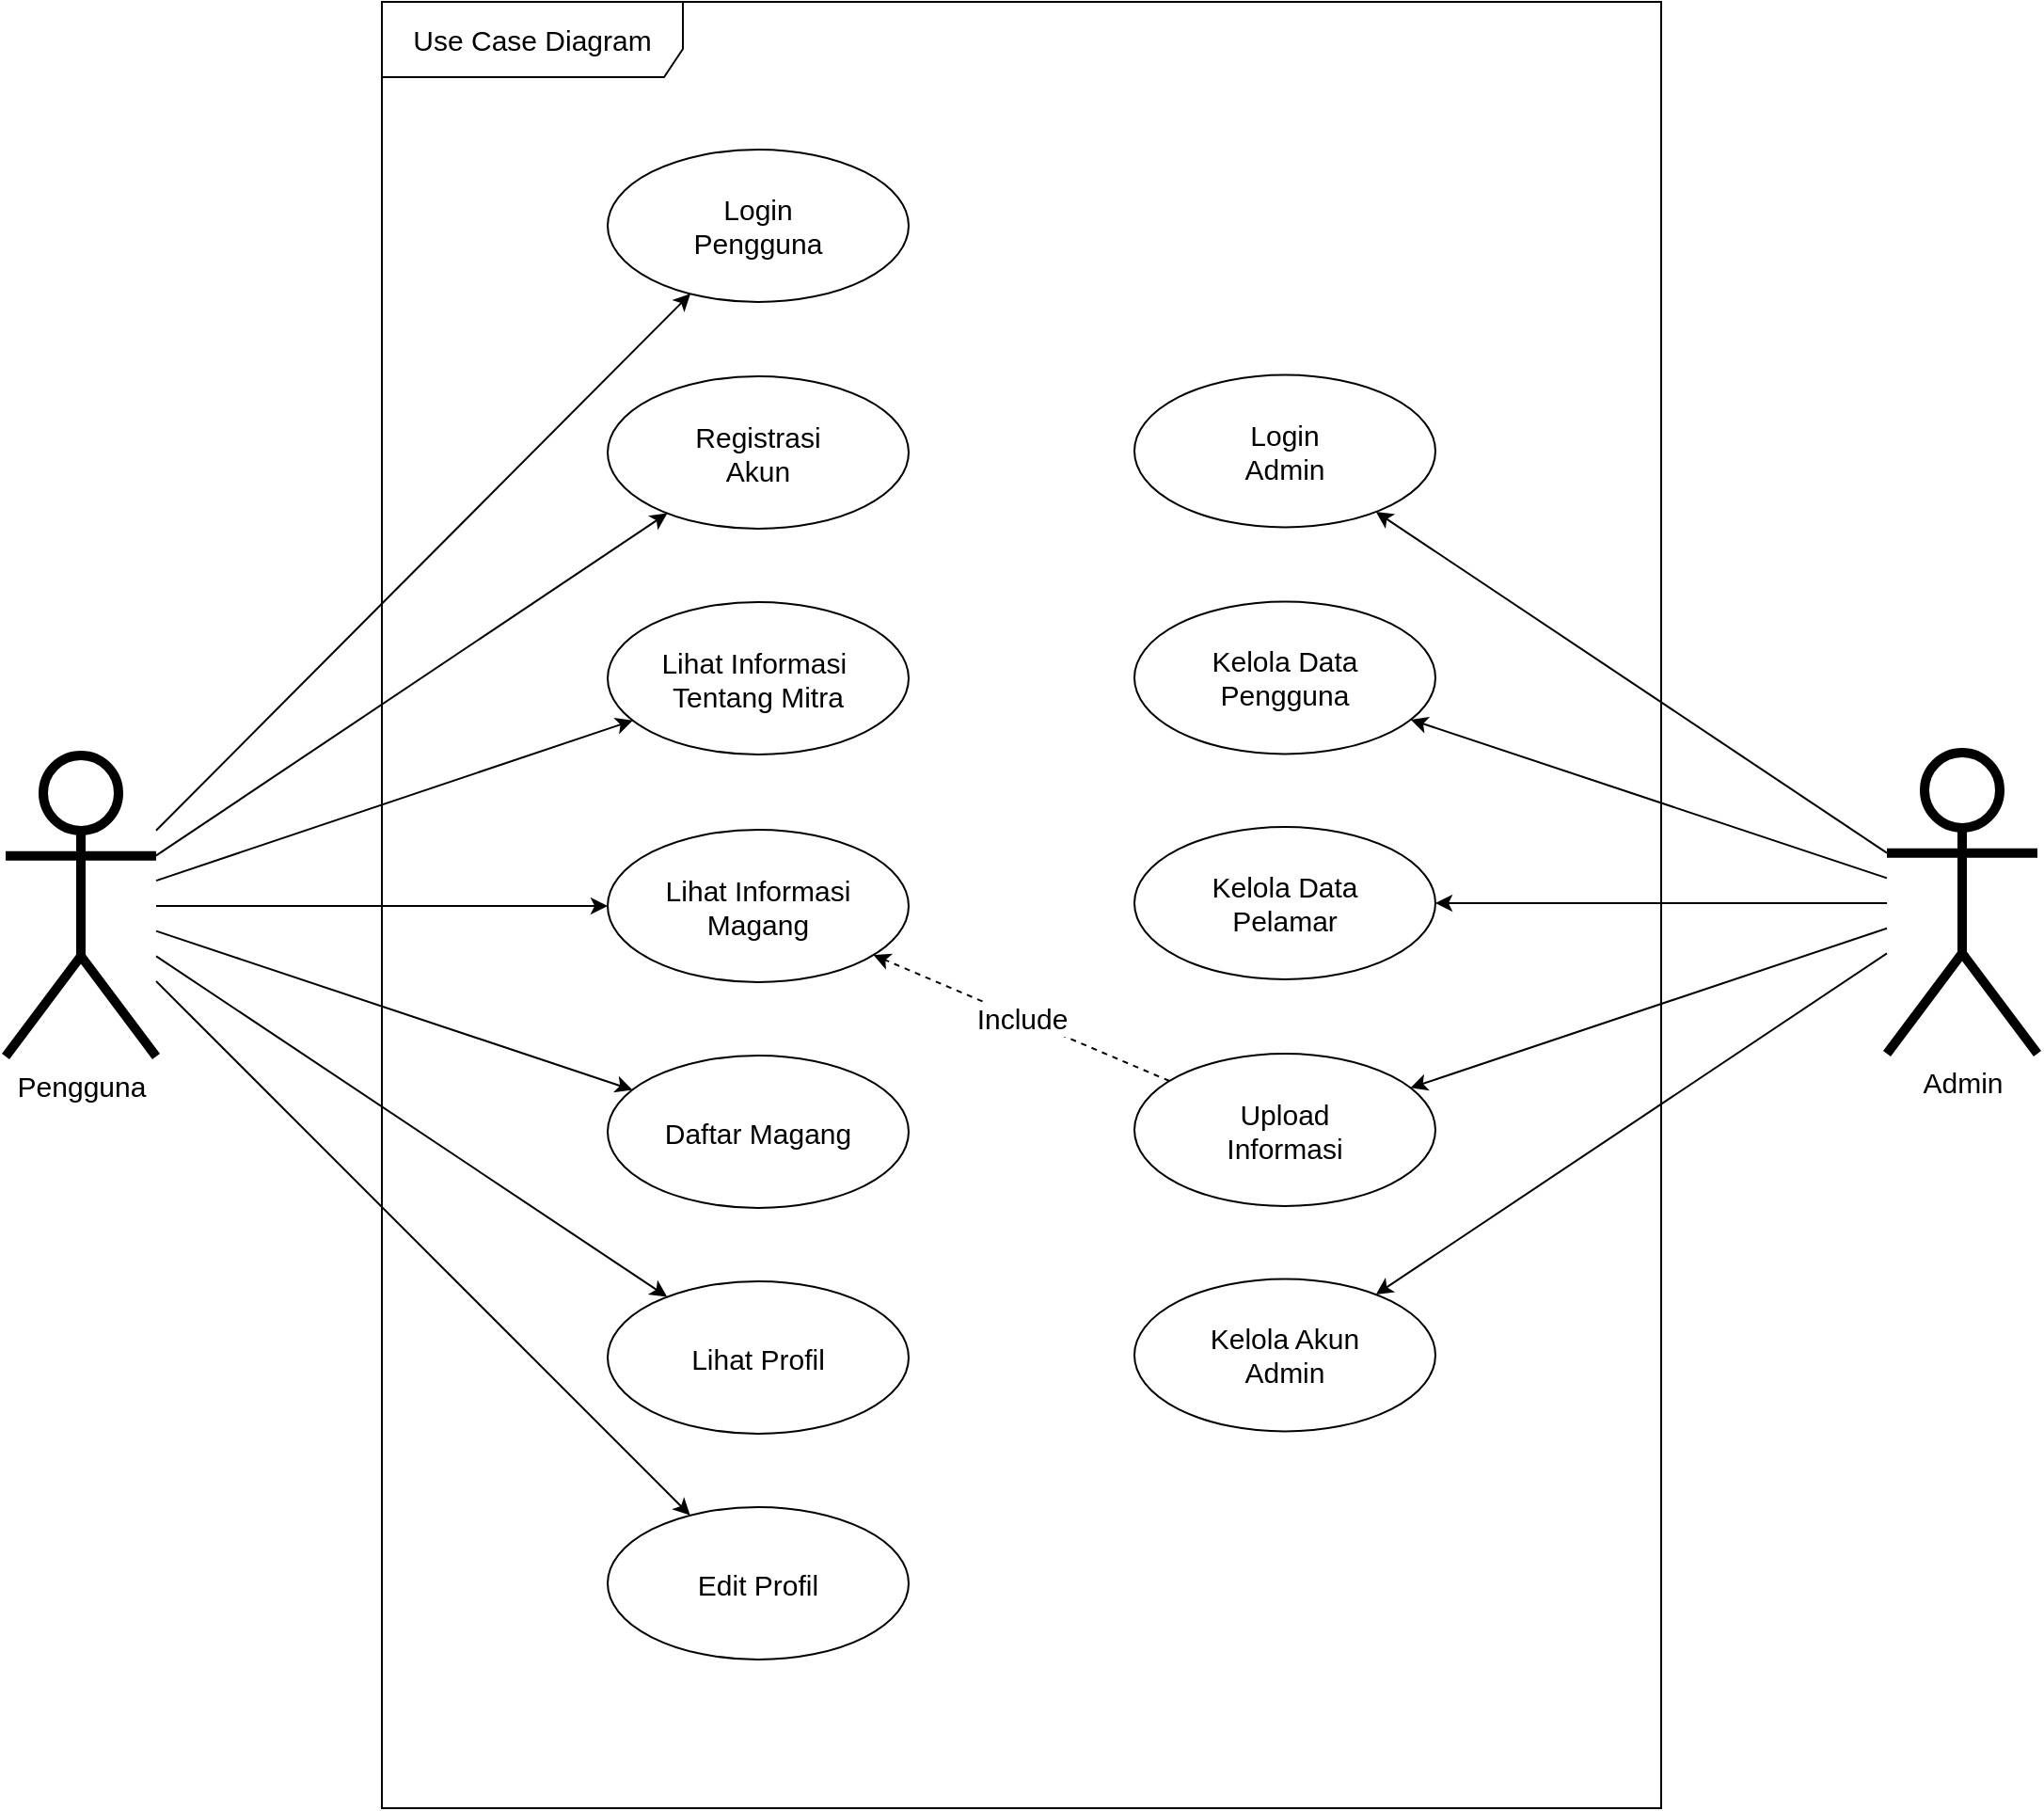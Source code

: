 <mxfile version="24.7.17" pages="3">
  <diagram name="Use Case" id="98JNsPVTSuijFBu2K6kc">
    <mxGraphModel dx="1066" dy="692" grid="1" gridSize="10" guides="1" tooltips="1" connect="1" arrows="1" fold="1" page="1" pageScale="1" pageWidth="850" pageHeight="1100" math="0" shadow="0">
      <root>
        <mxCell id="0" />
        <mxCell id="1" parent="0" />
        <mxCell id="mtprfGPpNIzWcougev2o-1" value="&lt;font style=&quot;font-size: 15px;&quot;&gt;Pengguna&lt;/font&gt;" style="shape=umlActor;verticalLabelPosition=bottom;verticalAlign=top;html=1;outlineConnect=0;strokeWidth=5;" parent="1" vertex="1">
          <mxGeometry x="40" y="440.5" width="80" height="160" as="geometry" />
        </mxCell>
        <mxCell id="mtprfGPpNIzWcougev2o-2" value="&lt;font style=&quot;font-size: 15px;&quot;&gt;Admin&lt;/font&gt;" style="shape=umlActor;verticalLabelPosition=bottom;verticalAlign=top;html=1;outlineConnect=0;strokeWidth=5;" parent="1" vertex="1">
          <mxGeometry x="1040" y="439" width="80" height="160" as="geometry" />
        </mxCell>
        <mxCell id="mtprfGPpNIzWcougev2o-3" value="Login&lt;div style=&quot;font-size: 15px;&quot;&gt;Pengguna&lt;/div&gt;" style="ellipse;whiteSpace=wrap;html=1;strokeWidth=1;fontSize=15;" parent="1" vertex="1">
          <mxGeometry x="360" y="118.5" width="160" height="81" as="geometry" />
        </mxCell>
        <mxCell id="mtprfGPpNIzWcougev2o-4" value="Lihat Informasi&amp;nbsp;&lt;div&gt;Tentang Mitra&lt;/div&gt;" style="ellipse;whiteSpace=wrap;html=1;strokeWidth=1;fontSize=15;" parent="1" vertex="1">
          <mxGeometry x="360" y="359" width="160" height="81" as="geometry" />
        </mxCell>
        <mxCell id="mtprfGPpNIzWcougev2o-5" value="Lihat Informasi&lt;div&gt;&lt;span style=&quot;background-color: initial;&quot;&gt;Magang&lt;/span&gt;&lt;/div&gt;" style="ellipse;whiteSpace=wrap;html=1;strokeWidth=1;fontSize=15;" parent="1" vertex="1">
          <mxGeometry x="360" y="480" width="160" height="81" as="geometry" />
        </mxCell>
        <mxCell id="mtprfGPpNIzWcougev2o-6" value="Registrasi&lt;div&gt;Akun&lt;/div&gt;" style="ellipse;whiteSpace=wrap;html=1;strokeWidth=1;fontSize=15;" parent="1" vertex="1">
          <mxGeometry x="360" y="239" width="160" height="81" as="geometry" />
        </mxCell>
        <mxCell id="mtprfGPpNIzWcougev2o-7" value="Lihat Profil" style="ellipse;whiteSpace=wrap;html=1;strokeWidth=1;fontSize=15;" parent="1" vertex="1">
          <mxGeometry x="360" y="720" width="160" height="81" as="geometry" />
        </mxCell>
        <mxCell id="mtprfGPpNIzWcougev2o-8" value="Daftar Magang" style="ellipse;whiteSpace=wrap;html=1;strokeWidth=1;fontSize=15;" parent="1" vertex="1">
          <mxGeometry x="360" y="600" width="160" height="81" as="geometry" />
        </mxCell>
        <mxCell id="mtprfGPpNIzWcougev2o-9" value="Login&lt;div style=&quot;font-size: 15px;&quot;&gt;Admin&lt;/div&gt;" style="ellipse;whiteSpace=wrap;html=1;strokeWidth=1;fontSize=15;" parent="1" vertex="1">
          <mxGeometry x="640" y="238.25" width="160" height="81" as="geometry" />
        </mxCell>
        <mxCell id="mtprfGPpNIzWcougev2o-10" value="Edit Profil" style="ellipse;whiteSpace=wrap;html=1;strokeWidth=1;fontSize=15;" parent="1" vertex="1">
          <mxGeometry x="360" y="840" width="160" height="81" as="geometry" />
        </mxCell>
        <mxCell id="mtprfGPpNIzWcougev2o-11" value="Kelola Data&lt;div&gt;Pengguna&lt;/div&gt;" style="ellipse;whiteSpace=wrap;html=1;strokeWidth=1;fontSize=15;" parent="1" vertex="1">
          <mxGeometry x="640" y="358.75" width="160" height="81" as="geometry" />
        </mxCell>
        <mxCell id="mtprfGPpNIzWcougev2o-12" value="Kelola Data&lt;div&gt;Pelamar&lt;/div&gt;" style="ellipse;whiteSpace=wrap;html=1;strokeWidth=1;fontSize=15;" parent="1" vertex="1">
          <mxGeometry x="640" y="478.5" width="160" height="81" as="geometry" />
        </mxCell>
        <mxCell id="mtprfGPpNIzWcougev2o-13" value="Upload&lt;div&gt;Informasi&lt;/div&gt;" style="ellipse;whiteSpace=wrap;html=1;strokeWidth=1;fontSize=15;" parent="1" vertex="1">
          <mxGeometry x="640" y="599" width="160" height="81" as="geometry" />
        </mxCell>
        <mxCell id="mtprfGPpNIzWcougev2o-14" value="Kelola Akun&lt;div&gt;Admin&lt;/div&gt;" style="ellipse;whiteSpace=wrap;html=1;strokeWidth=1;fontSize=15;" parent="1" vertex="1">
          <mxGeometry x="640" y="718.75" width="160" height="81" as="geometry" />
        </mxCell>
        <mxCell id="mtprfGPpNIzWcougev2o-15" value="" style="endArrow=classic;html=1;rounded=0;strokeWidth=1;" parent="1" source="mtprfGPpNIzWcougev2o-2" target="mtprfGPpNIzWcougev2o-9" edge="1">
          <mxGeometry width="50" height="50" relative="1" as="geometry">
            <mxPoint x="610" y="480" as="sourcePoint" />
            <mxPoint x="660" y="430" as="targetPoint" />
          </mxGeometry>
        </mxCell>
        <mxCell id="mtprfGPpNIzWcougev2o-16" value="" style="endArrow=classic;html=1;rounded=0;strokeWidth=1;" parent="1" source="mtprfGPpNIzWcougev2o-1" target="mtprfGPpNIzWcougev2o-3" edge="1">
          <mxGeometry width="50" height="50" relative="1" as="geometry">
            <mxPoint x="660" y="490" as="sourcePoint" />
            <mxPoint x="710" y="440" as="targetPoint" />
          </mxGeometry>
        </mxCell>
        <mxCell id="mtprfGPpNIzWcougev2o-17" value="" style="endArrow=classic;html=1;rounded=0;strokeWidth=1;" parent="1" source="mtprfGPpNIzWcougev2o-1" target="mtprfGPpNIzWcougev2o-6" edge="1">
          <mxGeometry width="50" height="50" relative="1" as="geometry">
            <mxPoint x="670" y="500" as="sourcePoint" />
            <mxPoint x="720" y="450" as="targetPoint" />
          </mxGeometry>
        </mxCell>
        <mxCell id="mtprfGPpNIzWcougev2o-18" value="" style="endArrow=classic;html=1;rounded=0;strokeWidth=1;" parent="1" source="mtprfGPpNIzWcougev2o-1" target="mtprfGPpNIzWcougev2o-4" edge="1">
          <mxGeometry width="50" height="50" relative="1" as="geometry">
            <mxPoint x="680" y="510" as="sourcePoint" />
            <mxPoint x="730" y="460" as="targetPoint" />
          </mxGeometry>
        </mxCell>
        <mxCell id="mtprfGPpNIzWcougev2o-19" value="" style="endArrow=classic;html=1;rounded=0;strokeWidth=1;" parent="1" source="mtprfGPpNIzWcougev2o-1" target="mtprfGPpNIzWcougev2o-5" edge="1">
          <mxGeometry width="50" height="50" relative="1" as="geometry">
            <mxPoint x="690" y="520" as="sourcePoint" />
            <mxPoint x="740" y="470" as="targetPoint" />
          </mxGeometry>
        </mxCell>
        <mxCell id="mtprfGPpNIzWcougev2o-20" value="" style="endArrow=classic;html=1;rounded=0;strokeWidth=1;" parent="1" source="mtprfGPpNIzWcougev2o-1" target="mtprfGPpNIzWcougev2o-8" edge="1">
          <mxGeometry width="50" height="50" relative="1" as="geometry">
            <mxPoint x="700" y="530" as="sourcePoint" />
            <mxPoint x="750" y="480" as="targetPoint" />
          </mxGeometry>
        </mxCell>
        <mxCell id="mtprfGPpNIzWcougev2o-21" value="" style="endArrow=classic;html=1;rounded=0;strokeWidth=1;" parent="1" source="mtprfGPpNIzWcougev2o-1" target="mtprfGPpNIzWcougev2o-7" edge="1">
          <mxGeometry width="50" height="50" relative="1" as="geometry">
            <mxPoint x="710" y="540" as="sourcePoint" />
            <mxPoint x="760" y="490" as="targetPoint" />
          </mxGeometry>
        </mxCell>
        <mxCell id="mtprfGPpNIzWcougev2o-22" value="" style="endArrow=classic;html=1;rounded=0;strokeWidth=1;" parent="1" source="mtprfGPpNIzWcougev2o-1" target="mtprfGPpNIzWcougev2o-10" edge="1">
          <mxGeometry width="50" height="50" relative="1" as="geometry">
            <mxPoint x="720" y="550" as="sourcePoint" />
            <mxPoint x="770" y="500" as="targetPoint" />
          </mxGeometry>
        </mxCell>
        <mxCell id="mtprfGPpNIzWcougev2o-23" value="" style="endArrow=classic;html=1;rounded=0;strokeWidth=1;" parent="1" source="mtprfGPpNIzWcougev2o-2" target="mtprfGPpNIzWcougev2o-11" edge="1">
          <mxGeometry width="50" height="50" relative="1" as="geometry">
            <mxPoint x="690" y="560" as="sourcePoint" />
            <mxPoint x="740" y="510" as="targetPoint" />
          </mxGeometry>
        </mxCell>
        <mxCell id="mtprfGPpNIzWcougev2o-24" value="" style="endArrow=classic;html=1;rounded=0;strokeWidth=1;" parent="1" source="mtprfGPpNIzWcougev2o-2" target="mtprfGPpNIzWcougev2o-13" edge="1">
          <mxGeometry width="50" height="50" relative="1" as="geometry">
            <mxPoint x="700" y="570" as="sourcePoint" />
            <mxPoint x="750" y="520" as="targetPoint" />
          </mxGeometry>
        </mxCell>
        <mxCell id="mtprfGPpNIzWcougev2o-25" value="" style="endArrow=classic;html=1;rounded=0;strokeWidth=1;" parent="1" source="mtprfGPpNIzWcougev2o-2" target="mtprfGPpNIzWcougev2o-12" edge="1">
          <mxGeometry width="50" height="50" relative="1" as="geometry">
            <mxPoint x="710" y="580" as="sourcePoint" />
            <mxPoint x="760" y="530" as="targetPoint" />
          </mxGeometry>
        </mxCell>
        <mxCell id="mtprfGPpNIzWcougev2o-26" value="" style="endArrow=classic;html=1;rounded=0;strokeWidth=1;" parent="1" source="mtprfGPpNIzWcougev2o-2" target="mtprfGPpNIzWcougev2o-14" edge="1">
          <mxGeometry width="50" height="50" relative="1" as="geometry">
            <mxPoint x="720" y="590" as="sourcePoint" />
            <mxPoint x="770" y="540" as="targetPoint" />
          </mxGeometry>
        </mxCell>
        <mxCell id="mtprfGPpNIzWcougev2o-27" value="&lt;font style=&quot;font-size: 15px;&quot;&gt;Include&lt;/font&gt;" style="endArrow=classic;html=1;rounded=0;strokeWidth=1;dashed=1;" parent="1" source="mtprfGPpNIzWcougev2o-13" target="mtprfGPpNIzWcougev2o-5" edge="1">
          <mxGeometry width="50" height="50" relative="1" as="geometry">
            <mxPoint x="570" y="590" as="sourcePoint" />
            <mxPoint x="540" y="510" as="targetPoint" />
          </mxGeometry>
        </mxCell>
        <mxCell id="mtprfGPpNIzWcougev2o-28" value="&lt;font style=&quot;font-size: 15px;&quot;&gt;Use Case Diagram&lt;/font&gt;" style="shape=umlFrame;whiteSpace=wrap;html=1;pointerEvents=0;recursiveResize=0;container=1;collapsible=0;width=160;height=40;strokeWidth=1;" parent="1" vertex="1">
          <mxGeometry x="240" y="40" width="680" height="960" as="geometry" />
        </mxCell>
      </root>
    </mxGraphModel>
  </diagram>
  <diagram name="Activity" id="DsEQdEoV1zBrSn3IEx1E">
    <mxGraphModel dx="2982" dy="1384" grid="1" gridSize="10" guides="1" tooltips="1" connect="1" arrows="1" fold="1" page="1" pageScale="1" pageWidth="850" pageHeight="1100" math="0" shadow="0">
      <root>
        <mxCell id="0" />
        <mxCell id="1" parent="0" />
        <mxCell id="bwRHMofNBBqOk8iZfQdX-9" value="" style="ellipse;whiteSpace=wrap;html=1;aspect=fixed;fontSize=15;" parent="1" vertex="1">
          <mxGeometry x="220" y="200" width="40" height="40" as="geometry" />
        </mxCell>
        <mxCell id="iLO7dBaF0v2jmyG7skQd-9" value="Pengguna" style="swimlane;whiteSpace=wrap;html=1;fontSize=15;" parent="1" vertex="1">
          <mxGeometry x="80" y="140" width="280" height="1380" as="geometry" />
        </mxCell>
        <mxCell id="38LU1QrOyRtCWwfQMIvd-19" value="Mengakses&lt;div style=&quot;font-size: 15px;&quot;&gt;halaman Beranda&lt;/div&gt;" style="rounded=1;whiteSpace=wrap;html=1;fontSize=15;" parent="iLO7dBaF0v2jmyG7skQd-9" vertex="1">
          <mxGeometry x="80" y="180" width="160" height="80" as="geometry" />
        </mxCell>
        <mxCell id="38LU1QrOyRtCWwfQMIvd-20" value="Menekan tombol Masuk" style="rounded=1;whiteSpace=wrap;html=1;fontSize=15;" parent="iLO7dBaF0v2jmyG7skQd-9" vertex="1">
          <mxGeometry x="80" y="340" width="160" height="80" as="geometry" />
        </mxCell>
        <mxCell id="zKETHxeGn-HKhwvjtsdP-66" value="Memilih menu&lt;div style=&quot;font-size: 15px;&quot;&gt;Login Pengguna&lt;/div&gt;" style="rounded=1;whiteSpace=wrap;html=1;fontSize=15;" parent="iLO7dBaF0v2jmyG7skQd-9" vertex="1">
          <mxGeometry x="80" y="500" width="160" height="80" as="geometry" />
        </mxCell>
        <mxCell id="nKFIUN-Ugbit4O_SoITC-8" value="Menekan tombol&lt;br style=&quot;font-size: 15px;&quot;&gt;Masuk" style="rounded=1;whiteSpace=wrap;html=1;fontSize=15;" vertex="1" parent="iLO7dBaF0v2jmyG7skQd-9">
          <mxGeometry x="80" y="820" width="160" height="80" as="geometry" />
        </mxCell>
        <mxCell id="iLO7dBaF0v2jmyG7skQd-14" value="Start" style="endArrow=classic;html=1;rounded=0;fontSize=15;" parent="1" source="bwRHMofNBBqOk8iZfQdX-9" target="38LU1QrOyRtCWwfQMIvd-19" edge="1">
          <mxGeometry width="50" height="50" relative="1" as="geometry">
            <mxPoint x="490" y="490" as="sourcePoint" />
            <mxPoint x="520" y="220" as="targetPoint" />
            <mxPoint as="offset" />
          </mxGeometry>
        </mxCell>
        <mxCell id="38LU1QrOyRtCWwfQMIvd-1" value="Sistem" style="swimlane;whiteSpace=wrap;html=1;fontSize=15;" parent="1" vertex="1">
          <mxGeometry x="360" y="140" width="240" height="1380" as="geometry" />
        </mxCell>
        <mxCell id="38LU1QrOyRtCWwfQMIvd-21" value="Menampilkan halaman Pilihan Login" style="rounded=1;whiteSpace=wrap;html=1;fontSize=15;" parent="38LU1QrOyRtCWwfQMIvd-1" vertex="1">
          <mxGeometry x="40" y="340" width="160" height="80" as="geometry" />
        </mxCell>
        <mxCell id="XRfkj-H-BZ0eDyvUn66A-1" value="Memasukkan NIK&lt;div style=&quot;font-size: 15px;&quot;&gt;dan Password&lt;/div&gt;" style="rounded=1;whiteSpace=wrap;html=1;fontSize=15;" parent="38LU1QrOyRtCWwfQMIvd-1" vertex="1">
          <mxGeometry x="-200" y="660" width="160" height="80" as="geometry" />
        </mxCell>
        <mxCell id="iLO7dBaF0v2jmyG7skQd-1" value="" style="rhombus;whiteSpace=wrap;html=1;fontSize=15;" parent="38LU1QrOyRtCWwfQMIvd-1" vertex="1">
          <mxGeometry x="80" y="980" width="80" height="80" as="geometry" />
        </mxCell>
        <mxCell id="iLO7dBaF0v2jmyG7skQd-3" value="Validasi login" style="rounded=1;whiteSpace=wrap;html=1;fontSize=15;" parent="38LU1QrOyRtCWwfQMIvd-1" vertex="1">
          <mxGeometry x="40" y="820" width="160" height="80" as="geometry" />
        </mxCell>
        <mxCell id="iLO7dBaF0v2jmyG7skQd-4" value="" style="endArrow=classic;html=1;rounded=0;fontSize=15;" parent="38LU1QrOyRtCWwfQMIvd-1" source="iLO7dBaF0v2jmyG7skQd-3" target="iLO7dBaF0v2jmyG7skQd-1" edge="1">
          <mxGeometry width="50" height="50" relative="1" as="geometry">
            <mxPoint x="-100" y="250" as="sourcePoint" />
            <mxPoint x="-50" y="200" as="targetPoint" />
          </mxGeometry>
        </mxCell>
        <mxCell id="iLO7dBaF0v2jmyG7skQd-7" value="Menampilkan&lt;div style=&quot;font-size: 15px;&quot;&gt;halaman Beranda&lt;/div&gt;" style="rounded=1;whiteSpace=wrap;html=1;fontSize=15;" parent="38LU1QrOyRtCWwfQMIvd-1" vertex="1">
          <mxGeometry x="40" y="1140" width="160" height="80" as="geometry" />
        </mxCell>
        <mxCell id="iLO7dBaF0v2jmyG7skQd-8" value="Valid" style="endArrow=classic;html=1;rounded=0;fontSize=15;" parent="38LU1QrOyRtCWwfQMIvd-1" source="iLO7dBaF0v2jmyG7skQd-1" target="iLO7dBaF0v2jmyG7skQd-7" edge="1">
          <mxGeometry width="50" height="50" relative="1" as="geometry">
            <mxPoint x="-100" y="750" as="sourcePoint" />
            <mxPoint x="-50" y="700" as="targetPoint" />
            <mxPoint as="offset" />
          </mxGeometry>
        </mxCell>
        <mxCell id="iLO7dBaF0v2jmyG7skQd-13" value="" style="ellipse;html=1;shape=endState;fillColor=#000000;fontSize=15;" parent="38LU1QrOyRtCWwfQMIvd-1" vertex="1">
          <mxGeometry x="100" y="1300" width="40" height="40" as="geometry" />
        </mxCell>
        <mxCell id="38LU1QrOyRtCWwfQMIvd-2" value="End" style="endArrow=classic;html=1;rounded=0;fontSize=15;" parent="38LU1QrOyRtCWwfQMIvd-1" source="iLO7dBaF0v2jmyG7skQd-7" target="iLO7dBaF0v2jmyG7skQd-13" edge="1">
          <mxGeometry width="50" height="50" relative="1" as="geometry">
            <mxPoint x="290" y="700" as="sourcePoint" />
            <mxPoint x="120" y="980" as="targetPoint" />
          </mxGeometry>
        </mxCell>
        <mxCell id="38LU1QrOyRtCWwfQMIvd-22" value="Menampilkan&lt;div style=&quot;font-size: 15px;&quot;&gt;halaman Beranda&lt;/div&gt;" style="rounded=1;whiteSpace=wrap;html=1;fontSize=15;" parent="38LU1QrOyRtCWwfQMIvd-1" vertex="1">
          <mxGeometry x="40" y="180" width="160" height="80" as="geometry" />
        </mxCell>
        <mxCell id="zKETHxeGn-HKhwvjtsdP-68" value="Menampilkan halaman Login Pengguna" style="rounded=1;whiteSpace=wrap;html=1;fontSize=15;" parent="38LU1QrOyRtCWwfQMIvd-1" vertex="1">
          <mxGeometry x="40" y="500" width="160" height="80" as="geometry" />
        </mxCell>
        <mxCell id="zKETHxeGn-HKhwvjtsdP-71" value="" style="endArrow=classic;html=1;rounded=0;fontSize=15;" parent="38LU1QrOyRtCWwfQMIvd-1" source="zKETHxeGn-HKhwvjtsdP-68" target="XRfkj-H-BZ0eDyvUn66A-1" edge="1">
          <mxGeometry width="50" height="50" relative="1" as="geometry">
            <mxPoint x="-20" y="640" as="sourcePoint" />
            <mxPoint x="30" y="590" as="targetPoint" />
            <Array as="points">
              <mxPoint x="120" y="620" />
              <mxPoint x="-120" y="620" />
            </Array>
          </mxGeometry>
        </mxCell>
        <mxCell id="zKETHxeGn-HKhwvjtsdP-125" value="Tidak Valid" style="endArrow=classic;html=1;rounded=0;fontSize=15;" parent="38LU1QrOyRtCWwfQMIvd-1" source="iLO7dBaF0v2jmyG7skQd-1" target="XRfkj-H-BZ0eDyvUn66A-1" edge="1">
          <mxGeometry x="-0.529" width="50" height="50" relative="1" as="geometry">
            <mxPoint x="40" y="690" as="sourcePoint" />
            <mxPoint x="90" y="640" as="targetPoint" />
            <Array as="points">
              <mxPoint x="-240" y="1020" />
              <mxPoint x="-240" y="700" />
            </Array>
            <mxPoint as="offset" />
          </mxGeometry>
        </mxCell>
        <mxCell id="38LU1QrOyRtCWwfQMIvd-16" value="Login Pengguna" style="text;html=1;align=center;verticalAlign=middle;whiteSpace=wrap;rounded=0;fontSize=25;" parent="1" vertex="1">
          <mxGeometry x="120" y="80" width="480" height="40" as="geometry" />
        </mxCell>
        <mxCell id="38LU1QrOyRtCWwfQMIvd-23" value="" style="endArrow=classic;html=1;rounded=0;fontSize=15;" parent="1" source="38LU1QrOyRtCWwfQMIvd-19" target="38LU1QrOyRtCWwfQMIvd-22" edge="1">
          <mxGeometry width="50" height="50" relative="1" as="geometry">
            <mxPoint x="420" y="420" as="sourcePoint" />
            <mxPoint x="470" y="370" as="targetPoint" />
          </mxGeometry>
        </mxCell>
        <mxCell id="38LU1QrOyRtCWwfQMIvd-24" value="" style="endArrow=classic;html=1;rounded=0;fontSize=15;" parent="1" source="38LU1QrOyRtCWwfQMIvd-22" target="38LU1QrOyRtCWwfQMIvd-20" edge="1">
          <mxGeometry width="50" height="50" relative="1" as="geometry">
            <mxPoint x="330" y="370" as="sourcePoint" />
            <mxPoint x="410" y="370" as="targetPoint" />
            <Array as="points">
              <mxPoint x="480" y="440" />
              <mxPoint x="240" y="440" />
            </Array>
          </mxGeometry>
        </mxCell>
        <mxCell id="38LU1QrOyRtCWwfQMIvd-25" value="" style="endArrow=classic;html=1;rounded=0;fontSize=15;" parent="1" source="38LU1QrOyRtCWwfQMIvd-20" target="38LU1QrOyRtCWwfQMIvd-21" edge="1">
          <mxGeometry width="50" height="50" relative="1" as="geometry">
            <mxPoint x="340" y="380" as="sourcePoint" />
            <mxPoint x="420" y="380" as="targetPoint" />
          </mxGeometry>
        </mxCell>
        <mxCell id="38LU1QrOyRtCWwfQMIvd-47" value="Registrasi Pengguna" style="text;html=1;align=center;verticalAlign=middle;whiteSpace=wrap;rounded=0;fontSize=25;" parent="1" vertex="1">
          <mxGeometry x="680" y="80" width="640" height="40" as="geometry" />
        </mxCell>
        <mxCell id="tN-KXd3DmiFzPKlBks3N-2" value="Pengguna" style="swimlane;whiteSpace=wrap;html=1;fontSize=15;" parent="1" vertex="1">
          <mxGeometry x="2160" y="140" width="280" height="1060" as="geometry" />
        </mxCell>
        <mxCell id="p4RgYQNxMF_yrCPV_QGR-174" value="" style="ellipse;whiteSpace=wrap;html=1;aspect=fixed;fontSize=15;" vertex="1" parent="tN-KXd3DmiFzPKlBks3N-2">
          <mxGeometry x="140" y="60" width="40" height="40" as="geometry" />
        </mxCell>
        <mxCell id="tN-KXd3DmiFzPKlBks3N-6" value="Sistem" style="swimlane;whiteSpace=wrap;html=1;fontSize=15;" parent="1" vertex="1">
          <mxGeometry x="2440" y="140" width="240" height="1060" as="geometry" />
        </mxCell>
        <mxCell id="tN-KXd3DmiFzPKlBks3N-20" value="Lihat Profil Pengguna" style="text;html=1;align=center;verticalAlign=middle;whiteSpace=wrap;rounded=0;fontSize=25;" parent="1" vertex="1">
          <mxGeometry x="2160" y="80" width="520" height="40" as="geometry" />
        </mxCell>
        <mxCell id="zKETHxeGn-HKhwvjtsdP-3" value="" style="ellipse;whiteSpace=wrap;html=1;aspect=fixed;fontSize=15;" parent="1" vertex="1">
          <mxGeometry x="2940" y="200" width="40" height="40" as="geometry" />
        </mxCell>
        <mxCell id="zKETHxeGn-HKhwvjtsdP-4" value="Pengguna" style="swimlane;whiteSpace=wrap;html=1;fontSize=15;" parent="1" vertex="1">
          <mxGeometry x="2800" y="140" width="280" height="1540" as="geometry" />
        </mxCell>
        <mxCell id="zKETHxeGn-HKhwvjtsdP-5" value="Menekan nama pengguna&amp;nbsp;&lt;span style=&quot;background-color: initial; font-size: 15px;&quot;&gt;pada&lt;/span&gt;&lt;div style=&quot;font-size: 15px;&quot;&gt;&lt;span style=&quot;background-color: initial; font-size: 15px;&quot;&gt;Navigation Bar&lt;/span&gt;&lt;/div&gt;" style="rounded=1;whiteSpace=wrap;html=1;fontSize=15;" parent="zKETHxeGn-HKhwvjtsdP-4" vertex="1">
          <mxGeometry x="80" y="180" width="160" height="80" as="geometry" />
        </mxCell>
        <mxCell id="zKETHxeGn-HKhwvjtsdP-6" value="Memilih menu akun" style="rounded=1;whiteSpace=wrap;html=1;fontSize=15;" parent="zKETHxeGn-HKhwvjtsdP-4" vertex="1">
          <mxGeometry x="80" y="340" width="160" height="80" as="geometry" />
        </mxCell>
        <mxCell id="zKETHxeGn-HKhwvjtsdP-17" value="Menekan tombol&lt;div style=&quot;font-size: 15px;&quot;&gt;Update Profile&lt;/div&gt;" style="rounded=1;whiteSpace=wrap;html=1;fontSize=15;" parent="zKETHxeGn-HKhwvjtsdP-4" vertex="1">
          <mxGeometry x="80" y="500" width="160" height="80" as="geometry" />
        </mxCell>
        <mxCell id="zKETHxeGn-HKhwvjtsdP-22" value="Mengganti data&lt;div style=&quot;font-size: 15px;&quot;&gt;yang diinginkan&lt;/div&gt;" style="rounded=1;whiteSpace=wrap;html=1;fontSize=15;" parent="zKETHxeGn-HKhwvjtsdP-4" vertex="1">
          <mxGeometry x="80" y="660" width="160" height="80" as="geometry" />
        </mxCell>
        <mxCell id="p4RgYQNxMF_yrCPV_QGR-172" value="Menekan tombol&lt;br style=&quot;font-size: 15px;&quot;&gt;SImpan" style="rounded=1;whiteSpace=wrap;html=1;fontSize=15;" vertex="1" parent="zKETHxeGn-HKhwvjtsdP-4">
          <mxGeometry x="80" y="820" width="160" height="80" as="geometry" />
        </mxCell>
        <mxCell id="p4RgYQNxMF_yrCPV_QGR-173" value="" style="endArrow=classic;html=1;rounded=0;fontSize=15;" edge="1" parent="zKETHxeGn-HKhwvjtsdP-4" source="zKETHxeGn-HKhwvjtsdP-22" target="p4RgYQNxMF_yrCPV_QGR-172">
          <mxGeometry width="50" height="50" relative="1" as="geometry">
            <mxPoint x="-170" y="840" as="sourcePoint" />
            <mxPoint x="-120" y="790" as="targetPoint" />
          </mxGeometry>
        </mxCell>
        <mxCell id="zKETHxeGn-HKhwvjtsdP-7" value="Start" style="endArrow=classic;html=1;rounded=0;fontSize=15;" parent="1" source="zKETHxeGn-HKhwvjtsdP-3" target="zKETHxeGn-HKhwvjtsdP-5" edge="1">
          <mxGeometry width="50" height="50" relative="1" as="geometry">
            <mxPoint x="3210" y="490" as="sourcePoint" />
            <mxPoint x="3240" y="220" as="targetPoint" />
          </mxGeometry>
        </mxCell>
        <mxCell id="zKETHxeGn-HKhwvjtsdP-8" value="Sistem" style="swimlane;whiteSpace=wrap;html=1;fontSize=15;" parent="1" vertex="1">
          <mxGeometry x="3080" y="140" width="240" height="1540" as="geometry" />
        </mxCell>
        <mxCell id="zKETHxeGn-HKhwvjtsdP-9" value="Menampilkan halaman Profil Pengguna" style="rounded=1;whiteSpace=wrap;html=1;fontSize=15;" parent="zKETHxeGn-HKhwvjtsdP-8" vertex="1">
          <mxGeometry x="40" y="340" width="160" height="80" as="geometry" />
        </mxCell>
        <mxCell id="zKETHxeGn-HKhwvjtsdP-10" value="Menampilkan&lt;div style=&quot;font-size: 15px;&quot;&gt;menu dropdown&lt;/div&gt;" style="rounded=1;whiteSpace=wrap;html=1;fontSize=15;" parent="zKETHxeGn-HKhwvjtsdP-8" vertex="1">
          <mxGeometry x="40" y="180" width="160" height="80" as="geometry" />
        </mxCell>
        <mxCell id="zKETHxeGn-HKhwvjtsdP-18" value="Menampilkan&lt;div style=&quot;font-size: 15px;&quot;&gt;halaman Edit Profil&lt;/div&gt;" style="rounded=1;whiteSpace=wrap;html=1;fontSize=15;" parent="zKETHxeGn-HKhwvjtsdP-8" vertex="1">
          <mxGeometry x="40" y="500" width="160" height="80" as="geometry" />
        </mxCell>
        <mxCell id="zKETHxeGn-HKhwvjtsdP-24" value="Validasi data" style="rounded=1;whiteSpace=wrap;html=1;fontSize=15;" parent="zKETHxeGn-HKhwvjtsdP-8" vertex="1">
          <mxGeometry x="40" y="820" width="160" height="80" as="geometry" />
        </mxCell>
        <mxCell id="zKETHxeGn-HKhwvjtsdP-32" value="" style="rhombus;whiteSpace=wrap;html=1;fontSize=15;" parent="zKETHxeGn-HKhwvjtsdP-8" vertex="1">
          <mxGeometry x="80" y="980" width="80" height="80" as="geometry" />
        </mxCell>
        <mxCell id="zKETHxeGn-HKhwvjtsdP-33" value="" style="endArrow=classic;html=1;rounded=0;fontSize=15;" parent="zKETHxeGn-HKhwvjtsdP-8" source="zKETHxeGn-HKhwvjtsdP-24" target="zKETHxeGn-HKhwvjtsdP-32" edge="1">
          <mxGeometry width="50" height="50" relative="1" as="geometry">
            <mxPoint x="-10" y="990" as="sourcePoint" />
            <mxPoint x="40" y="940" as="targetPoint" />
          </mxGeometry>
        </mxCell>
        <mxCell id="zKETHxeGn-HKhwvjtsdP-34" value="Menyimpan data" style="rounded=1;whiteSpace=wrap;html=1;fontSize=15;" parent="zKETHxeGn-HKhwvjtsdP-8" vertex="1">
          <mxGeometry x="40" y="1140" width="160" height="80" as="geometry" />
        </mxCell>
        <mxCell id="zKETHxeGn-HKhwvjtsdP-35" value="Valid" style="endArrow=classic;html=1;rounded=0;fontSize=15;" parent="zKETHxeGn-HKhwvjtsdP-8" source="zKETHxeGn-HKhwvjtsdP-32" target="zKETHxeGn-HKhwvjtsdP-34" edge="1">
          <mxGeometry width="50" height="50" relative="1" as="geometry">
            <mxPoint x="-10" y="1060" as="sourcePoint" />
            <mxPoint x="40" y="1010" as="targetPoint" />
            <mxPoint as="offset" />
          </mxGeometry>
        </mxCell>
        <mxCell id="zKETHxeGn-HKhwvjtsdP-37" value="Menampilkan halaman Profil Pengguna" style="rounded=1;whiteSpace=wrap;html=1;fontSize=15;" parent="zKETHxeGn-HKhwvjtsdP-8" vertex="1">
          <mxGeometry x="40" y="1300" width="160" height="80" as="geometry" />
        </mxCell>
        <mxCell id="zKETHxeGn-HKhwvjtsdP-38" value="" style="endArrow=classic;html=1;rounded=0;fontSize=15;" parent="zKETHxeGn-HKhwvjtsdP-8" source="zKETHxeGn-HKhwvjtsdP-34" target="zKETHxeGn-HKhwvjtsdP-37" edge="1">
          <mxGeometry width="50" height="50" relative="1" as="geometry">
            <mxPoint x="-10" y="1210" as="sourcePoint" />
            <mxPoint x="40" y="1160" as="targetPoint" />
          </mxGeometry>
        </mxCell>
        <mxCell id="zKETHxeGn-HKhwvjtsdP-42" value="" style="ellipse;html=1;shape=endState;fillColor=#000000;fontSize=15;" parent="zKETHxeGn-HKhwvjtsdP-8" vertex="1">
          <mxGeometry x="100" y="1460" width="40" height="40" as="geometry" />
        </mxCell>
        <mxCell id="zKETHxeGn-HKhwvjtsdP-41" value="End" style="endArrow=classic;html=1;rounded=0;fontSize=15;" parent="zKETHxeGn-HKhwvjtsdP-8" source="zKETHxeGn-HKhwvjtsdP-37" target="zKETHxeGn-HKhwvjtsdP-42" edge="1">
          <mxGeometry width="50" height="50" relative="1" as="geometry">
            <mxPoint x="125" y="1370" as="sourcePoint" />
            <mxPoint x="135" y="1770" as="targetPoint" />
          </mxGeometry>
        </mxCell>
        <mxCell id="zKETHxeGn-HKhwvjtsdP-13" value="Edit Profil Pengguna" style="text;html=1;align=center;verticalAlign=middle;whiteSpace=wrap;rounded=0;fontSize=25;" parent="1" vertex="1">
          <mxGeometry x="2800" y="80" width="480" height="40" as="geometry" />
        </mxCell>
        <mxCell id="zKETHxeGn-HKhwvjtsdP-14" value="" style="endArrow=classic;html=1;rounded=0;fontSize=15;" parent="1" source="zKETHxeGn-HKhwvjtsdP-5" target="zKETHxeGn-HKhwvjtsdP-10" edge="1">
          <mxGeometry width="50" height="50" relative="1" as="geometry">
            <mxPoint x="3140" y="420" as="sourcePoint" />
            <mxPoint x="3190" y="370" as="targetPoint" />
          </mxGeometry>
        </mxCell>
        <mxCell id="zKETHxeGn-HKhwvjtsdP-15" value="" style="endArrow=classic;html=1;rounded=0;fontSize=15;" parent="1" source="zKETHxeGn-HKhwvjtsdP-10" target="zKETHxeGn-HKhwvjtsdP-6" edge="1">
          <mxGeometry width="50" height="50" relative="1" as="geometry">
            <mxPoint x="3050" y="370" as="sourcePoint" />
            <mxPoint x="3130" y="370" as="targetPoint" />
            <Array as="points">
              <mxPoint x="3200" y="440" />
              <mxPoint x="2960" y="440" />
            </Array>
          </mxGeometry>
        </mxCell>
        <mxCell id="zKETHxeGn-HKhwvjtsdP-16" value="" style="endArrow=classic;html=1;rounded=0;fontSize=15;" parent="1" source="zKETHxeGn-HKhwvjtsdP-6" target="zKETHxeGn-HKhwvjtsdP-9" edge="1">
          <mxGeometry width="50" height="50" relative="1" as="geometry">
            <mxPoint x="3060" y="380" as="sourcePoint" />
            <mxPoint x="3140" y="380" as="targetPoint" />
          </mxGeometry>
        </mxCell>
        <mxCell id="zKETHxeGn-HKhwvjtsdP-19" value="" style="endArrow=classic;html=1;rounded=0;fontSize=15;" parent="1" source="zKETHxeGn-HKhwvjtsdP-9" target="zKETHxeGn-HKhwvjtsdP-17" edge="1">
          <mxGeometry width="50" height="50" relative="1" as="geometry">
            <mxPoint x="2940" y="720" as="sourcePoint" />
            <mxPoint x="2990" y="670" as="targetPoint" />
            <Array as="points">
              <mxPoint x="3200" y="600" />
              <mxPoint x="2960" y="600" />
            </Array>
          </mxGeometry>
        </mxCell>
        <mxCell id="zKETHxeGn-HKhwvjtsdP-20" value="" style="endArrow=classic;html=1;rounded=0;fontSize=15;" parent="1" source="zKETHxeGn-HKhwvjtsdP-17" target="zKETHxeGn-HKhwvjtsdP-18" edge="1">
          <mxGeometry width="50" height="50" relative="1" as="geometry">
            <mxPoint x="2940" y="720" as="sourcePoint" />
            <mxPoint x="2990" y="670" as="targetPoint" />
          </mxGeometry>
        </mxCell>
        <mxCell id="zKETHxeGn-HKhwvjtsdP-23" value="" style="endArrow=classic;html=1;rounded=0;fontSize=15;" parent="1" source="zKETHxeGn-HKhwvjtsdP-18" target="zKETHxeGn-HKhwvjtsdP-22" edge="1">
          <mxGeometry width="50" height="50" relative="1" as="geometry">
            <mxPoint x="2980" y="800" as="sourcePoint" />
            <mxPoint x="3030" y="750" as="targetPoint" />
            <Array as="points">
              <mxPoint x="3200" y="760" />
              <mxPoint x="2960" y="760" />
            </Array>
          </mxGeometry>
        </mxCell>
        <mxCell id="zKETHxeGn-HKhwvjtsdP-25" value="" style="endArrow=classic;html=1;rounded=0;fontSize=15;" parent="1" source="p4RgYQNxMF_yrCPV_QGR-172" target="zKETHxeGn-HKhwvjtsdP-24" edge="1">
          <mxGeometry width="50" height="50" relative="1" as="geometry">
            <mxPoint x="3040" y="1000" as="sourcePoint" />
            <mxPoint x="3030" y="910" as="targetPoint" />
          </mxGeometry>
        </mxCell>
        <mxCell id="zKETHxeGn-HKhwvjtsdP-40" value="Tidak Valid" style="endArrow=classic;html=1;rounded=0;fontSize=15;" parent="1" source="zKETHxeGn-HKhwvjtsdP-32" target="zKETHxeGn-HKhwvjtsdP-22" edge="1">
          <mxGeometry x="-0.529" width="50" height="50" relative="1" as="geometry">
            <mxPoint x="2900" y="1110" as="sourcePoint" />
            <mxPoint x="2960" y="1040" as="targetPoint" />
            <Array as="points">
              <mxPoint x="2840" y="1160" />
              <mxPoint x="2840" y="840" />
            </Array>
            <mxPoint as="offset" />
          </mxGeometry>
        </mxCell>
        <mxCell id="zKETHxeGn-HKhwvjtsdP-44" value="Pengguna" style="swimlane;whiteSpace=wrap;html=1;fontSize=15;" parent="1" vertex="1">
          <mxGeometry x="-720" y="140" width="240" height="1060" as="geometry" />
        </mxCell>
        <mxCell id="zKETHxeGn-HKhwvjtsdP-45" value="Mengakses&lt;div style=&quot;font-size: 15px;&quot;&gt;halaman Beranda&lt;/div&gt;" style="rounded=1;whiteSpace=wrap;html=1;fontSize=15;" parent="zKETHxeGn-HKhwvjtsdP-44" vertex="1">
          <mxGeometry x="40" y="180" width="160" height="80" as="geometry" />
        </mxCell>
        <mxCell id="zKETHxeGn-HKhwvjtsdP-46" value="Menekan tombol Masuk" style="rounded=1;whiteSpace=wrap;html=1;fontSize=15;" parent="zKETHxeGn-HKhwvjtsdP-44" vertex="1">
          <mxGeometry x="40" y="340" width="160" height="80" as="geometry" />
        </mxCell>
        <mxCell id="zKETHxeGn-HKhwvjtsdP-43" value="" style="ellipse;whiteSpace=wrap;html=1;aspect=fixed;fontSize=15;" parent="zKETHxeGn-HKhwvjtsdP-44" vertex="1">
          <mxGeometry x="100" y="60" width="40" height="40" as="geometry" />
        </mxCell>
        <mxCell id="zKETHxeGn-HKhwvjtsdP-47" value="Start" style="endArrow=classic;html=1;rounded=0;fontSize=15;" parent="zKETHxeGn-HKhwvjtsdP-44" source="zKETHxeGn-HKhwvjtsdP-43" target="zKETHxeGn-HKhwvjtsdP-45" edge="1">
          <mxGeometry width="50" height="50" relative="1" as="geometry">
            <mxPoint x="410" y="410" as="sourcePoint" />
            <mxPoint x="440" y="140" as="targetPoint" />
          </mxGeometry>
        </mxCell>
        <mxCell id="zKETHxeGn-HKhwvjtsdP-48" value="Sistem" style="swimlane;whiteSpace=wrap;html=1;fontSize=15;" parent="1" vertex="1">
          <mxGeometry x="-480" y="140" width="240" height="1060" as="geometry" />
        </mxCell>
        <mxCell id="zKETHxeGn-HKhwvjtsdP-49" value="Menampilkan halaman Login Pengguna" style="rounded=1;whiteSpace=wrap;html=1;fontSize=15;" parent="zKETHxeGn-HKhwvjtsdP-48" vertex="1">
          <mxGeometry x="40" y="340" width="160" height="80" as="geometry" />
        </mxCell>
        <mxCell id="zKETHxeGn-HKhwvjtsdP-50" value="Memasukkan NIK dan Password" style="rounded=1;whiteSpace=wrap;html=1;fontSize=15;" parent="zKETHxeGn-HKhwvjtsdP-48" vertex="1">
          <mxGeometry x="-200" y="500" width="160" height="80" as="geometry" />
        </mxCell>
        <mxCell id="zKETHxeGn-HKhwvjtsdP-51" value="" style="rhombus;whiteSpace=wrap;html=1;fontSize=15;" parent="zKETHxeGn-HKhwvjtsdP-48" vertex="1">
          <mxGeometry x="80" y="660" width="80" height="80" as="geometry" />
        </mxCell>
        <mxCell id="zKETHxeGn-HKhwvjtsdP-52" value="Validasi Login" style="rounded=1;whiteSpace=wrap;html=1;fontSize=15;" parent="zKETHxeGn-HKhwvjtsdP-48" vertex="1">
          <mxGeometry x="40" y="500" width="160" height="80" as="geometry" />
        </mxCell>
        <mxCell id="zKETHxeGn-HKhwvjtsdP-53" value="" style="endArrow=classic;html=1;rounded=0;fontSize=15;" parent="zKETHxeGn-HKhwvjtsdP-48" source="zKETHxeGn-HKhwvjtsdP-52" target="zKETHxeGn-HKhwvjtsdP-51" edge="1">
          <mxGeometry width="50" height="50" relative="1" as="geometry">
            <mxPoint x="-100" y="250" as="sourcePoint" />
            <mxPoint x="-50" y="200" as="targetPoint" />
          </mxGeometry>
        </mxCell>
        <mxCell id="zKETHxeGn-HKhwvjtsdP-54" value="Tidak Valid" style="endArrow=none;html=1;rounded=0;fontSize=15;endFill=0;startArrow=classic;startFill=1;" parent="zKETHxeGn-HKhwvjtsdP-48" source="zKETHxeGn-HKhwvjtsdP-50" target="zKETHxeGn-HKhwvjtsdP-51" edge="1">
          <mxGeometry x="0.375" width="50" height="50" relative="1" as="geometry">
            <mxPoint x="-20" y="590" as="sourcePoint" />
            <mxPoint x="30" y="540" as="targetPoint" />
            <Array as="points">
              <mxPoint x="-120" y="700" />
            </Array>
            <mxPoint as="offset" />
          </mxGeometry>
        </mxCell>
        <mxCell id="zKETHxeGn-HKhwvjtsdP-55" value="Menampilkan&lt;div style=&quot;font-size: 15px;&quot;&gt;halaman Beranda&lt;/div&gt;" style="rounded=1;whiteSpace=wrap;html=1;fontSize=15;" parent="zKETHxeGn-HKhwvjtsdP-48" vertex="1">
          <mxGeometry x="40" y="820" width="160" height="80" as="geometry" />
        </mxCell>
        <mxCell id="zKETHxeGn-HKhwvjtsdP-56" value="Valid" style="endArrow=classic;html=1;rounded=0;fontSize=15;" parent="zKETHxeGn-HKhwvjtsdP-48" source="zKETHxeGn-HKhwvjtsdP-51" target="zKETHxeGn-HKhwvjtsdP-55" edge="1">
          <mxGeometry width="50" height="50" relative="1" as="geometry">
            <mxPoint x="-100" y="750" as="sourcePoint" />
            <mxPoint x="-50" y="700" as="targetPoint" />
          </mxGeometry>
        </mxCell>
        <mxCell id="zKETHxeGn-HKhwvjtsdP-57" value="" style="ellipse;html=1;shape=endState;fillColor=#000000;fontSize=15;" parent="zKETHxeGn-HKhwvjtsdP-48" vertex="1">
          <mxGeometry x="100" y="980" width="40" height="40" as="geometry" />
        </mxCell>
        <mxCell id="zKETHxeGn-HKhwvjtsdP-58" value="End" style="endArrow=classic;html=1;rounded=0;fontSize=15;" parent="zKETHxeGn-HKhwvjtsdP-48" source="zKETHxeGn-HKhwvjtsdP-55" target="zKETHxeGn-HKhwvjtsdP-57" edge="1">
          <mxGeometry width="50" height="50" relative="1" as="geometry">
            <mxPoint x="290" y="700" as="sourcePoint" />
            <mxPoint x="120" y="980" as="targetPoint" />
          </mxGeometry>
        </mxCell>
        <mxCell id="zKETHxeGn-HKhwvjtsdP-59" value="Menampilkan&lt;div style=&quot;font-size: 15px;&quot;&gt;halaman Beranda&lt;/div&gt;" style="rounded=1;whiteSpace=wrap;html=1;fontSize=15;" parent="zKETHxeGn-HKhwvjtsdP-48" vertex="1">
          <mxGeometry x="40" y="180" width="160" height="80" as="geometry" />
        </mxCell>
        <mxCell id="zKETHxeGn-HKhwvjtsdP-60" value="" style="endArrow=classic;html=1;rounded=0;fontSize=15;" parent="zKETHxeGn-HKhwvjtsdP-48" source="zKETHxeGn-HKhwvjtsdP-49" target="zKETHxeGn-HKhwvjtsdP-50" edge="1">
          <mxGeometry width="50" height="50" relative="1" as="geometry">
            <mxPoint x="-10" y="250" as="sourcePoint" />
            <mxPoint x="70" y="250" as="targetPoint" />
            <Array as="points">
              <mxPoint x="120" y="460" />
              <mxPoint x="-120" y="460" />
            </Array>
          </mxGeometry>
        </mxCell>
        <mxCell id="zKETHxeGn-HKhwvjtsdP-61" value="" style="endArrow=classic;html=1;rounded=0;fontSize=15;" parent="zKETHxeGn-HKhwvjtsdP-48" source="zKETHxeGn-HKhwvjtsdP-50" target="zKETHxeGn-HKhwvjtsdP-52" edge="1">
          <mxGeometry width="50" height="50" relative="1" as="geometry">
            <mxPoint y="260" as="sourcePoint" />
            <mxPoint x="80" y="260" as="targetPoint" />
          </mxGeometry>
        </mxCell>
        <mxCell id="zKETHxeGn-HKhwvjtsdP-62" value="Login Pengguna V1" style="text;html=1;align=center;verticalAlign=middle;whiteSpace=wrap;rounded=0;fontSize=25;" parent="1" vertex="1">
          <mxGeometry x="-720" y="80" width="480" height="40" as="geometry" />
        </mxCell>
        <mxCell id="zKETHxeGn-HKhwvjtsdP-63" value="" style="endArrow=classic;html=1;rounded=0;fontSize=15;" parent="1" source="zKETHxeGn-HKhwvjtsdP-45" target="zKETHxeGn-HKhwvjtsdP-59" edge="1">
          <mxGeometry width="50" height="50" relative="1" as="geometry">
            <mxPoint x="-380" y="480" as="sourcePoint" />
            <mxPoint x="-330" y="430" as="targetPoint" />
          </mxGeometry>
        </mxCell>
        <mxCell id="zKETHxeGn-HKhwvjtsdP-64" value="" style="endArrow=classic;html=1;rounded=0;fontSize=15;" parent="1" source="zKETHxeGn-HKhwvjtsdP-59" target="zKETHxeGn-HKhwvjtsdP-46" edge="1">
          <mxGeometry width="50" height="50" relative="1" as="geometry">
            <mxPoint x="-470" y="430" as="sourcePoint" />
            <mxPoint x="-390" y="430" as="targetPoint" />
            <Array as="points">
              <mxPoint x="-360" y="440" />
              <mxPoint x="-600" y="440" />
            </Array>
          </mxGeometry>
        </mxCell>
        <mxCell id="zKETHxeGn-HKhwvjtsdP-65" value="" style="endArrow=classic;html=1;rounded=0;fontSize=15;" parent="1" source="zKETHxeGn-HKhwvjtsdP-46" target="zKETHxeGn-HKhwvjtsdP-49" edge="1">
          <mxGeometry width="50" height="50" relative="1" as="geometry">
            <mxPoint x="-460" y="440" as="sourcePoint" />
            <mxPoint x="-380" y="440" as="targetPoint" />
          </mxGeometry>
        </mxCell>
        <mxCell id="zKETHxeGn-HKhwvjtsdP-69" value="" style="endArrow=classic;html=1;rounded=0;fontSize=15;" parent="1" source="38LU1QrOyRtCWwfQMIvd-21" target="zKETHxeGn-HKhwvjtsdP-66" edge="1">
          <mxGeometry width="50" height="50" relative="1" as="geometry">
            <mxPoint x="340" y="690" as="sourcePoint" />
            <mxPoint x="390" y="640" as="targetPoint" />
            <Array as="points">
              <mxPoint x="480" y="600" />
              <mxPoint x="240" y="600" />
            </Array>
          </mxGeometry>
        </mxCell>
        <mxCell id="zKETHxeGn-HKhwvjtsdP-70" value="" style="endArrow=classic;html=1;rounded=0;fontSize=15;" parent="1" source="zKETHxeGn-HKhwvjtsdP-66" target="zKETHxeGn-HKhwvjtsdP-68" edge="1">
          <mxGeometry width="50" height="50" relative="1" as="geometry">
            <mxPoint x="340" y="690" as="sourcePoint" />
            <mxPoint x="390" y="640" as="targetPoint" />
          </mxGeometry>
        </mxCell>
        <mxCell id="zKETHxeGn-HKhwvjtsdP-118" value="Login Admin" style="text;html=1;align=center;verticalAlign=middle;whiteSpace=wrap;rounded=0;fontSize=25;" parent="1" vertex="1">
          <mxGeometry x="80" y="3040" width="520" height="40" as="geometry" />
        </mxCell>
        <mxCell id="zKETHxeGn-HKhwvjtsdP-228" value="Upload Informasi" style="text;html=1;align=center;verticalAlign=middle;whiteSpace=wrap;rounded=0;fontSize=25;" parent="1" vertex="1">
          <mxGeometry x="3360" y="3040" width="520" height="40" as="geometry" />
        </mxCell>
        <mxCell id="zKETHxeGn-HKhwvjtsdP-238" value="" style="ellipse;whiteSpace=wrap;html=1;aspect=fixed;fontSize=15;" parent="1" vertex="1">
          <mxGeometry x="4140" y="3160" width="40" height="40" as="geometry" />
        </mxCell>
        <mxCell id="zKETHxeGn-HKhwvjtsdP-239" value="Admin" style="swimlane;whiteSpace=wrap;html=1;fontSize=15;" parent="1" vertex="1">
          <mxGeometry x="4000" y="3100" width="320" height="1060" as="geometry" />
        </mxCell>
        <mxCell id="zKETHxeGn-HKhwvjtsdP-240" value="Mengakses&amp;nbsp;&lt;span style=&quot;background-color: initial; font-size: 15px;&quot;&gt;halaman Akun Admin&lt;/span&gt;" style="rounded=1;whiteSpace=wrap;html=1;fontSize=15;" parent="zKETHxeGn-HKhwvjtsdP-239" vertex="1">
          <mxGeometry x="80" y="180" width="160" height="80" as="geometry" />
        </mxCell>
        <mxCell id="zKETHxeGn-HKhwvjtsdP-266" value="Memilih&lt;div style=&quot;font-size: 15px;&quot;&gt;tombol aksi&lt;/div&gt;" style="rounded=1;whiteSpace=wrap;html=1;fontSize=15;" parent="zKETHxeGn-HKhwvjtsdP-239" vertex="1">
          <mxGeometry x="80" y="340" width="160" height="80" as="geometry" />
        </mxCell>
        <mxCell id="zKETHxeGn-HKhwvjtsdP-265" value="" style="rhombus;whiteSpace=wrap;html=1;fontSize=15;" parent="zKETHxeGn-HKhwvjtsdP-239" vertex="1">
          <mxGeometry x="120" y="500" width="80" height="80" as="geometry" />
        </mxCell>
        <mxCell id="zKETHxeGn-HKhwvjtsdP-268" value="Memasukkan data" style="rounded=1;whiteSpace=wrap;html=1;fontSize=15;" parent="zKETHxeGn-HKhwvjtsdP-239" vertex="1">
          <mxGeometry x="80" y="660" width="160" height="80" as="geometry" />
        </mxCell>
        <mxCell id="zKETHxeGn-HKhwvjtsdP-274" value="Menghapus data" style="rounded=1;whiteSpace=wrap;html=1;fontSize=15;" parent="zKETHxeGn-HKhwvjtsdP-239" vertex="1">
          <mxGeometry x="80" y="820" width="160" height="80" as="geometry" />
        </mxCell>
        <mxCell id="zKETHxeGn-HKhwvjtsdP-276" value="" style="endArrow=classic;html=1;rounded=0;fontSize=15;" parent="zKETHxeGn-HKhwvjtsdP-239" source="zKETHxeGn-HKhwvjtsdP-266" target="zKETHxeGn-HKhwvjtsdP-265" edge="1">
          <mxGeometry width="50" height="50" relative="1" as="geometry">
            <mxPoint x="340" y="580" as="sourcePoint" />
            <mxPoint x="390" y="530" as="targetPoint" />
          </mxGeometry>
        </mxCell>
        <mxCell id="zKETHxeGn-HKhwvjtsdP-280" value="Hapus&lt;div style=&quot;font-size: 15px;&quot;&gt;Akun&lt;/div&gt;" style="endArrow=classic;html=1;rounded=0;fontSize=15;" parent="zKETHxeGn-HKhwvjtsdP-239" source="zKETHxeGn-HKhwvjtsdP-265" target="zKETHxeGn-HKhwvjtsdP-274" edge="1">
          <mxGeometry x="-0.818" width="50" height="50" relative="1" as="geometry">
            <mxPoint x="130" y="720" as="sourcePoint" />
            <mxPoint x="180" y="670" as="targetPoint" />
            <Array as="points">
              <mxPoint x="40" y="540" />
              <mxPoint x="40" y="860" />
            </Array>
            <mxPoint as="offset" />
          </mxGeometry>
        </mxCell>
        <mxCell id="zKETHxeGn-HKhwvjtsdP-243" value="Start" style="endArrow=classic;html=1;rounded=0;fontSize=15;" parent="1" source="zKETHxeGn-HKhwvjtsdP-238" target="zKETHxeGn-HKhwvjtsdP-240" edge="1">
          <mxGeometry width="50" height="50" relative="1" as="geometry">
            <mxPoint x="4450" y="3450" as="sourcePoint" />
            <mxPoint x="4480" y="3180" as="targetPoint" />
          </mxGeometry>
        </mxCell>
        <mxCell id="zKETHxeGn-HKhwvjtsdP-244" value="Sistem" style="swimlane;whiteSpace=wrap;html=1;fontSize=15;" parent="1" vertex="1">
          <mxGeometry x="4320" y="3100" width="240" height="1060" as="geometry" />
        </mxCell>
        <mxCell id="zKETHxeGn-HKhwvjtsdP-254" value="Menampilkan&lt;div style=&quot;font-size: 15px;&quot;&gt;halaman Akun Admin&lt;/div&gt;" style="rounded=1;whiteSpace=wrap;html=1;fontSize=15;" parent="zKETHxeGn-HKhwvjtsdP-244" vertex="1">
          <mxGeometry x="40" y="180" width="160" height="80" as="geometry" />
        </mxCell>
        <mxCell id="zKETHxeGn-HKhwvjtsdP-267" value="Menampilkan form tambah admin" style="rounded=1;whiteSpace=wrap;html=1;fontSize=15;" parent="zKETHxeGn-HKhwvjtsdP-244" vertex="1">
          <mxGeometry x="40" y="500" width="160" height="80" as="geometry" />
        </mxCell>
        <mxCell id="zKETHxeGn-HKhwvjtsdP-269" value="Menyimpan data" style="rounded=1;whiteSpace=wrap;html=1;fontSize=15;" parent="zKETHxeGn-HKhwvjtsdP-244" vertex="1">
          <mxGeometry x="40" y="660" width="160" height="80" as="geometry" />
        </mxCell>
        <mxCell id="zKETHxeGn-HKhwvjtsdP-270" value="Menampilkan&lt;div style=&quot;font-size: 15px;&quot;&gt;update data&lt;/div&gt;" style="rounded=1;whiteSpace=wrap;html=1;fontSize=15;" parent="zKETHxeGn-HKhwvjtsdP-244" vertex="1">
          <mxGeometry x="40" y="820" width="160" height="80" as="geometry" />
        </mxCell>
        <mxCell id="zKETHxeGn-HKhwvjtsdP-271" value="" style="endArrow=classic;html=1;rounded=0;fontSize=15;" parent="zKETHxeGn-HKhwvjtsdP-244" source="zKETHxeGn-HKhwvjtsdP-269" target="zKETHxeGn-HKhwvjtsdP-270" edge="1">
          <mxGeometry width="50" height="50" relative="1" as="geometry">
            <mxPoint x="-140" y="770" as="sourcePoint" />
            <mxPoint x="-90" y="720" as="targetPoint" />
          </mxGeometry>
        </mxCell>
        <mxCell id="zKETHxeGn-HKhwvjtsdP-282" value="" style="ellipse;html=1;shape=endState;fillColor=#000000;fontSize=15;" parent="zKETHxeGn-HKhwvjtsdP-244" vertex="1">
          <mxGeometry x="100" y="980" width="40" height="40" as="geometry" />
        </mxCell>
        <mxCell id="zKETHxeGn-HKhwvjtsdP-283" value="End" style="endArrow=classic;html=1;rounded=0;fontSize=15;" parent="zKETHxeGn-HKhwvjtsdP-244" source="zKETHxeGn-HKhwvjtsdP-270" target="zKETHxeGn-HKhwvjtsdP-282" edge="1">
          <mxGeometry width="50" height="50" relative="1" as="geometry">
            <mxPoint x="170" y="1090" as="sourcePoint" />
            <mxPoint x="430" y="880" as="targetPoint" />
          </mxGeometry>
        </mxCell>
        <mxCell id="zKETHxeGn-HKhwvjtsdP-259" value="Kelola Akun Admin" style="text;html=1;align=center;verticalAlign=middle;whiteSpace=wrap;rounded=0;fontSize=25;" parent="1" vertex="1">
          <mxGeometry x="4000" y="3040" width="560" height="40" as="geometry" />
        </mxCell>
        <mxCell id="zKETHxeGn-HKhwvjtsdP-260" value="" style="endArrow=classic;html=1;rounded=0;fontSize=15;" parent="1" source="zKETHxeGn-HKhwvjtsdP-240" target="zKETHxeGn-HKhwvjtsdP-254" edge="1">
          <mxGeometry width="50" height="50" relative="1" as="geometry">
            <mxPoint x="4380" y="3380" as="sourcePoint" />
            <mxPoint x="4430" y="3330" as="targetPoint" />
          </mxGeometry>
        </mxCell>
        <mxCell id="zKETHxeGn-HKhwvjtsdP-272" value="" style="endArrow=classic;html=1;rounded=0;fontSize=15;" parent="1" source="zKETHxeGn-HKhwvjtsdP-268" target="zKETHxeGn-HKhwvjtsdP-269" edge="1">
          <mxGeometry width="50" height="50" relative="1" as="geometry">
            <mxPoint x="4180" y="3870" as="sourcePoint" />
            <mxPoint x="4230" y="3820" as="targetPoint" />
          </mxGeometry>
        </mxCell>
        <mxCell id="zKETHxeGn-HKhwvjtsdP-278" value="Tambah&lt;div style=&quot;font-size: 15px;&quot;&gt;Admin&lt;/div&gt;" style="endArrow=classic;html=1;rounded=0;fontSize=15;" parent="1" source="zKETHxeGn-HKhwvjtsdP-265" target="zKETHxeGn-HKhwvjtsdP-267" edge="1">
          <mxGeometry width="50" height="50" relative="1" as="geometry">
            <mxPoint x="4130" y="3670" as="sourcePoint" />
            <mxPoint x="4180" y="3620" as="targetPoint" />
            <mxPoint as="offset" />
          </mxGeometry>
        </mxCell>
        <mxCell id="zKETHxeGn-HKhwvjtsdP-279" value="" style="endArrow=classic;html=1;rounded=0;fontSize=15;" parent="1" source="zKETHxeGn-HKhwvjtsdP-267" target="zKETHxeGn-HKhwvjtsdP-268" edge="1">
          <mxGeometry width="50" height="50" relative="1" as="geometry">
            <mxPoint x="4130" y="3670" as="sourcePoint" />
            <mxPoint x="4180" y="3620" as="targetPoint" />
            <Array as="points">
              <mxPoint x="4440" y="3720" />
              <mxPoint x="4160" y="3720" />
            </Array>
          </mxGeometry>
        </mxCell>
        <mxCell id="zKETHxeGn-HKhwvjtsdP-281" value="" style="endArrow=classic;html=1;rounded=0;fontSize=15;" parent="1" source="zKETHxeGn-HKhwvjtsdP-274" target="zKETHxeGn-HKhwvjtsdP-270" edge="1">
          <mxGeometry width="50" height="50" relative="1" as="geometry">
            <mxPoint x="4130" y="3820" as="sourcePoint" />
            <mxPoint x="4180" y="3770" as="targetPoint" />
          </mxGeometry>
        </mxCell>
        <mxCell id="zKETHxeGn-HKhwvjtsdP-275" value="" style="endArrow=classic;html=1;rounded=0;fontSize=15;" parent="1" source="zKETHxeGn-HKhwvjtsdP-254" target="zKETHxeGn-HKhwvjtsdP-266" edge="1">
          <mxGeometry width="50" height="50" relative="1" as="geometry">
            <mxPoint x="4160" y="3360" as="sourcePoint" />
            <mxPoint x="4390" y="3450" as="targetPoint" />
            <Array as="points">
              <mxPoint x="4440" y="3400" />
              <mxPoint x="4160" y="3400" />
            </Array>
          </mxGeometry>
        </mxCell>
        <mxCell id="y6XtzaPkcWh3qXqfJvdl-58" value="Admin" style="swimlane;whiteSpace=wrap;html=1;fontSize=15;" parent="1" vertex="1">
          <mxGeometry x="1600" y="3100" width="480" height="1540" as="geometry" />
        </mxCell>
        <mxCell id="y6XtzaPkcWh3qXqfJvdl-59" value="Mengakses&amp;nbsp;&lt;span style=&quot;background-color: initial; font-size: 15px;&quot;&gt;halaman&lt;/span&gt;&lt;div style=&quot;font-size: 15px;&quot;&gt;Data Pengguna&lt;/div&gt;" style="rounded=1;whiteSpace=wrap;html=1;fontSize=15;" parent="y6XtzaPkcWh3qXqfJvdl-58" vertex="1">
          <mxGeometry x="40" y="180" width="160" height="80" as="geometry" />
        </mxCell>
        <mxCell id="y6XtzaPkcWh3qXqfJvdl-60" value="Memilih menu" style="rounded=1;whiteSpace=wrap;html=1;fontSize=15;" parent="y6XtzaPkcWh3qXqfJvdl-58" vertex="1">
          <mxGeometry x="40" y="340" width="160" height="80" as="geometry" />
        </mxCell>
        <mxCell id="y6XtzaPkcWh3qXqfJvdl-61" value="" style="ellipse;whiteSpace=wrap;html=1;aspect=fixed;fontSize=15;" parent="y6XtzaPkcWh3qXqfJvdl-58" vertex="1">
          <mxGeometry x="100" y="60" width="40" height="40" as="geometry" />
        </mxCell>
        <mxCell id="y6XtzaPkcWh3qXqfJvdl-62" value="Start" style="endArrow=classic;html=1;rounded=0;fontSize=15;" parent="y6XtzaPkcWh3qXqfJvdl-58" source="y6XtzaPkcWh3qXqfJvdl-61" target="y6XtzaPkcWh3qXqfJvdl-59" edge="1">
          <mxGeometry width="50" height="50" relative="1" as="geometry">
            <mxPoint x="650" y="350" as="sourcePoint" />
            <mxPoint x="680" y="80" as="targetPoint" />
          </mxGeometry>
        </mxCell>
        <mxCell id="y6XtzaPkcWh3qXqfJvdl-63" value="" style="rhombus;whiteSpace=wrap;html=1;fontSize=15;" parent="y6XtzaPkcWh3qXqfJvdl-58" vertex="1">
          <mxGeometry x="80" y="500" width="80" height="80" as="geometry" />
        </mxCell>
        <mxCell id="y6XtzaPkcWh3qXqfJvdl-64" value="" style="endArrow=classic;html=1;rounded=0;fontSize=15;" parent="y6XtzaPkcWh3qXqfJvdl-58" source="y6XtzaPkcWh3qXqfJvdl-60" target="y6XtzaPkcWh3qXqfJvdl-63" edge="1">
          <mxGeometry width="50" height="50" relative="1" as="geometry">
            <mxPoint x="120" y="390" as="sourcePoint" />
            <mxPoint x="170" y="340" as="targetPoint" />
          </mxGeometry>
        </mxCell>
        <mxCell id="y6XtzaPkcWh3qXqfJvdl-87" value="Menekan salah satu tautan pada tabel" style="rounded=1;whiteSpace=wrap;html=1;fontSize=15;" parent="y6XtzaPkcWh3qXqfJvdl-58" vertex="1">
          <mxGeometry x="280" y="500" width="160" height="80" as="geometry" />
        </mxCell>
        <mxCell id="y6XtzaPkcWh3qXqfJvdl-88" value="Melihat&lt;div style=&quot;font-size: 15px;&quot;&gt;detail file&lt;/div&gt;" style="endArrow=classic;html=1;rounded=0;fontSize=15;" parent="y6XtzaPkcWh3qXqfJvdl-58" source="y6XtzaPkcWh3qXqfJvdl-63" target="y6XtzaPkcWh3qXqfJvdl-87" edge="1">
          <mxGeometry width="50" height="50" relative="1" as="geometry">
            <mxPoint x="160" y="540" as="sourcePoint" />
            <mxPoint x="480" y="540" as="targetPoint" />
          </mxGeometry>
        </mxCell>
        <mxCell id="y6XtzaPkcWh3qXqfJvdl-89" value="Memilih&lt;div style=&quot;font-size: 15px;&quot;&gt;tombol aksi&lt;/div&gt;" style="rounded=1;whiteSpace=wrap;html=1;fontSize=15;" parent="y6XtzaPkcWh3qXqfJvdl-58" vertex="1">
          <mxGeometry x="40" y="660" width="160" height="80" as="geometry" />
        </mxCell>
        <mxCell id="y6XtzaPkcWh3qXqfJvdl-86" value="Memverifikasi&lt;div style=&quot;font-size: 15px;&quot;&gt;status&lt;/div&gt;" style="endArrow=classic;html=1;rounded=0;fontSize=15;" parent="y6XtzaPkcWh3qXqfJvdl-58" source="y6XtzaPkcWh3qXqfJvdl-63" target="y6XtzaPkcWh3qXqfJvdl-89" edge="1">
          <mxGeometry width="50" height="50" relative="1" as="geometry">
            <mxPoint x="140" y="530" as="sourcePoint" />
            <mxPoint x="190" y="480" as="targetPoint" />
            <Array as="points" />
          </mxGeometry>
        </mxCell>
        <mxCell id="y6XtzaPkcWh3qXqfJvdl-73" value="" style="rhombus;whiteSpace=wrap;html=1;fontSize=15;" parent="y6XtzaPkcWh3qXqfJvdl-58" vertex="1">
          <mxGeometry x="80" y="820" width="80" height="80" as="geometry" />
        </mxCell>
        <mxCell id="y6XtzaPkcWh3qXqfJvdl-75" value="" style="endArrow=classic;html=1;rounded=0;fontSize=15;" parent="y6XtzaPkcWh3qXqfJvdl-58" source="y6XtzaPkcWh3qXqfJvdl-89" target="y6XtzaPkcWh3qXqfJvdl-73" edge="1">
          <mxGeometry width="50" height="50" relative="1" as="geometry">
            <mxPoint x="600" y="740" as="sourcePoint" />
            <mxPoint x="170" y="790" as="targetPoint" />
          </mxGeometry>
        </mxCell>
        <mxCell id="y6XtzaPkcWh3qXqfJvdl-65" value="Sistem" style="swimlane;whiteSpace=wrap;html=1;fontSize=15;" parent="1" vertex="1">
          <mxGeometry x="2080" y="3100" width="280" height="1540" as="geometry" />
        </mxCell>
        <mxCell id="y6XtzaPkcWh3qXqfJvdl-66" value="Menampilkan&lt;div style=&quot;font-size: 15px;&quot;&gt;halaman Data Pengguna&lt;/div&gt;" style="rounded=1;whiteSpace=wrap;html=1;fontSize=15;" parent="y6XtzaPkcWh3qXqfJvdl-65" vertex="1">
          <mxGeometry x="40" y="180" width="160" height="80" as="geometry" />
        </mxCell>
        <mxCell id="y6XtzaPkcWh3qXqfJvdl-67" value="" style="ellipse;html=1;shape=endState;fillColor=#000000;fontSize=15;" parent="y6XtzaPkcWh3qXqfJvdl-65" vertex="1">
          <mxGeometry x="100" y="1460" width="40" height="40" as="geometry" />
        </mxCell>
        <mxCell id="y6XtzaPkcWh3qXqfJvdl-68" value="End" style="endArrow=classic;html=1;rounded=0;fontSize=15;" parent="y6XtzaPkcWh3qXqfJvdl-65" source="y6XtzaPkcWh3qXqfJvdl-78" target="y6XtzaPkcWh3qXqfJvdl-67" edge="1">
          <mxGeometry width="50" height="50" relative="1" as="geometry">
            <mxPoint x="120" y="1380" as="sourcePoint" />
            <mxPoint x="380" y="1170" as="targetPoint" />
          </mxGeometry>
        </mxCell>
        <mxCell id="y6XtzaPkcWh3qXqfJvdl-69" value="Mengubah status menjadi Verifying" style="rounded=1;whiteSpace=wrap;html=1;fontSize=15;" parent="y6XtzaPkcWh3qXqfJvdl-65" vertex="1">
          <mxGeometry x="40" y="980" width="160" height="80" as="geometry" />
        </mxCell>
        <mxCell id="y6XtzaPkcWh3qXqfJvdl-70" value="Mengubah status menjadi Not Verifying" style="rounded=1;whiteSpace=wrap;html=1;fontSize=15;" parent="y6XtzaPkcWh3qXqfJvdl-65" vertex="1">
          <mxGeometry x="40" y="820" width="160" height="80" as="geometry" />
        </mxCell>
        <mxCell id="y6XtzaPkcWh3qXqfJvdl-71" value="Menampilkan preview detail file&amp;nbsp;&lt;span style=&quot;background-color: initial; font-size: 15px;&quot;&gt;(Foto / CV / Transkrip Nilai)&lt;/span&gt;" style="rounded=1;whiteSpace=wrap;html=1;fontSize=15;" parent="y6XtzaPkcWh3qXqfJvdl-65" vertex="1">
          <mxGeometry x="40" y="500" width="160" height="80" as="geometry" />
        </mxCell>
        <mxCell id="y6XtzaPkcWh3qXqfJvdl-77" value="Menyimpan data" style="rounded=1;whiteSpace=wrap;html=1;fontSize=15;" parent="y6XtzaPkcWh3qXqfJvdl-65" vertex="1">
          <mxGeometry x="40" y="1140" width="160" height="80" as="geometry" />
        </mxCell>
        <mxCell id="y6XtzaPkcWh3qXqfJvdl-78" value="Menampilkan&lt;div style=&quot;font-size: 15px;&quot;&gt;update status&lt;/div&gt;" style="rounded=1;whiteSpace=wrap;html=1;fontSize=15;" parent="y6XtzaPkcWh3qXqfJvdl-65" vertex="1">
          <mxGeometry x="40" y="1300" width="160" height="80" as="geometry" />
        </mxCell>
        <mxCell id="y6XtzaPkcWh3qXqfJvdl-79" value="" style="endArrow=classic;html=1;rounded=0;fontSize=15;" parent="y6XtzaPkcWh3qXqfJvdl-65" source="y6XtzaPkcWh3qXqfJvdl-77" target="y6XtzaPkcWh3qXqfJvdl-78" edge="1">
          <mxGeometry width="50" height="50" relative="1" as="geometry">
            <mxPoint x="120" y="1280" as="sourcePoint" />
            <mxPoint x="170" y="1230" as="targetPoint" />
          </mxGeometry>
        </mxCell>
        <mxCell id="y6XtzaPkcWh3qXqfJvdl-80" value="" style="endArrow=classic;html=1;rounded=0;fontSize=15;" parent="y6XtzaPkcWh3qXqfJvdl-65" source="y6XtzaPkcWh3qXqfJvdl-69" edge="1" target="y6XtzaPkcWh3qXqfJvdl-77">
          <mxGeometry width="50" height="50" relative="1" as="geometry">
            <mxPoint x="130" y="1280" as="sourcePoint" />
            <mxPoint x="130" y="1140" as="targetPoint" />
            <Array as="points" />
          </mxGeometry>
        </mxCell>
        <mxCell id="y6XtzaPkcWh3qXqfJvdl-81" value="" style="endArrow=classic;html=1;rounded=0;startArrow=none;startFill=0;endFill=1;fontSize=15;" parent="y6XtzaPkcWh3qXqfJvdl-65" source="y6XtzaPkcWh3qXqfJvdl-70" edge="1" target="y6XtzaPkcWh3qXqfJvdl-77">
          <mxGeometry width="50" height="50" relative="1" as="geometry">
            <mxPoint x="130" y="1280" as="sourcePoint" />
            <mxPoint x="210" y="1180" as="targetPoint" />
            <Array as="points">
              <mxPoint x="240" y="860" />
              <mxPoint x="240" y="1180" />
            </Array>
          </mxGeometry>
        </mxCell>
        <mxCell id="y6XtzaPkcWh3qXqfJvdl-91" value="" style="endArrow=classic;html=1;rounded=0;fontSize=15;" parent="y6XtzaPkcWh3qXqfJvdl-65" source="y6XtzaPkcWh3qXqfJvdl-71" target="y6XtzaPkcWh3qXqfJvdl-66" edge="1">
          <mxGeometry width="50" height="50" relative="1" as="geometry">
            <mxPoint x="-190" y="470" as="sourcePoint" />
            <mxPoint x="-140" y="420" as="targetPoint" />
            <Array as="points">
              <mxPoint x="240" y="540" />
              <mxPoint x="240" y="220" />
            </Array>
          </mxGeometry>
        </mxCell>
        <mxCell id="y6XtzaPkcWh3qXqfJvdl-82" value="Data Pengguna" style="text;html=1;align=center;verticalAlign=middle;whiteSpace=wrap;rounded=0;fontSize=25;" parent="1" vertex="1">
          <mxGeometry x="1600" y="3040" width="760" height="40" as="geometry" />
        </mxCell>
        <mxCell id="y6XtzaPkcWh3qXqfJvdl-83" value="" style="endArrow=classic;html=1;rounded=0;fontSize=15;" parent="1" source="y6XtzaPkcWh3qXqfJvdl-59" target="y6XtzaPkcWh3qXqfJvdl-66" edge="1">
          <mxGeometry width="50" height="50" relative="1" as="geometry">
            <mxPoint x="2150" y="3380" as="sourcePoint" />
            <mxPoint x="2200" y="3330" as="targetPoint" />
          </mxGeometry>
        </mxCell>
        <mxCell id="y6XtzaPkcWh3qXqfJvdl-84" value="" style="endArrow=classic;html=1;rounded=0;fontSize=15;" parent="1" source="y6XtzaPkcWh3qXqfJvdl-66" target="y6XtzaPkcWh3qXqfJvdl-60" edge="1">
          <mxGeometry width="50" height="50" relative="1" as="geometry">
            <mxPoint x="2060" y="3330" as="sourcePoint" />
            <mxPoint x="2140" y="3330" as="targetPoint" />
            <Array as="points">
              <mxPoint x="2200" y="3400" />
              <mxPoint x="1720" y="3400" />
            </Array>
          </mxGeometry>
        </mxCell>
        <mxCell id="y6XtzaPkcWh3qXqfJvdl-85" value="" style="endArrow=classic;html=1;rounded=0;fontSize=15;" parent="1" source="y6XtzaPkcWh3qXqfJvdl-87" target="y6XtzaPkcWh3qXqfJvdl-71" edge="1">
          <mxGeometry width="50" height="50" relative="1" as="geometry">
            <mxPoint x="1660" y="3580" as="sourcePoint" />
            <mxPoint x="2180" y="3640" as="targetPoint" />
          </mxGeometry>
        </mxCell>
        <mxCell id="y6XtzaPkcWh3qXqfJvdl-74" value="Terima" style="endArrow=classic;html=1;rounded=0;fontSize=15;" parent="1" source="y6XtzaPkcWh3qXqfJvdl-73" target="y6XtzaPkcWh3qXqfJvdl-69" edge="1">
          <mxGeometry x="0.231" width="50" height="50" relative="1" as="geometry">
            <mxPoint x="1730" y="3940" as="sourcePoint" />
            <mxPoint x="1780" y="3890" as="targetPoint" />
            <Array as="points">
              <mxPoint x="1720" y="4120" />
            </Array>
            <mxPoint as="offset" />
          </mxGeometry>
        </mxCell>
        <mxCell id="y6XtzaPkcWh3qXqfJvdl-76" value="Tolak" style="endArrow=classic;html=1;rounded=0;fontSize=15;" parent="1" source="y6XtzaPkcWh3qXqfJvdl-73" target="y6XtzaPkcWh3qXqfJvdl-70" edge="1">
          <mxGeometry width="50" height="50" relative="1" as="geometry">
            <mxPoint x="2290" y="4160" as="sourcePoint" />
            <mxPoint x="2340" y="4110" as="targetPoint" />
            <Array as="points" />
          </mxGeometry>
        </mxCell>
        <mxCell id="y6XtzaPkcWh3qXqfJvdl-92" value="Admin" style="swimlane;whiteSpace=wrap;html=1;fontSize=15;" parent="1" vertex="1">
          <mxGeometry x="2480" y="3100" width="480" height="1540" as="geometry" />
        </mxCell>
        <mxCell id="y6XtzaPkcWh3qXqfJvdl-93" value="Mengakses&amp;nbsp;&lt;span style=&quot;background-color: initial; font-size: 15px;&quot;&gt;halaman&lt;/span&gt;&lt;div style=&quot;font-size: 15px;&quot;&gt;Data Pelamar&lt;/div&gt;" style="rounded=1;whiteSpace=wrap;html=1;fontSize=15;" parent="y6XtzaPkcWh3qXqfJvdl-92" vertex="1">
          <mxGeometry x="40" y="180" width="160" height="80" as="geometry" />
        </mxCell>
        <mxCell id="y6XtzaPkcWh3qXqfJvdl-94" value="Memilih menu" style="rounded=1;whiteSpace=wrap;html=1;fontSize=15;" parent="y6XtzaPkcWh3qXqfJvdl-92" vertex="1">
          <mxGeometry x="40" y="340" width="160" height="80" as="geometry" />
        </mxCell>
        <mxCell id="y6XtzaPkcWh3qXqfJvdl-95" value="" style="ellipse;whiteSpace=wrap;html=1;aspect=fixed;fontSize=15;" parent="y6XtzaPkcWh3qXqfJvdl-92" vertex="1">
          <mxGeometry x="100" y="60" width="40" height="40" as="geometry" />
        </mxCell>
        <mxCell id="y6XtzaPkcWh3qXqfJvdl-96" value="Start" style="endArrow=classic;html=1;rounded=0;fontSize=15;" parent="y6XtzaPkcWh3qXqfJvdl-92" source="y6XtzaPkcWh3qXqfJvdl-95" target="y6XtzaPkcWh3qXqfJvdl-93" edge="1">
          <mxGeometry width="50" height="50" relative="1" as="geometry">
            <mxPoint x="120" y="100" as="sourcePoint" />
            <mxPoint x="680" y="80" as="targetPoint" />
          </mxGeometry>
        </mxCell>
        <mxCell id="y6XtzaPkcWh3qXqfJvdl-97" value="" style="rhombus;whiteSpace=wrap;html=1;fontSize=15;" parent="y6XtzaPkcWh3qXqfJvdl-92" vertex="1">
          <mxGeometry x="80" y="500" width="80" height="80" as="geometry" />
        </mxCell>
        <mxCell id="y6XtzaPkcWh3qXqfJvdl-98" value="" style="endArrow=classic;html=1;rounded=0;fontSize=15;" parent="y6XtzaPkcWh3qXqfJvdl-92" source="y6XtzaPkcWh3qXqfJvdl-94" target="y6XtzaPkcWh3qXqfJvdl-97" edge="1">
          <mxGeometry width="50" height="50" relative="1" as="geometry">
            <mxPoint x="120" y="390" as="sourcePoint" />
            <mxPoint x="170" y="340" as="targetPoint" />
          </mxGeometry>
        </mxCell>
        <mxCell id="y6XtzaPkcWh3qXqfJvdl-99" value="Menekan salah satu tautan pada tabel" style="rounded=1;whiteSpace=wrap;html=1;fontSize=15;" parent="y6XtzaPkcWh3qXqfJvdl-92" vertex="1">
          <mxGeometry x="280" y="500" width="160" height="80" as="geometry" />
        </mxCell>
        <mxCell id="y6XtzaPkcWh3qXqfJvdl-100" value="Melihat&lt;div style=&quot;font-size: 15px;&quot;&gt;detail file&lt;/div&gt;" style="endArrow=classic;html=1;rounded=0;fontSize=15;" parent="y6XtzaPkcWh3qXqfJvdl-92" source="y6XtzaPkcWh3qXqfJvdl-97" target="y6XtzaPkcWh3qXqfJvdl-99" edge="1">
          <mxGeometry width="50" height="50" relative="1" as="geometry">
            <mxPoint x="160" y="540" as="sourcePoint" />
            <mxPoint x="480" y="540" as="targetPoint" />
            <mxPoint as="offset" />
          </mxGeometry>
        </mxCell>
        <mxCell id="y6XtzaPkcWh3qXqfJvdl-101" value="Memilih&lt;div style=&quot;font-size: 15px;&quot;&gt;tombol aksi&lt;/div&gt;" style="rounded=1;whiteSpace=wrap;html=1;fontSize=15;" parent="y6XtzaPkcWh3qXqfJvdl-92" vertex="1">
          <mxGeometry x="40" y="660" width="160" height="80" as="geometry" />
        </mxCell>
        <mxCell id="y6XtzaPkcWh3qXqfJvdl-102" value="Memverifikasi&lt;div style=&quot;font-size: 15px;&quot;&gt;status&lt;/div&gt;" style="endArrow=classic;html=1;rounded=0;fontSize=15;" parent="y6XtzaPkcWh3qXqfJvdl-92" source="y6XtzaPkcWh3qXqfJvdl-97" target="y6XtzaPkcWh3qXqfJvdl-101" edge="1">
          <mxGeometry width="50" height="50" relative="1" as="geometry">
            <mxPoint x="140" y="530" as="sourcePoint" />
            <mxPoint x="190" y="480" as="targetPoint" />
            <Array as="points" />
            <mxPoint as="offset" />
          </mxGeometry>
        </mxCell>
        <mxCell id="y6XtzaPkcWh3qXqfJvdl-103" value="" style="rhombus;whiteSpace=wrap;html=1;fontSize=15;" parent="y6XtzaPkcWh3qXqfJvdl-92" vertex="1">
          <mxGeometry x="80" y="820" width="80" height="80" as="geometry" />
        </mxCell>
        <mxCell id="y6XtzaPkcWh3qXqfJvdl-104" value="" style="endArrow=classic;html=1;rounded=0;fontSize=15;" parent="y6XtzaPkcWh3qXqfJvdl-92" source="y6XtzaPkcWh3qXqfJvdl-101" target="y6XtzaPkcWh3qXqfJvdl-103" edge="1">
          <mxGeometry width="50" height="50" relative="1" as="geometry">
            <mxPoint x="600" y="740" as="sourcePoint" />
            <mxPoint x="170" y="790" as="targetPoint" />
          </mxGeometry>
        </mxCell>
        <mxCell id="y6XtzaPkcWh3qXqfJvdl-105" value="Sistem" style="swimlane;whiteSpace=wrap;html=1;fontSize=15;" parent="1" vertex="1">
          <mxGeometry x="2960" y="3100" width="280" height="1540" as="geometry" />
        </mxCell>
        <mxCell id="y6XtzaPkcWh3qXqfJvdl-106" value="Menampilkan&lt;div style=&quot;font-size: 15px;&quot;&gt;halaman Data&lt;/div&gt;&lt;div style=&quot;font-size: 15px;&quot;&gt;Pelamar&lt;/div&gt;" style="rounded=1;whiteSpace=wrap;html=1;fontSize=15;" parent="y6XtzaPkcWh3qXqfJvdl-105" vertex="1">
          <mxGeometry x="40" y="180" width="160" height="80" as="geometry" />
        </mxCell>
        <mxCell id="y6XtzaPkcWh3qXqfJvdl-107" value="" style="ellipse;html=1;shape=endState;fillColor=#000000;fontSize=15;" parent="y6XtzaPkcWh3qXqfJvdl-105" vertex="1">
          <mxGeometry x="100" y="1460" width="40" height="40" as="geometry" />
        </mxCell>
        <mxCell id="y6XtzaPkcWh3qXqfJvdl-108" value="End" style="endArrow=classic;html=1;rounded=0;fontSize=15;" parent="y6XtzaPkcWh3qXqfJvdl-105" source="y6XtzaPkcWh3qXqfJvdl-113" target="y6XtzaPkcWh3qXqfJvdl-107" edge="1">
          <mxGeometry width="50" height="50" relative="1" as="geometry">
            <mxPoint x="110" y="1380" as="sourcePoint" />
            <mxPoint x="370" y="1170" as="targetPoint" />
          </mxGeometry>
        </mxCell>
        <mxCell id="y6XtzaPkcWh3qXqfJvdl-109" value="Mengubah status menjadi Accepted" style="rounded=1;whiteSpace=wrap;html=1;fontSize=15;" parent="y6XtzaPkcWh3qXqfJvdl-105" vertex="1">
          <mxGeometry x="40" y="980" width="160" height="80" as="geometry" />
        </mxCell>
        <mxCell id="y6XtzaPkcWh3qXqfJvdl-110" value="Mengubah status menjadi Not Accepted" style="rounded=1;whiteSpace=wrap;html=1;fontSize=15;" parent="y6XtzaPkcWh3qXqfJvdl-105" vertex="1">
          <mxGeometry x="40" y="820" width="160" height="80" as="geometry" />
        </mxCell>
        <mxCell id="y6XtzaPkcWh3qXqfJvdl-111" value="Menampilkan preview detail file&amp;nbsp;&lt;span style=&quot;background-color: initial; font-size: 15px;&quot;&gt;(Surat Rekomendasi / CV / Portofolio)&lt;/span&gt;" style="rounded=1;whiteSpace=wrap;html=1;fontSize=15;" parent="y6XtzaPkcWh3qXqfJvdl-105" vertex="1">
          <mxGeometry x="40" y="500" width="160" height="80" as="geometry" />
        </mxCell>
        <mxCell id="y6XtzaPkcWh3qXqfJvdl-112" value="Menyimpan data" style="rounded=1;whiteSpace=wrap;html=1;fontSize=15;" parent="y6XtzaPkcWh3qXqfJvdl-105" vertex="1">
          <mxGeometry x="40" y="1140" width="160" height="80" as="geometry" />
        </mxCell>
        <mxCell id="y6XtzaPkcWh3qXqfJvdl-113" value="Menampilkan&lt;div style=&quot;font-size: 15px;&quot;&gt;update status&lt;/div&gt;" style="rounded=1;whiteSpace=wrap;html=1;fontSize=15;" parent="y6XtzaPkcWh3qXqfJvdl-105" vertex="1">
          <mxGeometry x="40" y="1300" width="160" height="80" as="geometry" />
        </mxCell>
        <mxCell id="y6XtzaPkcWh3qXqfJvdl-114" value="" style="endArrow=classic;html=1;rounded=0;fontSize=15;" parent="y6XtzaPkcWh3qXqfJvdl-105" source="y6XtzaPkcWh3qXqfJvdl-112" target="y6XtzaPkcWh3qXqfJvdl-113" edge="1">
          <mxGeometry width="50" height="50" relative="1" as="geometry">
            <mxPoint x="110" y="1280" as="sourcePoint" />
            <mxPoint x="160" y="1230" as="targetPoint" />
          </mxGeometry>
        </mxCell>
        <mxCell id="y6XtzaPkcWh3qXqfJvdl-115" value="" style="endArrow=classic;html=1;rounded=0;fontSize=15;" parent="y6XtzaPkcWh3qXqfJvdl-105" source="y6XtzaPkcWh3qXqfJvdl-109" edge="1">
          <mxGeometry width="50" height="50" relative="1" as="geometry">
            <mxPoint x="120" y="1280" as="sourcePoint" />
            <mxPoint x="120" y="1140" as="targetPoint" />
            <Array as="points">
              <mxPoint x="120" y="1100" />
            </Array>
          </mxGeometry>
        </mxCell>
        <mxCell id="y6XtzaPkcWh3qXqfJvdl-116" value="" style="endArrow=classic;html=1;rounded=0;startArrow=none;startFill=0;endFill=1;fontSize=15;" parent="y6XtzaPkcWh3qXqfJvdl-105" source="y6XtzaPkcWh3qXqfJvdl-110" edge="1" target="y6XtzaPkcWh3qXqfJvdl-112">
          <mxGeometry width="50" height="50" relative="1" as="geometry">
            <mxPoint x="120" y="1280" as="sourcePoint" />
            <mxPoint x="200" y="1180" as="targetPoint" />
            <Array as="points">
              <mxPoint x="240" y="860" />
              <mxPoint x="240" y="1180" />
            </Array>
          </mxGeometry>
        </mxCell>
        <mxCell id="y6XtzaPkcWh3qXqfJvdl-117" value="" style="endArrow=classic;html=1;rounded=0;fontSize=15;" parent="y6XtzaPkcWh3qXqfJvdl-105" source="y6XtzaPkcWh3qXqfJvdl-111" target="y6XtzaPkcWh3qXqfJvdl-106" edge="1">
          <mxGeometry width="50" height="50" relative="1" as="geometry">
            <mxPoint x="-200" y="470" as="sourcePoint" />
            <mxPoint x="-150" y="420" as="targetPoint" />
            <Array as="points">
              <mxPoint x="240" y="540" />
              <mxPoint x="240" y="220" />
            </Array>
          </mxGeometry>
        </mxCell>
        <mxCell id="y6XtzaPkcWh3qXqfJvdl-118" value="Data Pelamar" style="text;html=1;align=center;verticalAlign=middle;whiteSpace=wrap;rounded=0;fontSize=25;" parent="1" vertex="1">
          <mxGeometry x="2480" y="3040" width="760" height="40" as="geometry" />
        </mxCell>
        <mxCell id="y6XtzaPkcWh3qXqfJvdl-119" value="" style="endArrow=classic;html=1;rounded=0;fontSize=15;" parent="1" source="y6XtzaPkcWh3qXqfJvdl-93" target="y6XtzaPkcWh3qXqfJvdl-106" edge="1">
          <mxGeometry width="50" height="50" relative="1" as="geometry">
            <mxPoint x="3020" y="3380" as="sourcePoint" />
            <mxPoint x="3070" y="3330" as="targetPoint" />
          </mxGeometry>
        </mxCell>
        <mxCell id="y6XtzaPkcWh3qXqfJvdl-120" value="" style="endArrow=classic;html=1;rounded=0;fontSize=15;" parent="1" source="y6XtzaPkcWh3qXqfJvdl-106" target="y6XtzaPkcWh3qXqfJvdl-94" edge="1">
          <mxGeometry width="50" height="50" relative="1" as="geometry">
            <mxPoint x="2930" y="3330" as="sourcePoint" />
            <mxPoint x="3010" y="3330" as="targetPoint" />
            <Array as="points">
              <mxPoint x="3080" y="3400" />
              <mxPoint x="2600" y="3400" />
            </Array>
          </mxGeometry>
        </mxCell>
        <mxCell id="y6XtzaPkcWh3qXqfJvdl-121" value="" style="endArrow=classic;html=1;rounded=0;fontSize=15;" parent="1" source="y6XtzaPkcWh3qXqfJvdl-99" target="y6XtzaPkcWh3qXqfJvdl-111" edge="1">
          <mxGeometry width="50" height="50" relative="1" as="geometry">
            <mxPoint x="2530" y="3580" as="sourcePoint" />
            <mxPoint x="3050" y="3640" as="targetPoint" />
          </mxGeometry>
        </mxCell>
        <mxCell id="y6XtzaPkcWh3qXqfJvdl-122" value="Terima" style="endArrow=classic;html=1;rounded=0;fontSize=15;" parent="1" source="y6XtzaPkcWh3qXqfJvdl-103" target="y6XtzaPkcWh3qXqfJvdl-109" edge="1">
          <mxGeometry x="0.231" width="50" height="50" relative="1" as="geometry">
            <mxPoint x="2600" y="3940" as="sourcePoint" />
            <mxPoint x="2650" y="3890" as="targetPoint" />
            <Array as="points">
              <mxPoint x="2600" y="4120" />
            </Array>
            <mxPoint as="offset" />
          </mxGeometry>
        </mxCell>
        <mxCell id="y6XtzaPkcWh3qXqfJvdl-123" value="Tolak" style="endArrow=classic;html=1;rounded=0;fontSize=15;" parent="1" source="y6XtzaPkcWh3qXqfJvdl-103" target="y6XtzaPkcWh3qXqfJvdl-110" edge="1">
          <mxGeometry width="50" height="50" relative="1" as="geometry">
            <mxPoint x="3160" y="4160" as="sourcePoint" />
            <mxPoint x="3210" y="4110" as="targetPoint" />
            <Array as="points" />
            <mxPoint as="offset" />
          </mxGeometry>
        </mxCell>
        <mxCell id="nKFIUN-Ugbit4O_SoITC-9" value="" style="endArrow=classic;html=1;rounded=0;fontSize=15;" edge="1" parent="1" source="nKFIUN-Ugbit4O_SoITC-8" target="iLO7dBaF0v2jmyG7skQd-3">
          <mxGeometry width="50" height="50" relative="1" as="geometry">
            <mxPoint x="440" y="1050" as="sourcePoint" />
            <mxPoint x="490" y="1000" as="targetPoint" />
          </mxGeometry>
        </mxCell>
        <mxCell id="38LU1QrOyRtCWwfQMIvd-27" value="" style="endArrow=classic;html=1;rounded=0;fontSize=15;" parent="1" source="XRfkj-H-BZ0eDyvUn66A-1" target="nKFIUN-Ugbit4O_SoITC-8" edge="1">
          <mxGeometry width="50" height="50" relative="1" as="geometry">
            <mxPoint x="360" y="400" as="sourcePoint" />
            <mxPoint x="440" y="400" as="targetPoint" />
          </mxGeometry>
        </mxCell>
        <mxCell id="p4RgYQNxMF_yrCPV_QGR-1" value="" style="ellipse;whiteSpace=wrap;html=1;aspect=fixed;fontSize=15;" vertex="1" parent="1">
          <mxGeometry x="1500" y="200" width="40" height="40" as="geometry" />
        </mxCell>
        <mxCell id="p4RgYQNxMF_yrCPV_QGR-2" value="Pengguna" style="swimlane;whiteSpace=wrap;html=1;fontSize=15;" vertex="1" parent="1">
          <mxGeometry x="1360" y="140" width="280" height="2500" as="geometry" />
        </mxCell>
        <mxCell id="p4RgYQNxMF_yrCPV_QGR-3" value="Mengakses halaman Daftar Magang" style="rounded=1;whiteSpace=wrap;html=1;fontSize=15;" vertex="1" parent="p4RgYQNxMF_yrCPV_QGR-2">
          <mxGeometry x="80" y="180" width="160" height="80" as="geometry" />
        </mxCell>
        <mxCell id="p4RgYQNxMF_yrCPV_QGR-4" value="Menekan tombol&lt;div style=&quot;font-size: 15px;&quot;&gt;Daftar Magang&lt;/div&gt;" style="rounded=1;whiteSpace=wrap;html=1;fontSize=15;" vertex="1" parent="p4RgYQNxMF_yrCPV_QGR-2">
          <mxGeometry x="80" y="340" width="160" height="80" as="geometry" />
        </mxCell>
        <mxCell id="p4RgYQNxMF_yrCPV_QGR-5" value="Menekan tombol Selanjutnya" style="rounded=1;whiteSpace=wrap;html=1;fontSize=15;" vertex="1" parent="p4RgYQNxMF_yrCPV_QGR-2">
          <mxGeometry x="80" y="820" width="160" height="80" as="geometry" />
        </mxCell>
        <mxCell id="p4RgYQNxMF_yrCPV_QGR-6" value="&lt;div style=&quot;font-size: 15px;&quot;&gt;Memasukkan file&lt;/div&gt;&lt;div style=&quot;font-size: 15px;&quot;&gt;yang diperlukan&lt;/div&gt;" style="rounded=1;whiteSpace=wrap;html=1;fontSize=15;" vertex="1" parent="p4RgYQNxMF_yrCPV_QGR-2">
          <mxGeometry x="80" y="1140" width="160" height="80" as="geometry" />
        </mxCell>
        <mxCell id="p4RgYQNxMF_yrCPV_QGR-7" value="Start" style="endArrow=classic;html=1;rounded=0;fontSize=15;" edge="1" parent="1" source="p4RgYQNxMF_yrCPV_QGR-1" target="p4RgYQNxMF_yrCPV_QGR-3">
          <mxGeometry width="50" height="50" relative="1" as="geometry">
            <mxPoint x="1770" y="810" as="sourcePoint" />
            <mxPoint x="1800" y="540" as="targetPoint" />
          </mxGeometry>
        </mxCell>
        <mxCell id="p4RgYQNxMF_yrCPV_QGR-8" value="Sistem" style="swimlane;whiteSpace=wrap;html=1;fontSize=15;" vertex="1" parent="1">
          <mxGeometry x="1640" y="140" width="400" height="2500" as="geometry" />
        </mxCell>
        <mxCell id="p4RgYQNxMF_yrCPV_QGR-9" value="Menampilkan halaman Form Pendaftaran 1" style="rounded=1;whiteSpace=wrap;html=1;fontSize=15;" vertex="1" parent="p4RgYQNxMF_yrCPV_QGR-8">
          <mxGeometry x="40" y="660" width="160" height="80" as="geometry" />
        </mxCell>
        <mxCell id="p4RgYQNxMF_yrCPV_QGR-10" value="Memilih opsi Ketersediaan Penempatan" style="rounded=1;whiteSpace=wrap;html=1;fontSize=15;" vertex="1" parent="p4RgYQNxMF_yrCPV_QGR-8">
          <mxGeometry x="-200" y="660" width="160" height="80" as="geometry" />
        </mxCell>
        <mxCell id="p4RgYQNxMF_yrCPV_QGR-11" value="Menampilkan halaman Daftar Magang" style="rounded=1;whiteSpace=wrap;html=1;fontSize=15;" vertex="1" parent="p4RgYQNxMF_yrCPV_QGR-8">
          <mxGeometry x="40" y="180" width="160" height="80" as="geometry" />
        </mxCell>
        <mxCell id="p4RgYQNxMF_yrCPV_QGR-12" value="Menampilkan halaman Form Pendaftaran 2" style="rounded=1;whiteSpace=wrap;html=1;fontSize=15;" vertex="1" parent="p4RgYQNxMF_yrCPV_QGR-8">
          <mxGeometry x="40" y="1140" width="160" height="80" as="geometry" />
        </mxCell>
        <mxCell id="p4RgYQNxMF_yrCPV_QGR-13" value="Menyimpan data" style="rounded=1;whiteSpace=wrap;html=1;fontSize=15;" vertex="1" parent="p4RgYQNxMF_yrCPV_QGR-8">
          <mxGeometry x="40" y="2100" width="160" height="80" as="geometry" />
        </mxCell>
        <mxCell id="p4RgYQNxMF_yrCPV_QGR-14" value="" style="rhombus;whiteSpace=wrap;html=1;fontSize=15;" vertex="1" parent="p4RgYQNxMF_yrCPV_QGR-8">
          <mxGeometry x="80" y="980" width="80" height="80" as="geometry" />
        </mxCell>
        <mxCell id="p4RgYQNxMF_yrCPV_QGR-15" value="Validasi input" style="rounded=1;whiteSpace=wrap;html=1;fontSize=15;" vertex="1" parent="p4RgYQNxMF_yrCPV_QGR-8">
          <mxGeometry x="40" y="820" width="160" height="80" as="geometry" />
        </mxCell>
        <mxCell id="p4RgYQNxMF_yrCPV_QGR-16" value="" style="endArrow=classic;html=1;rounded=0;fontSize=15;" edge="1" parent="p4RgYQNxMF_yrCPV_QGR-8" source="p4RgYQNxMF_yrCPV_QGR-15" target="p4RgYQNxMF_yrCPV_QGR-14">
          <mxGeometry width="50" height="50" relative="1" as="geometry">
            <mxPoint x="-120" y="1080" as="sourcePoint" />
            <mxPoint x="-70" y="1030" as="targetPoint" />
          </mxGeometry>
        </mxCell>
        <mxCell id="p4RgYQNxMF_yrCPV_QGR-17" value="Belum Dipilih" style="endArrow=classic;html=1;rounded=0;fontSize=15;" edge="1" parent="p4RgYQNxMF_yrCPV_QGR-8" source="p4RgYQNxMF_yrCPV_QGR-14" target="p4RgYQNxMF_yrCPV_QGR-10">
          <mxGeometry x="-0.529" width="50" height="50" relative="1" as="geometry">
            <mxPoint x="-120" y="980" as="sourcePoint" />
            <mxPoint x="-70" y="930" as="targetPoint" />
            <Array as="points">
              <mxPoint x="-240" y="1020" />
              <mxPoint x="-240" y="700" />
            </Array>
            <mxPoint as="offset" />
          </mxGeometry>
        </mxCell>
        <mxCell id="p4RgYQNxMF_yrCPV_QGR-18" value="Sudah Dipilih" style="endArrow=classic;html=1;rounded=0;fontSize=15;" edge="1" parent="p4RgYQNxMF_yrCPV_QGR-8" source="p4RgYQNxMF_yrCPV_QGR-14">
          <mxGeometry width="50" height="50" relative="1" as="geometry">
            <mxPoint x="10" y="1110" as="sourcePoint" />
            <mxPoint x="120" y="1140" as="targetPoint" />
            <mxPoint as="offset" />
          </mxGeometry>
        </mxCell>
        <mxCell id="p4RgYQNxMF_yrCPV_QGR-19" value="Validasi data" style="rounded=1;whiteSpace=wrap;html=1;fontSize=15;" vertex="1" parent="p4RgYQNxMF_yrCPV_QGR-8">
          <mxGeometry x="40" y="1300" width="160" height="80" as="geometry" />
        </mxCell>
        <mxCell id="p4RgYQNxMF_yrCPV_QGR-20" value="Melakukan Login" style="rounded=1;whiteSpace=wrap;html=1;fontSize=15;" vertex="1" parent="p4RgYQNxMF_yrCPV_QGR-8">
          <mxGeometry x="-200" y="500" width="160" height="80" as="geometry" />
        </mxCell>
        <mxCell id="p4RgYQNxMF_yrCPV_QGR-21" value="Autentikasi&lt;div style=&quot;font-size: 15px;&quot;&gt;pengguna&lt;/div&gt;" style="rounded=1;whiteSpace=wrap;html=1;fontSize=15;" vertex="1" parent="p4RgYQNxMF_yrCPV_QGR-8">
          <mxGeometry x="40" y="340" width="160" height="80" as="geometry" />
        </mxCell>
        <mxCell id="p4RgYQNxMF_yrCPV_QGR-22" value="" style="rhombus;whiteSpace=wrap;html=1;fontSize=15;" vertex="1" parent="p4RgYQNxMF_yrCPV_QGR-8">
          <mxGeometry x="275" y="500" width="80" height="80" as="geometry" />
        </mxCell>
        <mxCell id="p4RgYQNxMF_yrCPV_QGR-23" value="Menampilkan&lt;div style=&quot;font-size: 15px;&quot;&gt;halaman Login&lt;/div&gt;" style="rounded=1;whiteSpace=wrap;html=1;fontSize=15;" vertex="1" parent="p4RgYQNxMF_yrCPV_QGR-8">
          <mxGeometry x="40" y="500" width="160" height="80" as="geometry" />
        </mxCell>
        <mxCell id="p4RgYQNxMF_yrCPV_QGR-24" value="Sudah&lt;div style=&quot;font-size: 15px;&quot;&gt;Login&lt;/div&gt;" style="endArrow=classic;html=1;rounded=0;fontSize=15;" edge="1" parent="p4RgYQNxMF_yrCPV_QGR-8" source="p4RgYQNxMF_yrCPV_QGR-22">
          <mxGeometry x="-0.489" width="50" height="50" relative="1" as="geometry">
            <mxPoint x="30" y="570" as="sourcePoint" />
            <mxPoint x="200" y="700" as="targetPoint" />
            <Array as="points">
              <mxPoint x="315" y="700" />
            </Array>
            <mxPoint as="offset" />
          </mxGeometry>
        </mxCell>
        <mxCell id="p4RgYQNxMF_yrCPV_QGR-25" value="Belum&lt;div style=&quot;font-size: 15px;&quot;&gt;Login&lt;/div&gt;" style="endArrow=none;html=1;rounded=0;endFill=0;startArrow=classic;startFill=1;fontSize=15;" edge="1" parent="p4RgYQNxMF_yrCPV_QGR-8" source="p4RgYQNxMF_yrCPV_QGR-23" target="p4RgYQNxMF_yrCPV_QGR-22">
          <mxGeometry width="50" height="50" relative="1" as="geometry">
            <mxPoint x="30" y="570" as="sourcePoint" />
            <mxPoint x="80" y="520" as="targetPoint" />
            <Array as="points" />
          </mxGeometry>
        </mxCell>
        <mxCell id="p4RgYQNxMF_yrCPV_QGR-26" value="" style="endArrow=classic;html=1;rounded=0;fontSize=15;" edge="1" parent="p4RgYQNxMF_yrCPV_QGR-8" source="p4RgYQNxMF_yrCPV_QGR-21" target="p4RgYQNxMF_yrCPV_QGR-22">
          <mxGeometry width="50" height="50" relative="1" as="geometry">
            <mxPoint x="30" y="500" as="sourcePoint" />
            <mxPoint x="80" y="450" as="targetPoint" />
            <Array as="points">
              <mxPoint x="315" y="380" />
            </Array>
          </mxGeometry>
        </mxCell>
        <mxCell id="p4RgYQNxMF_yrCPV_QGR-27" value="" style="endArrow=classic;html=1;rounded=0;fontSize=15;" edge="1" parent="p4RgYQNxMF_yrCPV_QGR-8" source="p4RgYQNxMF_yrCPV_QGR-23" target="p4RgYQNxMF_yrCPV_QGR-20">
          <mxGeometry width="50" height="50" relative="1" as="geometry">
            <mxPoint x="30" y="590" as="sourcePoint" />
            <mxPoint x="80" y="540" as="targetPoint" />
          </mxGeometry>
        </mxCell>
        <mxCell id="p4RgYQNxMF_yrCPV_QGR-28" value="" style="endArrow=classic;html=1;rounded=0;fontSize=15;" edge="1" parent="p4RgYQNxMF_yrCPV_QGR-8" source="p4RgYQNxMF_yrCPV_QGR-20">
          <mxGeometry width="50" height="50" relative="1" as="geometry">
            <mxPoint x="30" y="590" as="sourcePoint" />
            <mxPoint x="120" y="660" as="targetPoint" />
            <Array as="points">
              <mxPoint x="-120" y="620" />
              <mxPoint x="120" y="620" />
            </Array>
          </mxGeometry>
        </mxCell>
        <mxCell id="p4RgYQNxMF_yrCPV_QGR-29" value="" style="endArrow=classic;html=1;rounded=0;fontSize=15;" edge="1" parent="p4RgYQNxMF_yrCPV_QGR-8" source="p4RgYQNxMF_yrCPV_QGR-9" target="p4RgYQNxMF_yrCPV_QGR-10">
          <mxGeometry width="50" height="50" relative="1" as="geometry">
            <mxPoint x="-100" y="750" as="sourcePoint" />
            <mxPoint x="-50" y="700" as="targetPoint" />
          </mxGeometry>
        </mxCell>
        <mxCell id="p4RgYQNxMF_yrCPV_QGR-30" value="Pendaftaran Magang" style="text;html=1;align=center;verticalAlign=middle;whiteSpace=wrap;rounded=0;fontSize=25;" vertex="1" parent="1">
          <mxGeometry x="1360" y="80" width="680" height="40" as="geometry" />
        </mxCell>
        <mxCell id="p4RgYQNxMF_yrCPV_QGR-31" value="" style="endArrow=classic;html=1;rounded=0;fontSize=15;" edge="1" parent="1" source="p4RgYQNxMF_yrCPV_QGR-3" target="p4RgYQNxMF_yrCPV_QGR-11">
          <mxGeometry width="50" height="50" relative="1" as="geometry">
            <mxPoint x="1700" y="740" as="sourcePoint" />
            <mxPoint x="1750" y="690" as="targetPoint" />
          </mxGeometry>
        </mxCell>
        <mxCell id="p4RgYQNxMF_yrCPV_QGR-32" value="" style="endArrow=classic;html=1;rounded=0;fontSize=15;" edge="1" parent="1" source="p4RgYQNxMF_yrCPV_QGR-11" target="p4RgYQNxMF_yrCPV_QGR-4">
          <mxGeometry width="50" height="50" relative="1" as="geometry">
            <mxPoint x="1610" y="690" as="sourcePoint" />
            <mxPoint x="1690" y="690" as="targetPoint" />
            <Array as="points">
              <mxPoint x="1760" y="440" />
              <mxPoint x="1520" y="440" />
            </Array>
          </mxGeometry>
        </mxCell>
        <mxCell id="p4RgYQNxMF_yrCPV_QGR-33" value="" style="endArrow=classic;html=1;rounded=0;fontSize=15;" edge="1" parent="1" source="p4RgYQNxMF_yrCPV_QGR-4" target="p4RgYQNxMF_yrCPV_QGR-21">
          <mxGeometry width="50" height="50" relative="1" as="geometry">
            <mxPoint x="1620" y="700" as="sourcePoint" />
            <mxPoint x="1700" y="700" as="targetPoint" />
          </mxGeometry>
        </mxCell>
        <mxCell id="p4RgYQNxMF_yrCPV_QGR-34" value="End" style="endArrow=classic;html=1;rounded=0;fontSize=15;" edge="1" parent="1" source="p4RgYQNxMF_yrCPV_QGR-40" target="p4RgYQNxMF_yrCPV_QGR-35">
          <mxGeometry width="50" height="50" relative="1" as="geometry">
            <mxPoint x="1240" y="1870" as="sourcePoint" />
            <mxPoint x="1240" y="2000" as="targetPoint" />
          </mxGeometry>
        </mxCell>
        <mxCell id="p4RgYQNxMF_yrCPV_QGR-35" value="" style="ellipse;html=1;shape=endState;fillColor=#000000;fontSize=15;" vertex="1" parent="1">
          <mxGeometry x="1740" y="2560" width="40" height="40" as="geometry" />
        </mxCell>
        <mxCell id="p4RgYQNxMF_yrCPV_QGR-36" value="" style="endArrow=classic;html=1;rounded=0;fontSize=15;" edge="1" parent="1" source="p4RgYQNxMF_yrCPV_QGR-10" target="p4RgYQNxMF_yrCPV_QGR-5">
          <mxGeometry width="50" height="50" relative="1" as="geometry">
            <mxPoint x="1640" y="560" as="sourcePoint" />
            <mxPoint x="1680" y="840" as="targetPoint" />
          </mxGeometry>
        </mxCell>
        <mxCell id="p4RgYQNxMF_yrCPV_QGR-37" value="" style="endArrow=classic;html=1;rounded=0;fontSize=15;" edge="1" parent="1" source="p4RgYQNxMF_yrCPV_QGR-5" target="p4RgYQNxMF_yrCPV_QGR-15">
          <mxGeometry width="50" height="50" relative="1" as="geometry">
            <mxPoint x="1530" y="890" as="sourcePoint" />
            <mxPoint x="1530" y="970" as="targetPoint" />
          </mxGeometry>
        </mxCell>
        <mxCell id="p4RgYQNxMF_yrCPV_QGR-38" value="" style="endArrow=classic;html=1;rounded=0;fontSize=15;" edge="1" parent="1" source="p4RgYQNxMF_yrCPV_QGR-47" target="p4RgYQNxMF_yrCPV_QGR-48">
          <mxGeometry width="50" height="50" relative="1" as="geometry">
            <mxPoint x="950" y="1830" as="sourcePoint" />
            <mxPoint x="1000" y="1780" as="targetPoint" />
          </mxGeometry>
        </mxCell>
        <mxCell id="p4RgYQNxMF_yrCPV_QGR-39" value="" style="endArrow=classic;html=1;rounded=0;fontSize=15;" edge="1" parent="1" source="p4RgYQNxMF_yrCPV_QGR-12" target="p4RgYQNxMF_yrCPV_QGR-6">
          <mxGeometry width="50" height="50" relative="1" as="geometry">
            <mxPoint x="1470" y="1340" as="sourcePoint" />
            <mxPoint x="1520" y="1290" as="targetPoint" />
          </mxGeometry>
        </mxCell>
        <mxCell id="p4RgYQNxMF_yrCPV_QGR-40" value="Menampilkan&lt;div style=&quot;font-size: 15px;&quot;&gt;halaman Beranda&lt;/div&gt;" style="rounded=1;whiteSpace=wrap;html=1;fontSize=15;" vertex="1" parent="1">
          <mxGeometry x="1680" y="2400" width="160" height="80" as="geometry" />
        </mxCell>
        <mxCell id="p4RgYQNxMF_yrCPV_QGR-41" value="" style="endArrow=classic;html=1;rounded=0;fontSize=15;" edge="1" parent="1" source="p4RgYQNxMF_yrCPV_QGR-13" target="p4RgYQNxMF_yrCPV_QGR-40">
          <mxGeometry width="50" height="50" relative="1" as="geometry">
            <mxPoint x="950" y="1740" as="sourcePoint" />
            <mxPoint x="1000" y="1690" as="targetPoint" />
          </mxGeometry>
        </mxCell>
        <mxCell id="p4RgYQNxMF_yrCPV_QGR-42" value="" style="endArrow=classic;html=1;rounded=0;fontSize=15;" edge="1" parent="1" source="p4RgYQNxMF_yrCPV_QGR-6" target="p4RgYQNxMF_yrCPV_QGR-19">
          <mxGeometry width="50" height="50" relative="1" as="geometry">
            <mxPoint x="1650" y="1500" as="sourcePoint" />
            <mxPoint x="1700" y="1450" as="targetPoint" />
            <Array as="points">
              <mxPoint x="1520" y="1480" />
            </Array>
          </mxGeometry>
        </mxCell>
        <mxCell id="p4RgYQNxMF_yrCPV_QGR-43" value="" style="rhombus;whiteSpace=wrap;html=1;fontSize=15;" vertex="1" parent="1">
          <mxGeometry x="1720" y="1600" width="80" height="80" as="geometry" />
        </mxCell>
        <mxCell id="p4RgYQNxMF_yrCPV_QGR-44" value="" style="endArrow=classic;html=1;rounded=0;fontSize=15;" edge="1" parent="1" source="p4RgYQNxMF_yrCPV_QGR-19" target="p4RgYQNxMF_yrCPV_QGR-43">
          <mxGeometry width="50" height="50" relative="1" as="geometry">
            <mxPoint x="1650" y="1700" as="sourcePoint" />
            <mxPoint x="1700" y="1650" as="targetPoint" />
          </mxGeometry>
        </mxCell>
        <mxCell id="p4RgYQNxMF_yrCPV_QGR-45" value="Tidak Valid" style="endArrow=classic;html=1;rounded=0;fontSize=15;" edge="1" parent="1" source="p4RgYQNxMF_yrCPV_QGR-43" target="p4RgYQNxMF_yrCPV_QGR-6">
          <mxGeometry x="-0.529" width="50" height="50" relative="1" as="geometry">
            <mxPoint x="1650" y="1680" as="sourcePoint" />
            <mxPoint x="1700" y="1630" as="targetPoint" />
            <Array as="points">
              <mxPoint x="1400" y="1640" />
              <mxPoint x="1400" y="1320" />
            </Array>
            <mxPoint as="offset" />
          </mxGeometry>
        </mxCell>
        <mxCell id="p4RgYQNxMF_yrCPV_QGR-46" value="Valid" style="endArrow=classic;html=1;rounded=0;fontSize=15;" edge="1" parent="1" source="p4RgYQNxMF_yrCPV_QGR-43" target="p4RgYQNxMF_yrCPV_QGR-47">
          <mxGeometry x="-0.571" width="50" height="50" relative="1" as="geometry">
            <mxPoint x="1640" y="1820" as="sourcePoint" />
            <mxPoint x="1760" y="1920" as="targetPoint" />
            <Array as="points">
              <mxPoint x="1760" y="1800" />
            </Array>
            <mxPoint as="offset" />
          </mxGeometry>
        </mxCell>
        <mxCell id="p4RgYQNxMF_yrCPV_QGR-47" value="Menyetujui syarat&lt;div style=&quot;font-size: 15px;&quot;&gt;dan ketentuan&lt;/div&gt;" style="rounded=1;whiteSpace=wrap;html=1;fontSize=15;" vertex="1" parent="1">
          <mxGeometry x="1440" y="1760" width="160" height="80" as="geometry" />
        </mxCell>
        <mxCell id="p4RgYQNxMF_yrCPV_QGR-48" value="Menekan tombol&lt;br style=&quot;font-size: 15px;&quot;&gt;Kirim" style="rounded=1;whiteSpace=wrap;html=1;fontSize=15;" vertex="1" parent="1">
          <mxGeometry x="1440" y="1920" width="160" height="80" as="geometry" />
        </mxCell>
        <mxCell id="p4RgYQNxMF_yrCPV_QGR-49" value="" style="rhombus;whiteSpace=wrap;html=1;fontSize=15;" vertex="1" parent="1">
          <mxGeometry x="1720" y="2080" width="80" height="80" as="geometry" />
        </mxCell>
        <mxCell id="p4RgYQNxMF_yrCPV_QGR-50" value="" style="endArrow=classic;html=1;rounded=0;fontSize=15;" edge="1" parent="1" source="p4RgYQNxMF_yrCPV_QGR-48" target="p4RgYQNxMF_yrCPV_QGR-53">
          <mxGeometry width="50" height="50" relative="1" as="geometry">
            <mxPoint x="1520" y="2250" as="sourcePoint" />
            <mxPoint x="1570" y="2200" as="targetPoint" />
          </mxGeometry>
        </mxCell>
        <mxCell id="p4RgYQNxMF_yrCPV_QGR-51" value="Sudah dicentang" style="endArrow=classic;html=1;rounded=0;fontSize=15;" edge="1" parent="1" source="p4RgYQNxMF_yrCPV_QGR-49" target="p4RgYQNxMF_yrCPV_QGR-13">
          <mxGeometry width="50" height="50" relative="1" as="geometry">
            <mxPoint x="1520" y="2250" as="sourcePoint" />
            <mxPoint x="1570" y="2200" as="targetPoint" />
            <mxPoint as="offset" />
          </mxGeometry>
        </mxCell>
        <mxCell id="p4RgYQNxMF_yrCPV_QGR-52" value="Belum dicentang" style="endArrow=classic;html=1;rounded=0;fontSize=15;" edge="1" parent="1" source="p4RgYQNxMF_yrCPV_QGR-49" target="p4RgYQNxMF_yrCPV_QGR-47">
          <mxGeometry x="-0.529" width="50" height="50" relative="1" as="geometry">
            <mxPoint x="1520" y="2250" as="sourcePoint" />
            <mxPoint x="1570" y="2200" as="targetPoint" />
            <Array as="points">
              <mxPoint x="1400" y="2120" />
              <mxPoint x="1400" y="1800" />
            </Array>
            <mxPoint as="offset" />
          </mxGeometry>
        </mxCell>
        <mxCell id="p4RgYQNxMF_yrCPV_QGR-53" value="Validasi checklist" style="rounded=1;whiteSpace=wrap;html=1;fontSize=15;" vertex="1" parent="1">
          <mxGeometry x="1680" y="1920" width="160" height="80" as="geometry" />
        </mxCell>
        <mxCell id="p4RgYQNxMF_yrCPV_QGR-54" value="" style="endArrow=classic;html=1;rounded=0;fontSize=15;" edge="1" parent="1" source="p4RgYQNxMF_yrCPV_QGR-53" target="p4RgYQNxMF_yrCPV_QGR-49">
          <mxGeometry width="50" height="50" relative="1" as="geometry">
            <mxPoint x="1700" y="2090" as="sourcePoint" />
            <mxPoint x="1750" y="2040" as="targetPoint" />
          </mxGeometry>
        </mxCell>
        <mxCell id="p4RgYQNxMF_yrCPV_QGR-112" value="" style="ellipse;whiteSpace=wrap;html=1;aspect=fixed;fontSize=15;" vertex="1" parent="1">
          <mxGeometry x="860" y="200" width="40" height="40" as="geometry" />
        </mxCell>
        <mxCell id="p4RgYQNxMF_yrCPV_QGR-113" value="Pengguna" style="swimlane;whiteSpace=wrap;html=1;fontSize=15;" vertex="1" parent="1">
          <mxGeometry x="720" y="140" width="280" height="1540" as="geometry" />
        </mxCell>
        <mxCell id="p4RgYQNxMF_yrCPV_QGR-114" value="Mengakses&lt;div style=&quot;font-size: 15px;&quot;&gt;halaman Beranda&lt;/div&gt;" style="rounded=1;whiteSpace=wrap;html=1;fontSize=15;" vertex="1" parent="p4RgYQNxMF_yrCPV_QGR-113">
          <mxGeometry x="80" y="180" width="160" height="80" as="geometry" />
        </mxCell>
        <mxCell id="p4RgYQNxMF_yrCPV_QGR-115" value="Menekan tombol Masuk" style="rounded=1;whiteSpace=wrap;html=1;fontSize=15;" vertex="1" parent="p4RgYQNxMF_yrCPV_QGR-113">
          <mxGeometry x="80" y="340" width="160" height="80" as="geometry" />
        </mxCell>
        <mxCell id="p4RgYQNxMF_yrCPV_QGR-116" value="Memilih menu&lt;div style=&quot;font-size: 15px;&quot;&gt;Login Pengguna&lt;/div&gt;" style="rounded=1;whiteSpace=wrap;html=1;fontSize=15;" vertex="1" parent="p4RgYQNxMF_yrCPV_QGR-113">
          <mxGeometry x="80" y="500" width="160" height="80" as="geometry" />
        </mxCell>
        <mxCell id="p4RgYQNxMF_yrCPV_QGR-117" value="Mengisi form dan memasukkan file" style="rounded=1;whiteSpace=wrap;html=1;fontSize=15;" vertex="1" parent="p4RgYQNxMF_yrCPV_QGR-113">
          <mxGeometry x="80" y="820" width="160" height="80" as="geometry" />
        </mxCell>
        <mxCell id="p4RgYQNxMF_yrCPV_QGR-146" value="Menekan tombol Simpan" style="rounded=1;whiteSpace=wrap;html=1;fontSize=15;" vertex="1" parent="p4RgYQNxMF_yrCPV_QGR-113">
          <mxGeometry x="80" y="980" width="160" height="80" as="geometry" />
        </mxCell>
        <mxCell id="p4RgYQNxMF_yrCPV_QGR-149" value="" style="endArrow=classic;html=1;rounded=0;fontSize=15;" edge="1" parent="p4RgYQNxMF_yrCPV_QGR-113" source="p4RgYQNxMF_yrCPV_QGR-117" target="p4RgYQNxMF_yrCPV_QGR-146">
          <mxGeometry width="50" height="50" relative="1" as="geometry">
            <mxPoint x="310" y="1110" as="sourcePoint" />
            <mxPoint x="360" y="1060" as="targetPoint" />
          </mxGeometry>
        </mxCell>
        <mxCell id="p4RgYQNxMF_yrCPV_QGR-118" value="Start" style="endArrow=classic;html=1;rounded=0;fontSize=15;" edge="1" parent="1" source="p4RgYQNxMF_yrCPV_QGR-112" target="p4RgYQNxMF_yrCPV_QGR-114">
          <mxGeometry width="50" height="50" relative="1" as="geometry">
            <mxPoint x="1130" y="490" as="sourcePoint" />
            <mxPoint x="1160" y="220" as="targetPoint" />
            <mxPoint as="offset" />
          </mxGeometry>
        </mxCell>
        <mxCell id="p4RgYQNxMF_yrCPV_QGR-119" value="Sistem" style="swimlane;whiteSpace=wrap;html=1;fontSize=15;" vertex="1" parent="1">
          <mxGeometry x="1000" y="140" width="240" height="1540" as="geometry" />
        </mxCell>
        <mxCell id="p4RgYQNxMF_yrCPV_QGR-120" value="Menampilkan halaman Pilihan Login" style="rounded=1;whiteSpace=wrap;html=1;fontSize=15;" vertex="1" parent="p4RgYQNxMF_yrCPV_QGR-119">
          <mxGeometry x="40" y="340" width="160" height="80" as="geometry" />
        </mxCell>
        <mxCell id="p4RgYQNxMF_yrCPV_QGR-121" value="Menekan tautan&lt;div style=&quot;font-size: 15px;&quot;&gt;Daftar Sekarang&lt;/div&gt;" style="rounded=1;whiteSpace=wrap;html=1;fontSize=15;" vertex="1" parent="p4RgYQNxMF_yrCPV_QGR-119">
          <mxGeometry x="-200" y="660" width="160" height="80" as="geometry" />
        </mxCell>
        <mxCell id="p4RgYQNxMF_yrCPV_QGR-122" value="" style="rhombus;whiteSpace=wrap;html=1;fontSize=15;" vertex="1" parent="p4RgYQNxMF_yrCPV_QGR-119">
          <mxGeometry x="80" y="1140" width="80" height="80" as="geometry" />
        </mxCell>
        <mxCell id="p4RgYQNxMF_yrCPV_QGR-123" value="Validasi login" style="rounded=1;whiteSpace=wrap;html=1;fontSize=15;" vertex="1" parent="p4RgYQNxMF_yrCPV_QGR-119">
          <mxGeometry x="40" y="980" width="160" height="80" as="geometry" />
        </mxCell>
        <mxCell id="p4RgYQNxMF_yrCPV_QGR-124" value="" style="endArrow=classic;html=1;rounded=0;fontSize=15;" edge="1" parent="p4RgYQNxMF_yrCPV_QGR-119" source="p4RgYQNxMF_yrCPV_QGR-123" target="p4RgYQNxMF_yrCPV_QGR-122">
          <mxGeometry width="50" height="50" relative="1" as="geometry">
            <mxPoint x="-100" y="250" as="sourcePoint" />
            <mxPoint x="-50" y="200" as="targetPoint" />
          </mxGeometry>
        </mxCell>
        <mxCell id="p4RgYQNxMF_yrCPV_QGR-125" value="Menampilkan&lt;div style=&quot;font-size: 15px;&quot;&gt;halaman Beranda&lt;/div&gt;" style="rounded=1;whiteSpace=wrap;html=1;fontSize=15;" vertex="1" parent="p4RgYQNxMF_yrCPV_QGR-119">
          <mxGeometry x="40" y="1300" width="160" height="80" as="geometry" />
        </mxCell>
        <mxCell id="p4RgYQNxMF_yrCPV_QGR-126" value="Valid" style="endArrow=classic;html=1;rounded=0;fontSize=15;" edge="1" parent="p4RgYQNxMF_yrCPV_QGR-119" source="p4RgYQNxMF_yrCPV_QGR-122" target="p4RgYQNxMF_yrCPV_QGR-125">
          <mxGeometry width="50" height="50" relative="1" as="geometry">
            <mxPoint x="-100" y="910" as="sourcePoint" />
            <mxPoint x="-50" y="860" as="targetPoint" />
            <mxPoint as="offset" />
          </mxGeometry>
        </mxCell>
        <mxCell id="p4RgYQNxMF_yrCPV_QGR-127" value="" style="ellipse;html=1;shape=endState;fillColor=#000000;fontSize=15;" vertex="1" parent="p4RgYQNxMF_yrCPV_QGR-119">
          <mxGeometry x="100" y="1460" width="40" height="40" as="geometry" />
        </mxCell>
        <mxCell id="p4RgYQNxMF_yrCPV_QGR-128" value="End" style="endArrow=classic;html=1;rounded=0;fontSize=15;" edge="1" parent="p4RgYQNxMF_yrCPV_QGR-119" source="p4RgYQNxMF_yrCPV_QGR-125" target="p4RgYQNxMF_yrCPV_QGR-127">
          <mxGeometry width="50" height="50" relative="1" as="geometry">
            <mxPoint x="290" y="700" as="sourcePoint" />
            <mxPoint x="120" y="980" as="targetPoint" />
          </mxGeometry>
        </mxCell>
        <mxCell id="p4RgYQNxMF_yrCPV_QGR-129" value="Menampilkan&lt;div style=&quot;font-size: 15px;&quot;&gt;halaman Beranda&lt;/div&gt;" style="rounded=1;whiteSpace=wrap;html=1;fontSize=15;" vertex="1" parent="p4RgYQNxMF_yrCPV_QGR-119">
          <mxGeometry x="40" y="180" width="160" height="80" as="geometry" />
        </mxCell>
        <mxCell id="p4RgYQNxMF_yrCPV_QGR-130" value="Menampilkan halaman Login Pengguna" style="rounded=1;whiteSpace=wrap;html=1;fontSize=15;" vertex="1" parent="p4RgYQNxMF_yrCPV_QGR-119">
          <mxGeometry x="40" y="500" width="160" height="80" as="geometry" />
        </mxCell>
        <mxCell id="p4RgYQNxMF_yrCPV_QGR-131" value="" style="endArrow=classic;html=1;rounded=0;fontSize=15;" edge="1" parent="p4RgYQNxMF_yrCPV_QGR-119" source="p4RgYQNxMF_yrCPV_QGR-130" target="p4RgYQNxMF_yrCPV_QGR-121">
          <mxGeometry width="50" height="50" relative="1" as="geometry">
            <mxPoint x="-20" y="640" as="sourcePoint" />
            <mxPoint x="30" y="590" as="targetPoint" />
            <Array as="points">
              <mxPoint x="120" y="620" />
              <mxPoint x="-120" y="620" />
            </Array>
          </mxGeometry>
        </mxCell>
        <mxCell id="p4RgYQNxMF_yrCPV_QGR-140" value="Menampilkan halaman Registrasi Pengguna" style="rounded=1;whiteSpace=wrap;html=1;fontSize=15;" vertex="1" parent="p4RgYQNxMF_yrCPV_QGR-119">
          <mxGeometry x="40" y="660" width="160" height="80" as="geometry" />
        </mxCell>
        <mxCell id="p4RgYQNxMF_yrCPV_QGR-142" value="" style="endArrow=classic;html=1;rounded=0;fontSize=15;" edge="1" parent="p4RgYQNxMF_yrCPV_QGR-119" source="p4RgYQNxMF_yrCPV_QGR-121" target="p4RgYQNxMF_yrCPV_QGR-140">
          <mxGeometry width="50" height="50" relative="1" as="geometry">
            <mxPoint x="-180" y="780" as="sourcePoint" />
            <mxPoint x="-130" y="730" as="targetPoint" />
          </mxGeometry>
        </mxCell>
        <mxCell id="p4RgYQNxMF_yrCPV_QGR-133" value="" style="endArrow=classic;html=1;rounded=0;fontSize=15;" edge="1" parent="1" source="p4RgYQNxMF_yrCPV_QGR-114" target="p4RgYQNxMF_yrCPV_QGR-129">
          <mxGeometry width="50" height="50" relative="1" as="geometry">
            <mxPoint x="1060" y="420" as="sourcePoint" />
            <mxPoint x="1110" y="370" as="targetPoint" />
          </mxGeometry>
        </mxCell>
        <mxCell id="p4RgYQNxMF_yrCPV_QGR-134" value="" style="endArrow=classic;html=1;rounded=0;fontSize=15;" edge="1" parent="1" source="p4RgYQNxMF_yrCPV_QGR-129" target="p4RgYQNxMF_yrCPV_QGR-115">
          <mxGeometry width="50" height="50" relative="1" as="geometry">
            <mxPoint x="970" y="370" as="sourcePoint" />
            <mxPoint x="1050" y="370" as="targetPoint" />
            <Array as="points">
              <mxPoint x="1120" y="440" />
              <mxPoint x="880" y="440" />
            </Array>
          </mxGeometry>
        </mxCell>
        <mxCell id="p4RgYQNxMF_yrCPV_QGR-135" value="" style="endArrow=classic;html=1;rounded=0;fontSize=15;" edge="1" parent="1" source="p4RgYQNxMF_yrCPV_QGR-115" target="p4RgYQNxMF_yrCPV_QGR-120">
          <mxGeometry width="50" height="50" relative="1" as="geometry">
            <mxPoint x="980" y="380" as="sourcePoint" />
            <mxPoint x="1060" y="380" as="targetPoint" />
          </mxGeometry>
        </mxCell>
        <mxCell id="p4RgYQNxMF_yrCPV_QGR-136" value="" style="endArrow=classic;html=1;rounded=0;fontSize=15;" edge="1" parent="1" source="p4RgYQNxMF_yrCPV_QGR-120" target="p4RgYQNxMF_yrCPV_QGR-116">
          <mxGeometry width="50" height="50" relative="1" as="geometry">
            <mxPoint x="980" y="690" as="sourcePoint" />
            <mxPoint x="1030" y="640" as="targetPoint" />
            <Array as="points">
              <mxPoint x="1120" y="600" />
              <mxPoint x="880" y="600" />
            </Array>
          </mxGeometry>
        </mxCell>
        <mxCell id="p4RgYQNxMF_yrCPV_QGR-137" value="" style="endArrow=classic;html=1;rounded=0;fontSize=15;" edge="1" parent="1" source="p4RgYQNxMF_yrCPV_QGR-116" target="p4RgYQNxMF_yrCPV_QGR-130">
          <mxGeometry width="50" height="50" relative="1" as="geometry">
            <mxPoint x="980" y="690" as="sourcePoint" />
            <mxPoint x="1030" y="640" as="targetPoint" />
          </mxGeometry>
        </mxCell>
        <mxCell id="p4RgYQNxMF_yrCPV_QGR-141" value="" style="endArrow=classic;html=1;rounded=0;fontSize=15;" edge="1" parent="1" source="p4RgYQNxMF_yrCPV_QGR-140" target="p4RgYQNxMF_yrCPV_QGR-117">
          <mxGeometry width="50" height="50" relative="1" as="geometry">
            <mxPoint x="810" y="890" as="sourcePoint" />
            <mxPoint x="860" y="840" as="targetPoint" />
            <Array as="points">
              <mxPoint x="1120" y="920" />
              <mxPoint x="880" y="920" />
            </Array>
          </mxGeometry>
        </mxCell>
        <mxCell id="p4RgYQNxMF_yrCPV_QGR-147" value="Tidak Valid" style="endArrow=classic;html=1;rounded=0;fontSize=15;" edge="1" parent="1" source="p4RgYQNxMF_yrCPV_QGR-122" target="p4RgYQNxMF_yrCPV_QGR-117">
          <mxGeometry x="-0.529" width="50" height="50" relative="1" as="geometry">
            <mxPoint x="1030" y="1250" as="sourcePoint" />
            <mxPoint x="1080" y="1200" as="targetPoint" />
            <Array as="points">
              <mxPoint x="760" y="1320" />
              <mxPoint x="760" y="1000" />
            </Array>
            <mxPoint as="offset" />
          </mxGeometry>
        </mxCell>
        <mxCell id="p4RgYQNxMF_yrCPV_QGR-148" value="" style="endArrow=classic;html=1;rounded=0;fontSize=15;" edge="1" parent="1" source="p4RgYQNxMF_yrCPV_QGR-146" target="p4RgYQNxMF_yrCPV_QGR-123">
          <mxGeometry width="50" height="50" relative="1" as="geometry">
            <mxPoint x="1030" y="1250" as="sourcePoint" />
            <mxPoint x="1080" y="1200" as="targetPoint" />
          </mxGeometry>
        </mxCell>
        <mxCell id="p4RgYQNxMF_yrCPV_QGR-150" value="Mengakes&lt;div style=&quot;font-size: 15px;&quot;&gt;halaman Beranda&lt;/div&gt;" style="rounded=1;whiteSpace=wrap;html=1;fontSize=15;" vertex="1" parent="1">
          <mxGeometry x="2240" y="320" width="160" height="80" as="geometry" />
        </mxCell>
        <mxCell id="p4RgYQNxMF_yrCPV_QGR-151" value="Autentikasi&amp;nbsp;&lt;div style=&quot;font-size: 15px;&quot;&gt;pengguna&lt;/div&gt;" style="rounded=1;whiteSpace=wrap;html=1;fontSize=15;" vertex="1" parent="1">
          <mxGeometry x="2480" y="320" width="160" height="80" as="geometry" />
        </mxCell>
        <mxCell id="p4RgYQNxMF_yrCPV_QGR-152" value="" style="rhombus;whiteSpace=wrap;html=1;fontSize=15;" vertex="1" parent="1">
          <mxGeometry x="2520" y="480" width="80" height="80" as="geometry" />
        </mxCell>
        <mxCell id="p4RgYQNxMF_yrCPV_QGR-153" value="" style="endArrow=classic;html=1;rounded=0;fontSize=15;" edge="1" parent="1" source="p4RgYQNxMF_yrCPV_QGR-151" target="p4RgYQNxMF_yrCPV_QGR-152">
          <mxGeometry width="50" height="50" relative="1" as="geometry">
            <mxPoint x="2230" y="340" as="sourcePoint" />
            <mxPoint x="2280" y="290" as="targetPoint" />
          </mxGeometry>
        </mxCell>
        <mxCell id="p4RgYQNxMF_yrCPV_QGR-154" value="Menampilkan&lt;div style=&quot;font-size: 15px;&quot;&gt;halaman Login&lt;/div&gt;" style="rounded=1;whiteSpace=wrap;html=1;fontSize=15;" vertex="1" parent="1">
          <mxGeometry x="2480" y="640" width="160" height="80" as="geometry" />
        </mxCell>
        <mxCell id="p4RgYQNxMF_yrCPV_QGR-156" value="Menekan nama pengguna&amp;nbsp;&lt;span style=&quot;background-color: initial; font-size: 15px;&quot;&gt;pada&lt;/span&gt;&lt;div style=&quot;font-size: 15px;&quot;&gt;&lt;span style=&quot;background-color: initial; font-size: 15px;&quot;&gt;Navigation Bar&lt;/span&gt;&lt;/div&gt;" style="rounded=1;whiteSpace=wrap;html=1;fontSize=15;" vertex="1" parent="1">
          <mxGeometry x="2240" y="800" width="160" height="80" as="geometry" />
        </mxCell>
        <mxCell id="p4RgYQNxMF_yrCPV_QGR-157" value="Melakukan login" style="rounded=1;whiteSpace=wrap;html=1;fontSize=15;" vertex="1" parent="1">
          <mxGeometry x="2240" y="640" width="160" height="80" as="geometry" />
        </mxCell>
        <mxCell id="p4RgYQNxMF_yrCPV_QGR-158" value="" style="endArrow=classic;html=1;rounded=0;fontSize=15;" edge="1" parent="1" source="p4RgYQNxMF_yrCPV_QGR-157" target="p4RgYQNxMF_yrCPV_QGR-156">
          <mxGeometry width="50" height="50" relative="1" as="geometry">
            <mxPoint x="2230" y="710" as="sourcePoint" />
            <mxPoint x="2280" y="660" as="targetPoint" />
          </mxGeometry>
        </mxCell>
        <mxCell id="p4RgYQNxMF_yrCPV_QGR-159" value="" style="endArrow=classic;html=1;rounded=0;fontSize=15;" edge="1" parent="1" source="p4RgYQNxMF_yrCPV_QGR-154" target="p4RgYQNxMF_yrCPV_QGR-157">
          <mxGeometry width="50" height="50" relative="1" as="geometry">
            <mxPoint x="2230" y="710" as="sourcePoint" />
            <mxPoint x="2280" y="660" as="targetPoint" />
          </mxGeometry>
        </mxCell>
        <mxCell id="p4RgYQNxMF_yrCPV_QGR-160" value="Belum Login" style="endArrow=classic;html=1;rounded=0;fontSize=15;" edge="1" parent="1" source="p4RgYQNxMF_yrCPV_QGR-152" target="p4RgYQNxMF_yrCPV_QGR-154">
          <mxGeometry width="50" height="50" relative="1" as="geometry">
            <mxPoint x="2230" y="710" as="sourcePoint" />
            <mxPoint x="2280" y="660" as="targetPoint" />
            <mxPoint as="offset" />
          </mxGeometry>
        </mxCell>
        <mxCell id="p4RgYQNxMF_yrCPV_QGR-161" value="Sudah Login" style="endArrow=classic;html=1;rounded=0;fontSize=15;" edge="1" parent="1" source="p4RgYQNxMF_yrCPV_QGR-152" target="p4RgYQNxMF_yrCPV_QGR-156">
          <mxGeometry x="-0.529" width="50" height="50" relative="1" as="geometry">
            <mxPoint x="2230" y="710" as="sourcePoint" />
            <mxPoint x="2280" y="660" as="targetPoint" />
            <Array as="points">
              <mxPoint x="2200" y="520" />
              <mxPoint x="2200" y="840" />
            </Array>
            <mxPoint as="offset" />
          </mxGeometry>
        </mxCell>
        <mxCell id="p4RgYQNxMF_yrCPV_QGR-162" value="" style="endArrow=classic;html=1;rounded=0;fontSize=15;" edge="1" parent="1" source="p4RgYQNxMF_yrCPV_QGR-150" target="p4RgYQNxMF_yrCPV_QGR-151">
          <mxGeometry width="50" height="50" relative="1" as="geometry">
            <mxPoint x="2230" y="620" as="sourcePoint" />
            <mxPoint x="2280" y="570" as="targetPoint" />
          </mxGeometry>
        </mxCell>
        <mxCell id="p4RgYQNxMF_yrCPV_QGR-164" value="Memilih menu akun" style="rounded=1;whiteSpace=wrap;html=1;fontSize=15;" vertex="1" parent="1">
          <mxGeometry x="2240" y="960" width="160" height="80" as="geometry" />
        </mxCell>
        <mxCell id="p4RgYQNxMF_yrCPV_QGR-165" value="Menampilkan halaman Profil Pengguna" style="rounded=1;whiteSpace=wrap;html=1;fontSize=15;" vertex="1" parent="1">
          <mxGeometry x="2480" y="960" width="160" height="80" as="geometry" />
        </mxCell>
        <mxCell id="p4RgYQNxMF_yrCPV_QGR-166" value="Menampilkan&lt;div style=&quot;font-size: 15px;&quot;&gt;menu dropdown&lt;/div&gt;" style="rounded=1;whiteSpace=wrap;html=1;fontSize=15;" vertex="1" parent="1">
          <mxGeometry x="2480" y="800" width="160" height="80" as="geometry" />
        </mxCell>
        <mxCell id="p4RgYQNxMF_yrCPV_QGR-167" value="End" style="endArrow=classic;html=1;rounded=0;fontSize=15;" edge="1" parent="1" source="p4RgYQNxMF_yrCPV_QGR-165" target="p4RgYQNxMF_yrCPV_QGR-168">
          <mxGeometry width="50" height="50" relative="1" as="geometry">
            <mxPoint x="2570" y="1310" as="sourcePoint" />
            <mxPoint x="2570" y="1440" as="targetPoint" />
          </mxGeometry>
        </mxCell>
        <mxCell id="p4RgYQNxMF_yrCPV_QGR-168" value="" style="ellipse;html=1;shape=endState;fillColor=#000000;fontSize=15;" vertex="1" parent="1">
          <mxGeometry x="2540" y="1120" width="40" height="40" as="geometry" />
        </mxCell>
        <mxCell id="p4RgYQNxMF_yrCPV_QGR-169" value="" style="endArrow=classic;html=1;rounded=0;fontSize=15;" edge="1" parent="1" source="p4RgYQNxMF_yrCPV_QGR-166" target="p4RgYQNxMF_yrCPV_QGR-164">
          <mxGeometry width="50" height="50" relative="1" as="geometry">
            <mxPoint x="2410" y="850" as="sourcePoint" />
            <mxPoint x="2490" y="850" as="targetPoint" />
            <Array as="points">
              <mxPoint x="2560" y="920" />
              <mxPoint x="2320" y="920" />
            </Array>
          </mxGeometry>
        </mxCell>
        <mxCell id="p4RgYQNxMF_yrCPV_QGR-170" value="" style="endArrow=classic;html=1;rounded=0;fontSize=15;" edge="1" parent="1" source="p4RgYQNxMF_yrCPV_QGR-164" target="p4RgYQNxMF_yrCPV_QGR-165">
          <mxGeometry width="50" height="50" relative="1" as="geometry">
            <mxPoint x="2420" y="860" as="sourcePoint" />
            <mxPoint x="2500" y="860" as="targetPoint" />
          </mxGeometry>
        </mxCell>
        <mxCell id="p4RgYQNxMF_yrCPV_QGR-171" value="" style="endArrow=classic;html=1;rounded=0;fontSize=15;" edge="1" parent="1" source="p4RgYQNxMF_yrCPV_QGR-156" target="p4RgYQNxMF_yrCPV_QGR-166">
          <mxGeometry width="50" height="50" relative="1" as="geometry">
            <mxPoint x="2230" y="920" as="sourcePoint" />
            <mxPoint x="2280" y="870" as="targetPoint" />
          </mxGeometry>
        </mxCell>
        <mxCell id="p4RgYQNxMF_yrCPV_QGR-175" value="Start" style="endArrow=classic;html=1;rounded=0;fontSize=15;" edge="1" parent="1" source="p4RgYQNxMF_yrCPV_QGR-174" target="p4RgYQNxMF_yrCPV_QGR-150">
          <mxGeometry width="50" height="50" relative="1" as="geometry">
            <mxPoint x="2930" y="250" as="sourcePoint" />
            <mxPoint x="2930" y="330" as="targetPoint" />
          </mxGeometry>
        </mxCell>
        <mxCell id="p4RgYQNxMF_yrCPV_QGR-176" value="" style="ellipse;whiteSpace=wrap;html=1;aspect=fixed;fontSize=15;" vertex="1" parent="1">
          <mxGeometry x="220" y="3160" width="40" height="40" as="geometry" />
        </mxCell>
        <mxCell id="p4RgYQNxMF_yrCPV_QGR-177" value="Admin" style="swimlane;whiteSpace=wrap;html=1;fontSize=15;" vertex="1" parent="1">
          <mxGeometry x="80" y="3100" width="280" height="1380" as="geometry" />
        </mxCell>
        <mxCell id="p4RgYQNxMF_yrCPV_QGR-178" value="Mengakses&lt;div style=&quot;font-size: 15px;&quot;&gt;halaman Beranda&lt;/div&gt;" style="rounded=1;whiteSpace=wrap;html=1;fontSize=15;" vertex="1" parent="p4RgYQNxMF_yrCPV_QGR-177">
          <mxGeometry x="80" y="180" width="160" height="80" as="geometry" />
        </mxCell>
        <mxCell id="p4RgYQNxMF_yrCPV_QGR-179" value="Menekan tombol Masuk" style="rounded=1;whiteSpace=wrap;html=1;fontSize=15;" vertex="1" parent="p4RgYQNxMF_yrCPV_QGR-177">
          <mxGeometry x="80" y="340" width="160" height="80" as="geometry" />
        </mxCell>
        <mxCell id="p4RgYQNxMF_yrCPV_QGR-180" value="Memilih menu&lt;div style=&quot;font-size: 15px;&quot;&gt;Login Admin&lt;/div&gt;" style="rounded=1;whiteSpace=wrap;html=1;fontSize=15;" vertex="1" parent="p4RgYQNxMF_yrCPV_QGR-177">
          <mxGeometry x="80" y="500" width="160" height="80" as="geometry" />
        </mxCell>
        <mxCell id="p4RgYQNxMF_yrCPV_QGR-181" value="Menekan tombol&lt;br style=&quot;font-size: 15px;&quot;&gt;Masuk" style="rounded=1;whiteSpace=wrap;html=1;fontSize=15;" vertex="1" parent="p4RgYQNxMF_yrCPV_QGR-177">
          <mxGeometry x="80" y="820" width="160" height="80" as="geometry" />
        </mxCell>
        <mxCell id="p4RgYQNxMF_yrCPV_QGR-182" value="Start" style="endArrow=classic;html=1;rounded=0;fontSize=15;" edge="1" parent="1" source="p4RgYQNxMF_yrCPV_QGR-176" target="p4RgYQNxMF_yrCPV_QGR-178">
          <mxGeometry width="50" height="50" relative="1" as="geometry">
            <mxPoint x="490" y="3450" as="sourcePoint" />
            <mxPoint x="520" y="3180" as="targetPoint" />
            <mxPoint as="offset" />
          </mxGeometry>
        </mxCell>
        <mxCell id="p4RgYQNxMF_yrCPV_QGR-183" value="Sistem" style="swimlane;whiteSpace=wrap;html=1;fontSize=15;" vertex="1" parent="1">
          <mxGeometry x="360" y="3100" width="240" height="1380" as="geometry" />
        </mxCell>
        <mxCell id="p4RgYQNxMF_yrCPV_QGR-184" value="Menampilkan halaman Pilihan Login" style="rounded=1;whiteSpace=wrap;html=1;fontSize=15;" vertex="1" parent="p4RgYQNxMF_yrCPV_QGR-183">
          <mxGeometry x="40" y="340" width="160" height="80" as="geometry" />
        </mxCell>
        <mxCell id="p4RgYQNxMF_yrCPV_QGR-185" value="Memasukkan NIK&lt;div style=&quot;font-size: 15px;&quot;&gt;dan Password&lt;/div&gt;" style="rounded=1;whiteSpace=wrap;html=1;fontSize=15;" vertex="1" parent="p4RgYQNxMF_yrCPV_QGR-183">
          <mxGeometry x="-200" y="660" width="160" height="80" as="geometry" />
        </mxCell>
        <mxCell id="p4RgYQNxMF_yrCPV_QGR-186" value="" style="rhombus;whiteSpace=wrap;html=1;fontSize=15;" vertex="1" parent="p4RgYQNxMF_yrCPV_QGR-183">
          <mxGeometry x="80" y="980" width="80" height="80" as="geometry" />
        </mxCell>
        <mxCell id="p4RgYQNxMF_yrCPV_QGR-187" value="Validasi login" style="rounded=1;whiteSpace=wrap;html=1;fontSize=15;" vertex="1" parent="p4RgYQNxMF_yrCPV_QGR-183">
          <mxGeometry x="40" y="820" width="160" height="80" as="geometry" />
        </mxCell>
        <mxCell id="p4RgYQNxMF_yrCPV_QGR-188" value="" style="endArrow=classic;html=1;rounded=0;fontSize=15;" edge="1" parent="p4RgYQNxMF_yrCPV_QGR-183" source="p4RgYQNxMF_yrCPV_QGR-187" target="p4RgYQNxMF_yrCPV_QGR-186">
          <mxGeometry width="50" height="50" relative="1" as="geometry">
            <mxPoint x="-100" y="250" as="sourcePoint" />
            <mxPoint x="-50" y="200" as="targetPoint" />
          </mxGeometry>
        </mxCell>
        <mxCell id="p4RgYQNxMF_yrCPV_QGR-189" value="Menampilkan&lt;div style=&quot;font-size: 15px;&quot;&gt;halaman Beranda&lt;/div&gt;" style="rounded=1;whiteSpace=wrap;html=1;fontSize=15;" vertex="1" parent="p4RgYQNxMF_yrCPV_QGR-183">
          <mxGeometry x="40" y="1140" width="160" height="80" as="geometry" />
        </mxCell>
        <mxCell id="p4RgYQNxMF_yrCPV_QGR-190" value="Valid" style="endArrow=classic;html=1;rounded=0;fontSize=15;" edge="1" parent="p4RgYQNxMF_yrCPV_QGR-183" source="p4RgYQNxMF_yrCPV_QGR-186" target="p4RgYQNxMF_yrCPV_QGR-189">
          <mxGeometry width="50" height="50" relative="1" as="geometry">
            <mxPoint x="-100" y="750" as="sourcePoint" />
            <mxPoint x="-50" y="700" as="targetPoint" />
            <mxPoint as="offset" />
          </mxGeometry>
        </mxCell>
        <mxCell id="p4RgYQNxMF_yrCPV_QGR-191" value="" style="ellipse;html=1;shape=endState;fillColor=#000000;fontSize=15;" vertex="1" parent="p4RgYQNxMF_yrCPV_QGR-183">
          <mxGeometry x="100" y="1300" width="40" height="40" as="geometry" />
        </mxCell>
        <mxCell id="p4RgYQNxMF_yrCPV_QGR-192" value="End" style="endArrow=classic;html=1;rounded=0;fontSize=15;" edge="1" parent="p4RgYQNxMF_yrCPV_QGR-183" source="p4RgYQNxMF_yrCPV_QGR-189" target="p4RgYQNxMF_yrCPV_QGR-191">
          <mxGeometry width="50" height="50" relative="1" as="geometry">
            <mxPoint x="290" y="700" as="sourcePoint" />
            <mxPoint x="120" y="980" as="targetPoint" />
          </mxGeometry>
        </mxCell>
        <mxCell id="p4RgYQNxMF_yrCPV_QGR-193" value="Menampilkan&lt;div style=&quot;font-size: 15px;&quot;&gt;halaman Beranda&lt;/div&gt;" style="rounded=1;whiteSpace=wrap;html=1;fontSize=15;" vertex="1" parent="p4RgYQNxMF_yrCPV_QGR-183">
          <mxGeometry x="40" y="180" width="160" height="80" as="geometry" />
        </mxCell>
        <mxCell id="p4RgYQNxMF_yrCPV_QGR-194" value="Menampilkan halaman Login Admin" style="rounded=1;whiteSpace=wrap;html=1;fontSize=15;" vertex="1" parent="p4RgYQNxMF_yrCPV_QGR-183">
          <mxGeometry x="40" y="500" width="160" height="80" as="geometry" />
        </mxCell>
        <mxCell id="p4RgYQNxMF_yrCPV_QGR-195" value="" style="endArrow=classic;html=1;rounded=0;fontSize=15;" edge="1" parent="p4RgYQNxMF_yrCPV_QGR-183" source="p4RgYQNxMF_yrCPV_QGR-194" target="p4RgYQNxMF_yrCPV_QGR-185">
          <mxGeometry width="50" height="50" relative="1" as="geometry">
            <mxPoint x="-20" y="640" as="sourcePoint" />
            <mxPoint x="30" y="590" as="targetPoint" />
            <Array as="points">
              <mxPoint x="120" y="620" />
              <mxPoint x="-120" y="620" />
            </Array>
          </mxGeometry>
        </mxCell>
        <mxCell id="p4RgYQNxMF_yrCPV_QGR-196" value="Tidak Valid" style="endArrow=classic;html=1;rounded=0;fontSize=15;" edge="1" parent="p4RgYQNxMF_yrCPV_QGR-183" source="p4RgYQNxMF_yrCPV_QGR-186" target="p4RgYQNxMF_yrCPV_QGR-185">
          <mxGeometry x="-0.529" width="50" height="50" relative="1" as="geometry">
            <mxPoint x="40" y="690" as="sourcePoint" />
            <mxPoint x="90" y="640" as="targetPoint" />
            <Array as="points">
              <mxPoint x="-240" y="1020" />
              <mxPoint x="-240" y="700" />
            </Array>
            <mxPoint as="offset" />
          </mxGeometry>
        </mxCell>
        <mxCell id="p4RgYQNxMF_yrCPV_QGR-197" value="" style="endArrow=classic;html=1;rounded=0;fontSize=15;" edge="1" parent="1" source="p4RgYQNxMF_yrCPV_QGR-178" target="p4RgYQNxMF_yrCPV_QGR-193">
          <mxGeometry width="50" height="50" relative="1" as="geometry">
            <mxPoint x="420" y="3380" as="sourcePoint" />
            <mxPoint x="470" y="3330" as="targetPoint" />
          </mxGeometry>
        </mxCell>
        <mxCell id="p4RgYQNxMF_yrCPV_QGR-198" value="" style="endArrow=classic;html=1;rounded=0;fontSize=15;" edge="1" parent="1" source="p4RgYQNxMF_yrCPV_QGR-193" target="p4RgYQNxMF_yrCPV_QGR-179">
          <mxGeometry width="50" height="50" relative="1" as="geometry">
            <mxPoint x="330" y="3330" as="sourcePoint" />
            <mxPoint x="410" y="3330" as="targetPoint" />
            <Array as="points">
              <mxPoint x="480" y="3400" />
              <mxPoint x="240" y="3400" />
            </Array>
          </mxGeometry>
        </mxCell>
        <mxCell id="p4RgYQNxMF_yrCPV_QGR-199" value="" style="endArrow=classic;html=1;rounded=0;fontSize=15;" edge="1" parent="1" source="p4RgYQNxMF_yrCPV_QGR-179" target="p4RgYQNxMF_yrCPV_QGR-184">
          <mxGeometry width="50" height="50" relative="1" as="geometry">
            <mxPoint x="340" y="3340" as="sourcePoint" />
            <mxPoint x="420" y="3340" as="targetPoint" />
          </mxGeometry>
        </mxCell>
        <mxCell id="p4RgYQNxMF_yrCPV_QGR-200" value="" style="endArrow=classic;html=1;rounded=0;fontSize=15;" edge="1" parent="1" source="p4RgYQNxMF_yrCPV_QGR-184" target="p4RgYQNxMF_yrCPV_QGR-180">
          <mxGeometry width="50" height="50" relative="1" as="geometry">
            <mxPoint x="340" y="3650" as="sourcePoint" />
            <mxPoint x="390" y="3600" as="targetPoint" />
            <Array as="points">
              <mxPoint x="480" y="3560" />
              <mxPoint x="240" y="3560" />
            </Array>
          </mxGeometry>
        </mxCell>
        <mxCell id="p4RgYQNxMF_yrCPV_QGR-201" value="" style="endArrow=classic;html=1;rounded=0;fontSize=15;" edge="1" parent="1" source="p4RgYQNxMF_yrCPV_QGR-180" target="p4RgYQNxMF_yrCPV_QGR-194">
          <mxGeometry width="50" height="50" relative="1" as="geometry">
            <mxPoint x="340" y="3650" as="sourcePoint" />
            <mxPoint x="390" y="3600" as="targetPoint" />
          </mxGeometry>
        </mxCell>
        <mxCell id="p4RgYQNxMF_yrCPV_QGR-202" value="" style="endArrow=classic;html=1;rounded=0;fontSize=15;" edge="1" parent="1" source="p4RgYQNxMF_yrCPV_QGR-181" target="p4RgYQNxMF_yrCPV_QGR-187">
          <mxGeometry width="50" height="50" relative="1" as="geometry">
            <mxPoint x="440" y="4010" as="sourcePoint" />
            <mxPoint x="490" y="3960" as="targetPoint" />
          </mxGeometry>
        </mxCell>
        <mxCell id="p4RgYQNxMF_yrCPV_QGR-203" value="" style="endArrow=classic;html=1;rounded=0;fontSize=15;" edge="1" parent="1" source="p4RgYQNxMF_yrCPV_QGR-185" target="p4RgYQNxMF_yrCPV_QGR-181">
          <mxGeometry width="50" height="50" relative="1" as="geometry">
            <mxPoint x="360" y="3360" as="sourcePoint" />
            <mxPoint x="440" y="3360" as="targetPoint" />
          </mxGeometry>
        </mxCell>
        <mxCell id="p4RgYQNxMF_yrCPV_QGR-210" value="" style="ellipse;whiteSpace=wrap;html=1;aspect=fixed;fontSize=15;" vertex="1" parent="1">
          <mxGeometry x="3500" y="3160" width="40" height="40" as="geometry" />
        </mxCell>
        <mxCell id="p4RgYQNxMF_yrCPV_QGR-211" value="Admin" style="swimlane;whiteSpace=wrap;html=1;fontSize=15;" vertex="1" parent="1">
          <mxGeometry x="3360" y="3100" width="280" height="1540" as="geometry" />
        </mxCell>
        <mxCell id="p4RgYQNxMF_yrCPV_QGR-212" value="Mengakses&amp;nbsp;&lt;span style=&quot;background-color: initial; font-size: 15px;&quot;&gt;halaman&lt;/span&gt;&lt;div style=&quot;font-size: 15px;&quot;&gt;Upload Informasi&lt;/div&gt;" style="rounded=1;whiteSpace=wrap;html=1;fontSize=15;" vertex="1" parent="p4RgYQNxMF_yrCPV_QGR-211">
          <mxGeometry x="80" y="180" width="160" height="80" as="geometry" />
        </mxCell>
        <mxCell id="p4RgYQNxMF_yrCPV_QGR-213" value="Memasukkan banner" style="rounded=1;whiteSpace=wrap;html=1;fontSize=15;" vertex="1" parent="p4RgYQNxMF_yrCPV_QGR-211">
          <mxGeometry x="80" y="340" width="160" height="80" as="geometry" />
        </mxCell>
        <mxCell id="p4RgYQNxMF_yrCPV_QGR-214" value="Memilih&lt;div style=&quot;font-size: 15px;&quot;&gt;tombol aksi&lt;/div&gt;" style="rounded=1;whiteSpace=wrap;html=1;fontSize=15;" vertex="1" parent="p4RgYQNxMF_yrCPV_QGR-211">
          <mxGeometry x="80" y="820" width="160" height="80" as="geometry" />
        </mxCell>
        <mxCell id="p4RgYQNxMF_yrCPV_QGR-215" value="" style="rhombus;whiteSpace=wrap;html=1;fontSize=15;" vertex="1" parent="p4RgYQNxMF_yrCPV_QGR-211">
          <mxGeometry x="120" y="980" width="80" height="80" as="geometry" />
        </mxCell>
        <mxCell id="p4RgYQNxMF_yrCPV_QGR-216" value="" style="endArrow=classic;html=1;rounded=0;fontSize=15;" edge="1" parent="p4RgYQNxMF_yrCPV_QGR-211" source="p4RgYQNxMF_yrCPV_QGR-214" target="p4RgYQNxMF_yrCPV_QGR-215">
          <mxGeometry width="50" height="50" relative="1" as="geometry">
            <mxPoint x="270" y="970" as="sourcePoint" />
            <mxPoint x="350" y="1000" as="targetPoint" />
          </mxGeometry>
        </mxCell>
        <mxCell id="p4RgYQNxMF_yrCPV_QGR-217" value="Batalkan" style="endArrow=classic;html=1;rounded=0;fontSize=15;" edge="1" parent="p4RgYQNxMF_yrCPV_QGR-211" target="p4RgYQNxMF_yrCPV_QGR-213">
          <mxGeometry x="-0.895" width="50" height="50" relative="1" as="geometry">
            <mxPoint x="120" y="1020" as="sourcePoint" />
            <mxPoint x="140" y="600" as="targetPoint" />
            <Array as="points">
              <mxPoint x="40" y="1020" />
              <mxPoint x="40" y="380" />
            </Array>
            <mxPoint as="offset" />
          </mxGeometry>
        </mxCell>
        <mxCell id="p4RgYQNxMF_yrCPV_QGR-218" value="Start" style="endArrow=classic;html=1;rounded=0;fontSize=15;" edge="1" parent="1" source="p4RgYQNxMF_yrCPV_QGR-210" target="p4RgYQNxMF_yrCPV_QGR-212">
          <mxGeometry width="50" height="50" relative="1" as="geometry">
            <mxPoint x="3770" y="3450" as="sourcePoint" />
            <mxPoint x="3800" y="3180" as="targetPoint" />
          </mxGeometry>
        </mxCell>
        <mxCell id="p4RgYQNxMF_yrCPV_QGR-219" value="Sistem" style="swimlane;whiteSpace=wrap;html=1;fontSize=15;" vertex="1" parent="1">
          <mxGeometry x="3640" y="3100" width="240" height="1540" as="geometry" />
        </mxCell>
        <mxCell id="p4RgYQNxMF_yrCPV_QGR-220" value="Validasi Data" style="rounded=1;whiteSpace=wrap;html=1;fontSize=15;" vertex="1" parent="p4RgYQNxMF_yrCPV_QGR-219">
          <mxGeometry x="40" y="340" width="160" height="80" as="geometry" />
        </mxCell>
        <mxCell id="p4RgYQNxMF_yrCPV_QGR-221" value="Menampilkan&lt;div style=&quot;font-size: 15px;&quot;&gt;halaman Upload Informasi&lt;/div&gt;" style="rounded=1;whiteSpace=wrap;html=1;fontSize=15;" vertex="1" parent="p4RgYQNxMF_yrCPV_QGR-219">
          <mxGeometry x="40" y="180" width="160" height="80" as="geometry" />
        </mxCell>
        <mxCell id="p4RgYQNxMF_yrCPV_QGR-222" value="" style="endArrow=classic;html=1;rounded=0;fontSize=15;" edge="1" parent="p4RgYQNxMF_yrCPV_QGR-219" source="p4RgYQNxMF_yrCPV_QGR-220">
          <mxGeometry width="50" height="50" relative="1" as="geometry">
            <mxPoint x="-160" y="570" as="sourcePoint" />
            <mxPoint x="120" y="500" as="targetPoint" />
          </mxGeometry>
        </mxCell>
        <mxCell id="p4RgYQNxMF_yrCPV_QGR-223" value="" style="rhombus;whiteSpace=wrap;html=1;fontSize=15;" vertex="1" parent="p4RgYQNxMF_yrCPV_QGR-219">
          <mxGeometry x="80" y="500" width="80" height="80" as="geometry" />
        </mxCell>
        <mxCell id="p4RgYQNxMF_yrCPV_QGR-224" value="Menampilkan&lt;div style=&quot;font-size: 15px;&quot;&gt;preview banner&lt;/div&gt;" style="rounded=1;whiteSpace=wrap;html=1;fontSize=15;" vertex="1" parent="p4RgYQNxMF_yrCPV_QGR-219">
          <mxGeometry x="40" y="660" width="160" height="80" as="geometry" />
        </mxCell>
        <mxCell id="p4RgYQNxMF_yrCPV_QGR-225" value="&lt;font style=&quot;font-size: 15px;&quot;&gt;Valid&lt;/font&gt;" style="endArrow=classic;html=1;rounded=0;fontSize=15;" edge="1" parent="p4RgYQNxMF_yrCPV_QGR-219" source="p4RgYQNxMF_yrCPV_QGR-223" target="p4RgYQNxMF_yrCPV_QGR-224">
          <mxGeometry width="50" height="50" relative="1" as="geometry">
            <mxPoint x="30" y="590" as="sourcePoint" />
            <mxPoint x="80" y="540" as="targetPoint" />
            <mxPoint as="offset" />
          </mxGeometry>
        </mxCell>
        <mxCell id="p4RgYQNxMF_yrCPV_QGR-226" value="Menampilkan tombol Batalkan dan Unggah" style="rounded=1;whiteSpace=wrap;html=1;fontSize=15;" vertex="1" parent="p4RgYQNxMF_yrCPV_QGR-219">
          <mxGeometry x="40" y="820" width="160" height="80" as="geometry" />
        </mxCell>
        <mxCell id="p4RgYQNxMF_yrCPV_QGR-227" value="" style="endArrow=classic;html=1;rounded=0;fontSize=15;" edge="1" parent="p4RgYQNxMF_yrCPV_QGR-219" source="p4RgYQNxMF_yrCPV_QGR-224" target="p4RgYQNxMF_yrCPV_QGR-226">
          <mxGeometry width="50" height="50" relative="1" as="geometry">
            <mxPoint x="30" y="740" as="sourcePoint" />
            <mxPoint x="80" y="690" as="targetPoint" />
          </mxGeometry>
        </mxCell>
        <mxCell id="p4RgYQNxMF_yrCPV_QGR-228" value="Menyimpan data" style="rounded=1;whiteSpace=wrap;html=1;fontSize=15;" vertex="1" parent="p4RgYQNxMF_yrCPV_QGR-219">
          <mxGeometry x="40" y="980" width="160" height="80" as="geometry" />
        </mxCell>
        <mxCell id="p4RgYQNxMF_yrCPV_QGR-229" value="Menampilkan banner yang tersimpan" style="rounded=1;whiteSpace=wrap;html=1;fontSize=15;" vertex="1" parent="p4RgYQNxMF_yrCPV_QGR-219">
          <mxGeometry x="40" y="1300" width="160" height="80" as="geometry" />
        </mxCell>
        <mxCell id="p4RgYQNxMF_yrCPV_QGR-230" value="" style="endArrow=classic;html=1;rounded=0;fontSize=15;" edge="1" parent="p4RgYQNxMF_yrCPV_QGR-219" source="p4RgYQNxMF_yrCPV_QGR-228">
          <mxGeometry width="50" height="50" relative="1" as="geometry">
            <mxPoint x="-20" y="980" as="sourcePoint" />
            <mxPoint x="120" y="1140" as="targetPoint" />
          </mxGeometry>
        </mxCell>
        <mxCell id="p4RgYQNxMF_yrCPV_QGR-231" value="" style="ellipse;html=1;shape=endState;fillColor=#000000;fontSize=15;" vertex="1" parent="p4RgYQNxMF_yrCPV_QGR-219">
          <mxGeometry x="100" y="1460" width="40" height="40" as="geometry" />
        </mxCell>
        <mxCell id="p4RgYQNxMF_yrCPV_QGR-232" value="End" style="endArrow=classic;html=1;rounded=0;fontSize=15;" edge="1" parent="p4RgYQNxMF_yrCPV_QGR-219" source="p4RgYQNxMF_yrCPV_QGR-229" target="p4RgYQNxMF_yrCPV_QGR-231">
          <mxGeometry width="50" height="50" relative="1" as="geometry">
            <mxPoint x="370" y="1250" as="sourcePoint" />
            <mxPoint x="370" y="1170" as="targetPoint" />
          </mxGeometry>
        </mxCell>
        <mxCell id="p4RgYQNxMF_yrCPV_QGR-233" value="Menghilangkan&lt;div style=&quot;font-size: 15px;&quot;&gt;preview banner&lt;/div&gt;" style="rounded=1;whiteSpace=wrap;html=1;fontSize=15;" vertex="1" parent="p4RgYQNxMF_yrCPV_QGR-219">
          <mxGeometry x="40" y="1140" width="160" height="80" as="geometry" />
        </mxCell>
        <mxCell id="p4RgYQNxMF_yrCPV_QGR-234" value="" style="endArrow=classic;html=1;rounded=0;fontSize=15;" edge="1" parent="p4RgYQNxMF_yrCPV_QGR-219" source="p4RgYQNxMF_yrCPV_QGR-233" target="p4RgYQNxMF_yrCPV_QGR-229">
          <mxGeometry width="50" height="50" relative="1" as="geometry">
            <mxPoint x="-140" y="1290" as="sourcePoint" />
            <mxPoint x="-90" y="1240" as="targetPoint" />
          </mxGeometry>
        </mxCell>
        <mxCell id="p4RgYQNxMF_yrCPV_QGR-235" value="" style="endArrow=classic;html=1;rounded=0;fontSize=15;" edge="1" parent="1" source="p4RgYQNxMF_yrCPV_QGR-212" target="p4RgYQNxMF_yrCPV_QGR-221">
          <mxGeometry width="50" height="50" relative="1" as="geometry">
            <mxPoint x="3700" y="3380" as="sourcePoint" />
            <mxPoint x="3750" y="3330" as="targetPoint" />
          </mxGeometry>
        </mxCell>
        <mxCell id="p4RgYQNxMF_yrCPV_QGR-236" value="" style="endArrow=classic;html=1;rounded=0;fontSize=15;" edge="1" parent="1" source="p4RgYQNxMF_yrCPV_QGR-221" target="p4RgYQNxMF_yrCPV_QGR-213">
          <mxGeometry width="50" height="50" relative="1" as="geometry">
            <mxPoint x="3610" y="3330" as="sourcePoint" />
            <mxPoint x="3690" y="3330" as="targetPoint" />
            <Array as="points">
              <mxPoint x="3760" y="3400" />
              <mxPoint x="3520" y="3400" />
            </Array>
          </mxGeometry>
        </mxCell>
        <mxCell id="p4RgYQNxMF_yrCPV_QGR-237" value="" style="endArrow=classic;html=1;rounded=0;fontSize=15;" edge="1" parent="1" source="p4RgYQNxMF_yrCPV_QGR-213" target="p4RgYQNxMF_yrCPV_QGR-220">
          <mxGeometry width="50" height="50" relative="1" as="geometry">
            <mxPoint x="3620" y="3340" as="sourcePoint" />
            <mxPoint x="3700" y="3340" as="targetPoint" />
          </mxGeometry>
        </mxCell>
        <mxCell id="p4RgYQNxMF_yrCPV_QGR-238" value="Tidak Valid" style="endArrow=classic;html=1;rounded=0;fontSize=15;" edge="1" parent="1" source="p4RgYQNxMF_yrCPV_QGR-223" target="p4RgYQNxMF_yrCPV_QGR-213">
          <mxGeometry x="-0.375" width="50" height="50" relative="1" as="geometry">
            <mxPoint x="3470" y="3730" as="sourcePoint" />
            <mxPoint x="3520" y="3680" as="targetPoint" />
            <Array as="points">
              <mxPoint x="3520" y="3640" />
            </Array>
            <mxPoint as="offset" />
          </mxGeometry>
        </mxCell>
        <mxCell id="p4RgYQNxMF_yrCPV_QGR-239" value="" style="endArrow=classic;html=1;rounded=0;fontSize=15;" edge="1" parent="1" source="p4RgYQNxMF_yrCPV_QGR-223">
          <mxGeometry width="50" height="50" relative="1" as="geometry">
            <mxPoint x="3670" y="3690" as="sourcePoint" />
            <mxPoint x="3720" y="3640" as="targetPoint" />
          </mxGeometry>
        </mxCell>
        <mxCell id="p4RgYQNxMF_yrCPV_QGR-240" value="" style="endArrow=classic;html=1;rounded=0;fontSize=15;" edge="1" parent="1" source="p4RgYQNxMF_yrCPV_QGR-226" target="p4RgYQNxMF_yrCPV_QGR-214">
          <mxGeometry width="50" height="50" relative="1" as="geometry">
            <mxPoint x="3450" y="3970" as="sourcePoint" />
            <mxPoint x="3500" y="3920" as="targetPoint" />
          </mxGeometry>
        </mxCell>
        <mxCell id="p4RgYQNxMF_yrCPV_QGR-241" value="Unggah" style="endArrow=classic;html=1;rounded=0;fontSize=15;" edge="1" parent="1" source="p4RgYQNxMF_yrCPV_QGR-215" target="p4RgYQNxMF_yrCPV_QGR-228">
          <mxGeometry width="50" height="50" relative="1" as="geometry">
            <mxPoint x="3450" y="4220" as="sourcePoint" />
            <mxPoint x="3500" y="4170" as="targetPoint" />
            <mxPoint as="offset" />
          </mxGeometry>
        </mxCell>
        <mxCell id="p4RgYQNxMF_yrCPV_QGR-242" value="" style="ellipse;whiteSpace=wrap;html=1;aspect=fixed;fontSize=15;" vertex="1" parent="1">
          <mxGeometry x="4860" y="3160" width="40" height="40" as="geometry" />
        </mxCell>
        <mxCell id="p4RgYQNxMF_yrCPV_QGR-243" value="Admin" style="swimlane;whiteSpace=wrap;html=1;fontSize=15;" vertex="1" parent="1">
          <mxGeometry x="4680" y="3100" width="360" height="1820" as="geometry" />
        </mxCell>
        <mxCell id="p4RgYQNxMF_yrCPV_QGR-244" value="Mengakses&amp;nbsp;&lt;span style=&quot;background-color: initial; font-size: 15px;&quot;&gt;halaman Akun Admin&lt;/span&gt;" style="rounded=1;whiteSpace=wrap;html=1;fontSize=15;" vertex="1" parent="p4RgYQNxMF_yrCPV_QGR-243">
          <mxGeometry x="120" y="180" width="160" height="80" as="geometry" />
        </mxCell>
        <mxCell id="p4RgYQNxMF_yrCPV_QGR-245" value="Memilih&lt;div style=&quot;font-size: 15px;&quot;&gt;tombol aksi&lt;/div&gt;" style="rounded=1;whiteSpace=wrap;html=1;fontSize=15;" vertex="1" parent="p4RgYQNxMF_yrCPV_QGR-243">
          <mxGeometry x="120" y="340" width="160" height="80" as="geometry" />
        </mxCell>
        <mxCell id="p4RgYQNxMF_yrCPV_QGR-246" value="" style="rhombus;whiteSpace=wrap;html=1;fontSize=15;" vertex="1" parent="p4RgYQNxMF_yrCPV_QGR-243">
          <mxGeometry x="160" y="500" width="80" height="80" as="geometry" />
        </mxCell>
        <mxCell id="p4RgYQNxMF_yrCPV_QGR-247" value="Memasukkan data" style="rounded=1;whiteSpace=wrap;html=1;fontSize=15;" vertex="1" parent="p4RgYQNxMF_yrCPV_QGR-243">
          <mxGeometry x="120" y="660" width="160" height="80" as="geometry" />
        </mxCell>
        <mxCell id="p4RgYQNxMF_yrCPV_QGR-248" value="" style="endArrow=classic;html=1;rounded=0;fontSize=15;" edge="1" parent="p4RgYQNxMF_yrCPV_QGR-243" source="p4RgYQNxMF_yrCPV_QGR-245" target="p4RgYQNxMF_yrCPV_QGR-246">
          <mxGeometry width="50" height="50" relative="1" as="geometry">
            <mxPoint x="380" y="580" as="sourcePoint" />
            <mxPoint x="430" y="530" as="targetPoint" />
          </mxGeometry>
        </mxCell>
        <mxCell id="p4RgYQNxMF_yrCPV_QGR-249" value="Memilih&lt;div style=&quot;font-size: 15px;&quot;&gt;tombol aksi&lt;/div&gt;" style="rounded=1;whiteSpace=wrap;html=1;fontSize=15;" vertex="1" parent="p4RgYQNxMF_yrCPV_QGR-243">
          <mxGeometry x="120" y="820" width="160" height="80" as="geometry" />
        </mxCell>
        <mxCell id="p4RgYQNxMF_yrCPV_QGR-250" value="" style="rhombus;whiteSpace=wrap;html=1;fontSize=15;" vertex="1" parent="p4RgYQNxMF_yrCPV_QGR-243">
          <mxGeometry x="160" y="980" width="80" height="80" as="geometry" />
        </mxCell>
        <mxCell id="p4RgYQNxMF_yrCPV_QGR-251" value="" style="endArrow=classic;html=1;rounded=0;fontSize=15;" edge="1" parent="p4RgYQNxMF_yrCPV_QGR-243" source="p4RgYQNxMF_yrCPV_QGR-249" target="p4RgYQNxMF_yrCPV_QGR-250">
          <mxGeometry width="50" height="50" relative="1" as="geometry">
            <mxPoint x="190" y="810" as="sourcePoint" />
            <mxPoint x="240" y="760" as="targetPoint" />
          </mxGeometry>
        </mxCell>
        <mxCell id="p4RgYQNxMF_yrCPV_QGR-252" value="" style="endArrow=classic;html=1;rounded=0;fontSize=15;" edge="1" parent="p4RgYQNxMF_yrCPV_QGR-243" source="p4RgYQNxMF_yrCPV_QGR-247" target="p4RgYQNxMF_yrCPV_QGR-249">
          <mxGeometry width="50" height="50" relative="1" as="geometry">
            <mxPoint x="130" y="780" as="sourcePoint" />
            <mxPoint x="220" y="690" as="targetPoint" />
          </mxGeometry>
        </mxCell>
        <mxCell id="p4RgYQNxMF_yrCPV_QGR-255" value="Start" style="endArrow=classic;html=1;rounded=0;fontSize=15;" edge="1" parent="1" source="p4RgYQNxMF_yrCPV_QGR-242" target="p4RgYQNxMF_yrCPV_QGR-244">
          <mxGeometry width="50" height="50" relative="1" as="geometry">
            <mxPoint x="5170" y="3450" as="sourcePoint" />
            <mxPoint x="5200" y="3180" as="targetPoint" />
          </mxGeometry>
        </mxCell>
        <mxCell id="p4RgYQNxMF_yrCPV_QGR-256" value="Sistem" style="swimlane;whiteSpace=wrap;html=1;fontSize=15;" vertex="1" parent="1">
          <mxGeometry x="5040" y="3100" width="280" height="1820" as="geometry" />
        </mxCell>
        <mxCell id="p4RgYQNxMF_yrCPV_QGR-257" value="Menampilkan&lt;div style=&quot;font-size: 15px;&quot;&gt;halaman Akun Admin&lt;/div&gt;" style="rounded=1;whiteSpace=wrap;html=1;fontSize=15;" vertex="1" parent="p4RgYQNxMF_yrCPV_QGR-256">
          <mxGeometry x="40" y="180" width="160" height="80" as="geometry" />
        </mxCell>
        <mxCell id="p4RgYQNxMF_yrCPV_QGR-258" value="Menampilkan form tambah admin" style="rounded=1;whiteSpace=wrap;html=1;fontSize=15;" vertex="1" parent="p4RgYQNxMF_yrCPV_QGR-256">
          <mxGeometry x="40" y="500" width="160" height="80" as="geometry" />
        </mxCell>
        <mxCell id="p4RgYQNxMF_yrCPV_QGR-261" value="" style="endArrow=classic;html=1;rounded=0;fontSize=15;" edge="1" parent="p4RgYQNxMF_yrCPV_QGR-256" source="p4RgYQNxMF_yrCPV_QGR-259" target="p4RgYQNxMF_yrCPV_QGR-260">
          <mxGeometry width="50" height="50" relative="1" as="geometry">
            <mxPoint x="-140" y="770" as="sourcePoint" />
            <mxPoint x="-90" y="720" as="targetPoint" />
          </mxGeometry>
        </mxCell>
        <mxCell id="p4RgYQNxMF_yrCPV_QGR-263" value="End" style="endArrow=classic;html=1;rounded=0;fontSize=15;" edge="1" parent="p4RgYQNxMF_yrCPV_QGR-256" source="p4RgYQNxMF_yrCPV_QGR-260" target="p4RgYQNxMF_yrCPV_QGR-262">
          <mxGeometry width="50" height="50" relative="1" as="geometry">
            <mxPoint x="170" y="1090" as="sourcePoint" />
            <mxPoint x="430" y="880" as="targetPoint" />
          </mxGeometry>
        </mxCell>
        <mxCell id="p4RgYQNxMF_yrCPV_QGR-264" value="Validasi data" style="rounded=1;whiteSpace=wrap;html=1;fontSize=15;" vertex="1" parent="p4RgYQNxMF_yrCPV_QGR-256">
          <mxGeometry x="40" y="1100" width="160" height="80" as="geometry" />
        </mxCell>
        <mxCell id="p4RgYQNxMF_yrCPV_QGR-274" value="" style="rhombus;whiteSpace=wrap;html=1;fontSize=15;" vertex="1" parent="p4RgYQNxMF_yrCPV_QGR-256">
          <mxGeometry x="80" y="1260" width="80" height="80" as="geometry" />
        </mxCell>
        <mxCell id="p4RgYQNxMF_yrCPV_QGR-275" value="" style="endArrow=classic;html=1;rounded=0;fontSize=15;" edge="1" parent="p4RgYQNxMF_yrCPV_QGR-256" source="p4RgYQNxMF_yrCPV_QGR-264" target="p4RgYQNxMF_yrCPV_QGR-274">
          <mxGeometry width="50" height="50" relative="1" as="geometry">
            <mxPoint x="-350" y="1090" as="sourcePoint" />
            <mxPoint x="-300" y="1040" as="targetPoint" />
          </mxGeometry>
        </mxCell>
        <mxCell id="p4RgYQNxMF_yrCPV_QGR-259" value="Menyimpan data" style="rounded=1;whiteSpace=wrap;html=1;fontSize=15;" vertex="1" parent="p4RgYQNxMF_yrCPV_QGR-256">
          <mxGeometry x="40" y="1420" width="160" height="80" as="geometry" />
        </mxCell>
        <mxCell id="p4RgYQNxMF_yrCPV_QGR-253" value="Menghapus data" style="rounded=1;whiteSpace=wrap;html=1;fontSize=15;" vertex="1" parent="p4RgYQNxMF_yrCPV_QGR-256">
          <mxGeometry x="-240" y="1580" width="160" height="80" as="geometry" />
        </mxCell>
        <mxCell id="p4RgYQNxMF_yrCPV_QGR-270" value="" style="endArrow=classic;html=1;rounded=0;fontSize=15;" edge="1" parent="p4RgYQNxMF_yrCPV_QGR-256" source="p4RgYQNxMF_yrCPV_QGR-253" target="p4RgYQNxMF_yrCPV_QGR-260">
          <mxGeometry width="50" height="50" relative="1" as="geometry">
            <mxPoint x="-190" y="720" as="sourcePoint" />
            <mxPoint x="-140" y="670" as="targetPoint" />
          </mxGeometry>
        </mxCell>
        <mxCell id="p4RgYQNxMF_yrCPV_QGR-260" value="Menampilkan&lt;div style=&quot;font-size: 15px;&quot;&gt;update data&lt;/div&gt;" style="rounded=1;whiteSpace=wrap;html=1;fontSize=15;" vertex="1" parent="p4RgYQNxMF_yrCPV_QGR-256">
          <mxGeometry x="40" y="1580" width="160" height="80" as="geometry" />
        </mxCell>
        <mxCell id="p4RgYQNxMF_yrCPV_QGR-262" value="" style="ellipse;html=1;shape=endState;fillColor=#000000;fontSize=15;" vertex="1" parent="p4RgYQNxMF_yrCPV_QGR-256">
          <mxGeometry x="100" y="1740" width="40" height="40" as="geometry" />
        </mxCell>
        <mxCell id="p4RgYQNxMF_yrCPV_QGR-277" value="Valid" style="endArrow=classic;html=1;rounded=0;fontSize=15;" edge="1" parent="p4RgYQNxMF_yrCPV_QGR-256" source="p4RgYQNxMF_yrCPV_QGR-274" target="p4RgYQNxMF_yrCPV_QGR-259">
          <mxGeometry width="50" height="50" relative="1" as="geometry">
            <mxPoint x="-350" y="1370" as="sourcePoint" />
            <mxPoint x="-300" y="1320" as="targetPoint" />
          </mxGeometry>
        </mxCell>
        <mxCell id="p4RgYQNxMF_yrCPV_QGR-266" value="Kelola Akun Admin" style="text;html=1;align=center;verticalAlign=middle;whiteSpace=wrap;rounded=0;fontSize=25;" vertex="1" parent="1">
          <mxGeometry x="4680" y="3040" width="640" height="40" as="geometry" />
        </mxCell>
        <mxCell id="p4RgYQNxMF_yrCPV_QGR-267" value="" style="endArrow=classic;html=1;rounded=0;fontSize=15;" edge="1" parent="1" source="p4RgYQNxMF_yrCPV_QGR-244" target="p4RgYQNxMF_yrCPV_QGR-257">
          <mxGeometry width="50" height="50" relative="1" as="geometry">
            <mxPoint x="5100" y="3380" as="sourcePoint" />
            <mxPoint x="5150" y="3330" as="targetPoint" />
          </mxGeometry>
        </mxCell>
        <mxCell id="p4RgYQNxMF_yrCPV_QGR-268" value="Tambah&lt;div style=&quot;font-size: 15px;&quot;&gt;Admin&lt;/div&gt;" style="endArrow=classic;html=1;rounded=0;fontSize=15;" edge="1" parent="1" source="p4RgYQNxMF_yrCPV_QGR-246" target="p4RgYQNxMF_yrCPV_QGR-258">
          <mxGeometry width="50" height="50" relative="1" as="geometry">
            <mxPoint x="4850" y="3670" as="sourcePoint" />
            <mxPoint x="4900" y="3620" as="targetPoint" />
          </mxGeometry>
        </mxCell>
        <mxCell id="p4RgYQNxMF_yrCPV_QGR-269" value="" style="endArrow=classic;html=1;rounded=0;fontSize=15;" edge="1" parent="1" source="p4RgYQNxMF_yrCPV_QGR-258" target="p4RgYQNxMF_yrCPV_QGR-247">
          <mxGeometry width="50" height="50" relative="1" as="geometry">
            <mxPoint x="4850" y="3670" as="sourcePoint" />
            <mxPoint x="4900" y="3620" as="targetPoint" />
            <Array as="points">
              <mxPoint x="5160" y="3800" />
            </Array>
          </mxGeometry>
        </mxCell>
        <mxCell id="p4RgYQNxMF_yrCPV_QGR-271" value="" style="endArrow=classic;html=1;rounded=0;fontSize=15;" edge="1" parent="1" source="p4RgYQNxMF_yrCPV_QGR-257" target="p4RgYQNxMF_yrCPV_QGR-245">
          <mxGeometry width="50" height="50" relative="1" as="geometry">
            <mxPoint x="4880" y="3360" as="sourcePoint" />
            <mxPoint x="5110" y="3450" as="targetPoint" />
            <Array as="points">
              <mxPoint x="5160" y="3400" />
              <mxPoint x="4880" y="3400" />
            </Array>
          </mxGeometry>
        </mxCell>
        <mxCell id="p4RgYQNxMF_yrCPV_QGR-272" value="Simpan" style="endArrow=classic;html=1;rounded=0;fontSize=15;" edge="1" parent="1" source="p4RgYQNxMF_yrCPV_QGR-250" target="p4RgYQNxMF_yrCPV_QGR-264">
          <mxGeometry x="0.286" width="50" height="50" relative="1" as="geometry">
            <mxPoint x="4790" y="4220" as="sourcePoint" />
            <mxPoint x="4840" y="4170" as="targetPoint" />
            <Array as="points">
              <mxPoint x="4880" y="4240" />
            </Array>
            <mxPoint as="offset" />
          </mxGeometry>
        </mxCell>
        <mxCell id="p4RgYQNxMF_yrCPV_QGR-273" value="Batalkan" style="endArrow=classic;html=1;rounded=0;fontSize=15;" edge="1" parent="1" source="p4RgYQNxMF_yrCPV_QGR-250" target="p4RgYQNxMF_yrCPV_QGR-257">
          <mxGeometry x="-0.7" width="50" height="50" relative="1" as="geometry">
            <mxPoint x="4850" y="4060" as="sourcePoint" />
            <mxPoint x="4900" y="4010" as="targetPoint" />
            <Array as="points">
              <mxPoint x="5280" y="4120" />
              <mxPoint x="5280" y="3320" />
            </Array>
            <mxPoint as="offset" />
          </mxGeometry>
        </mxCell>
        <mxCell id="p4RgYQNxMF_yrCPV_QGR-276" value="Tidak Valid" style="endArrow=classic;html=1;rounded=0;fontSize=15;" edge="1" parent="1" source="p4RgYQNxMF_yrCPV_QGR-274" target="p4RgYQNxMF_yrCPV_QGR-247">
          <mxGeometry x="-0.64" width="50" height="50" relative="1" as="geometry">
            <mxPoint x="4690" y="4330" as="sourcePoint" />
            <mxPoint x="4740" y="4280" as="targetPoint" />
            <Array as="points">
              <mxPoint x="4760" y="4400" />
              <mxPoint x="4760" y="3800" />
            </Array>
            <mxPoint as="offset" />
          </mxGeometry>
        </mxCell>
        <mxCell id="p4RgYQNxMF_yrCPV_QGR-254" value="Hapus&lt;div style=&quot;font-size: 15px;&quot;&gt;Akun&lt;/div&gt;" style="endArrow=classic;html=1;rounded=0;fontSize=15;" edge="1" parent="1" source="p4RgYQNxMF_yrCPV_QGR-246" target="p4RgYQNxMF_yrCPV_QGR-253">
          <mxGeometry x="-0.906" width="50" height="50" relative="1" as="geometry">
            <mxPoint x="4850" y="3820" as="sourcePoint" />
            <mxPoint x="4900" y="3770" as="targetPoint" />
            <Array as="points">
              <mxPoint x="4720" y="3640" />
              <mxPoint x="4720" y="4720" />
            </Array>
            <mxPoint as="offset" />
          </mxGeometry>
        </mxCell>
        <mxCell id="p4RgYQNxMF_yrCPV_QGR-341" value="Beranda Dashboard Admin" style="text;html=1;align=center;verticalAlign=middle;whiteSpace=wrap;rounded=0;fontSize=25;" vertex="1" parent="1">
          <mxGeometry x="720" y="3040" width="760" height="40" as="geometry" />
        </mxCell>
        <mxCell id="p4RgYQNxMF_yrCPV_QGR-342" value="Admin" style="swimlane;whiteSpace=wrap;html=1;fontSize=15;" vertex="1" parent="1">
          <mxGeometry x="720" y="3100" width="480" height="1540" as="geometry" />
        </mxCell>
        <mxCell id="p4RgYQNxMF_yrCPV_QGR-343" value="Mengakses&amp;nbsp;&lt;span style=&quot;background-color: initial; font-size: 15px;&quot;&gt;halaman&lt;/span&gt;&lt;div style=&quot;font-size: 15px;&quot;&gt;Beranda Dashboard Admin&lt;br&gt;&lt;/div&gt;" style="rounded=1;whiteSpace=wrap;html=1;fontSize=15;" vertex="1" parent="p4RgYQNxMF_yrCPV_QGR-342">
          <mxGeometry x="40" y="180" width="160" height="80" as="geometry" />
        </mxCell>
        <mxCell id="p4RgYQNxMF_yrCPV_QGR-344" value="Memilih menu" style="rounded=1;whiteSpace=wrap;html=1;fontSize=15;" vertex="1" parent="p4RgYQNxMF_yrCPV_QGR-342">
          <mxGeometry x="40" y="340" width="160" height="80" as="geometry" />
        </mxCell>
        <mxCell id="p4RgYQNxMF_yrCPV_QGR-345" value="" style="ellipse;whiteSpace=wrap;html=1;aspect=fixed;fontSize=15;" vertex="1" parent="p4RgYQNxMF_yrCPV_QGR-342">
          <mxGeometry x="100" y="60" width="40" height="40" as="geometry" />
        </mxCell>
        <mxCell id="p4RgYQNxMF_yrCPV_QGR-346" value="Start" style="endArrow=classic;html=1;rounded=0;fontSize=15;" edge="1" parent="p4RgYQNxMF_yrCPV_QGR-342" source="p4RgYQNxMF_yrCPV_QGR-345" target="p4RgYQNxMF_yrCPV_QGR-343">
          <mxGeometry width="50" height="50" relative="1" as="geometry">
            <mxPoint x="650" y="350" as="sourcePoint" />
            <mxPoint x="680" y="80" as="targetPoint" />
          </mxGeometry>
        </mxCell>
        <mxCell id="p4RgYQNxMF_yrCPV_QGR-347" value="" style="rhombus;whiteSpace=wrap;html=1;fontSize=15;" vertex="1" parent="p4RgYQNxMF_yrCPV_QGR-342">
          <mxGeometry x="80" y="500" width="80" height="80" as="geometry" />
        </mxCell>
        <mxCell id="p4RgYQNxMF_yrCPV_QGR-348" value="" style="endArrow=classic;html=1;rounded=0;fontSize=15;" edge="1" parent="p4RgYQNxMF_yrCPV_QGR-342" source="p4RgYQNxMF_yrCPV_QGR-344" target="p4RgYQNxMF_yrCPV_QGR-347">
          <mxGeometry width="50" height="50" relative="1" as="geometry">
            <mxPoint x="120" y="390" as="sourcePoint" />
            <mxPoint x="170" y="340" as="targetPoint" />
          </mxGeometry>
        </mxCell>
        <mxCell id="p4RgYQNxMF_yrCPV_QGR-351" value="Memilih&lt;div style=&quot;font-size: 15px;&quot;&gt;tombol aksi&lt;/div&gt;" style="rounded=1;whiteSpace=wrap;html=1;fontSize=15;" vertex="1" parent="p4RgYQNxMF_yrCPV_QGR-342">
          <mxGeometry x="40" y="660" width="160" height="80" as="geometry" />
        </mxCell>
        <mxCell id="p4RgYQNxMF_yrCPV_QGR-352" value="Memverifikasi&lt;div style=&quot;font-size: 15px;&quot;&gt;status&lt;/div&gt;" style="endArrow=classic;html=1;rounded=0;fontSize=15;" edge="1" parent="p4RgYQNxMF_yrCPV_QGR-342" source="p4RgYQNxMF_yrCPV_QGR-347" target="p4RgYQNxMF_yrCPV_QGR-351">
          <mxGeometry width="50" height="50" relative="1" as="geometry">
            <mxPoint x="140" y="530" as="sourcePoint" />
            <mxPoint x="190" y="480" as="targetPoint" />
            <Array as="points" />
          </mxGeometry>
        </mxCell>
        <mxCell id="p4RgYQNxMF_yrCPV_QGR-353" value="" style="rhombus;whiteSpace=wrap;html=1;fontSize=15;" vertex="1" parent="p4RgYQNxMF_yrCPV_QGR-342">
          <mxGeometry x="80" y="820" width="80" height="80" as="geometry" />
        </mxCell>
        <mxCell id="p4RgYQNxMF_yrCPV_QGR-354" value="" style="endArrow=classic;html=1;rounded=0;fontSize=15;" edge="1" parent="p4RgYQNxMF_yrCPV_QGR-342" source="p4RgYQNxMF_yrCPV_QGR-351" target="p4RgYQNxMF_yrCPV_QGR-353">
          <mxGeometry width="50" height="50" relative="1" as="geometry">
            <mxPoint x="600" y="740" as="sourcePoint" />
            <mxPoint x="170" y="790" as="targetPoint" />
          </mxGeometry>
        </mxCell>
        <mxCell id="p4RgYQNxMF_yrCPV_QGR-355" value="Sistem" style="swimlane;whiteSpace=wrap;html=1;fontSize=15;" vertex="1" parent="1">
          <mxGeometry x="1200" y="3100" width="280" height="1540" as="geometry" />
        </mxCell>
        <mxCell id="p4RgYQNxMF_yrCPV_QGR-356" value="Menampilkan&lt;div style=&quot;font-size: 15px;&quot;&gt;halaman&amp;nbsp;&lt;span style=&quot;background-color: initial;&quot;&gt;Beranda Dashboard Admin&lt;/span&gt;&lt;/div&gt;" style="rounded=1;whiteSpace=wrap;html=1;fontSize=15;" vertex="1" parent="p4RgYQNxMF_yrCPV_QGR-355">
          <mxGeometry x="40" y="180" width="160" height="80" as="geometry" />
        </mxCell>
        <mxCell id="p4RgYQNxMF_yrCPV_QGR-357" value="" style="ellipse;html=1;shape=endState;fillColor=#000000;fontSize=15;" vertex="1" parent="p4RgYQNxMF_yrCPV_QGR-355">
          <mxGeometry x="100" y="1460" width="40" height="40" as="geometry" />
        </mxCell>
        <mxCell id="p4RgYQNxMF_yrCPV_QGR-358" value="End" style="endArrow=classic;html=1;rounded=0;fontSize=15;" edge="1" parent="p4RgYQNxMF_yrCPV_QGR-355" source="p4RgYQNxMF_yrCPV_QGR-363" target="p4RgYQNxMF_yrCPV_QGR-357">
          <mxGeometry width="50" height="50" relative="1" as="geometry">
            <mxPoint x="120" y="1380" as="sourcePoint" />
            <mxPoint x="380" y="1170" as="targetPoint" />
          </mxGeometry>
        </mxCell>
        <mxCell id="p4RgYQNxMF_yrCPV_QGR-359" value="Mengubah status menjadi Verifying" style="rounded=1;whiteSpace=wrap;html=1;fontSize=15;" vertex="1" parent="p4RgYQNxMF_yrCPV_QGR-355">
          <mxGeometry x="40" y="980" width="160" height="80" as="geometry" />
        </mxCell>
        <mxCell id="p4RgYQNxMF_yrCPV_QGR-360" value="Mengubah status menjadi Not Verifying" style="rounded=1;whiteSpace=wrap;html=1;fontSize=15;" vertex="1" parent="p4RgYQNxMF_yrCPV_QGR-355">
          <mxGeometry x="40" y="820" width="160" height="80" as="geometry" />
        </mxCell>
        <mxCell id="p4RgYQNxMF_yrCPV_QGR-361" value="Menampilkan&lt;div&gt;halaman&amp;nbsp;&lt;span style=&quot;background-color: initial;&quot;&gt;Data&lt;/span&gt;&lt;/div&gt;&lt;div&gt;&lt;span style=&quot;background-color: initial;&quot;&gt;Pelamar&lt;/span&gt;&lt;/div&gt;" style="rounded=1;whiteSpace=wrap;html=1;fontSize=15;" vertex="1" parent="p4RgYQNxMF_yrCPV_QGR-355">
          <mxGeometry x="40" y="500" width="160" height="80" as="geometry" />
        </mxCell>
        <mxCell id="p4RgYQNxMF_yrCPV_QGR-362" value="Menyimpan data" style="rounded=1;whiteSpace=wrap;html=1;fontSize=15;" vertex="1" parent="p4RgYQNxMF_yrCPV_QGR-355">
          <mxGeometry x="40" y="1140" width="160" height="80" as="geometry" />
        </mxCell>
        <mxCell id="p4RgYQNxMF_yrCPV_QGR-363" value="Menampilkan&lt;div style=&quot;font-size: 15px;&quot;&gt;update status&lt;/div&gt;" style="rounded=1;whiteSpace=wrap;html=1;fontSize=15;" vertex="1" parent="p4RgYQNxMF_yrCPV_QGR-355">
          <mxGeometry x="40" y="1300" width="160" height="80" as="geometry" />
        </mxCell>
        <mxCell id="p4RgYQNxMF_yrCPV_QGR-364" value="" style="endArrow=classic;html=1;rounded=0;fontSize=15;" edge="1" parent="p4RgYQNxMF_yrCPV_QGR-355" source="p4RgYQNxMF_yrCPV_QGR-362" target="p4RgYQNxMF_yrCPV_QGR-363">
          <mxGeometry width="50" height="50" relative="1" as="geometry">
            <mxPoint x="120" y="1280" as="sourcePoint" />
            <mxPoint x="170" y="1230" as="targetPoint" />
          </mxGeometry>
        </mxCell>
        <mxCell id="p4RgYQNxMF_yrCPV_QGR-365" value="" style="endArrow=classic;html=1;rounded=0;fontSize=15;" edge="1" parent="p4RgYQNxMF_yrCPV_QGR-355" source="p4RgYQNxMF_yrCPV_QGR-359" target="p4RgYQNxMF_yrCPV_QGR-362">
          <mxGeometry width="50" height="50" relative="1" as="geometry">
            <mxPoint x="130" y="1280" as="sourcePoint" />
            <mxPoint x="130" y="1140" as="targetPoint" />
            <Array as="points" />
          </mxGeometry>
        </mxCell>
        <mxCell id="p4RgYQNxMF_yrCPV_QGR-366" value="" style="endArrow=classic;html=1;rounded=0;startArrow=none;startFill=0;endFill=1;fontSize=15;" edge="1" parent="p4RgYQNxMF_yrCPV_QGR-355" source="p4RgYQNxMF_yrCPV_QGR-360" target="p4RgYQNxMF_yrCPV_QGR-362">
          <mxGeometry width="50" height="50" relative="1" as="geometry">
            <mxPoint x="130" y="1280" as="sourcePoint" />
            <mxPoint x="210" y="1180" as="targetPoint" />
            <Array as="points">
              <mxPoint x="240" y="860" />
              <mxPoint x="240" y="1180" />
            </Array>
          </mxGeometry>
        </mxCell>
        <mxCell id="p4RgYQNxMF_yrCPV_QGR-368" value="" style="endArrow=classic;html=1;rounded=0;fontSize=15;" edge="1" parent="1" source="p4RgYQNxMF_yrCPV_QGR-343" target="p4RgYQNxMF_yrCPV_QGR-356">
          <mxGeometry width="50" height="50" relative="1" as="geometry">
            <mxPoint x="1270" y="3380" as="sourcePoint" />
            <mxPoint x="1320" y="3330" as="targetPoint" />
          </mxGeometry>
        </mxCell>
        <mxCell id="p4RgYQNxMF_yrCPV_QGR-369" value="" style="endArrow=classic;html=1;rounded=0;fontSize=15;" edge="1" parent="1" source="p4RgYQNxMF_yrCPV_QGR-356" target="p4RgYQNxMF_yrCPV_QGR-344">
          <mxGeometry width="50" height="50" relative="1" as="geometry">
            <mxPoint x="1180" y="3330" as="sourcePoint" />
            <mxPoint x="1260" y="3330" as="targetPoint" />
            <Array as="points">
              <mxPoint x="1320" y="3400" />
              <mxPoint x="840" y="3400" />
            </Array>
          </mxGeometry>
        </mxCell>
        <mxCell id="p4RgYQNxMF_yrCPV_QGR-371" value="Terima" style="endArrow=classic;html=1;rounded=0;fontSize=15;" edge="1" parent="1" source="p4RgYQNxMF_yrCPV_QGR-353" target="p4RgYQNxMF_yrCPV_QGR-359">
          <mxGeometry x="0.231" width="50" height="50" relative="1" as="geometry">
            <mxPoint x="850" y="3940" as="sourcePoint" />
            <mxPoint x="900" y="3890" as="targetPoint" />
            <Array as="points">
              <mxPoint x="840" y="4120" />
            </Array>
            <mxPoint as="offset" />
          </mxGeometry>
        </mxCell>
        <mxCell id="p4RgYQNxMF_yrCPV_QGR-372" value="Tolak" style="endArrow=classic;html=1;rounded=0;fontSize=15;" edge="1" parent="1" source="p4RgYQNxMF_yrCPV_QGR-353" target="p4RgYQNxMF_yrCPV_QGR-360">
          <mxGeometry width="50" height="50" relative="1" as="geometry">
            <mxPoint x="1410" y="4160" as="sourcePoint" />
            <mxPoint x="1460" y="4110" as="targetPoint" />
            <Array as="points" />
          </mxGeometry>
        </mxCell>
        <mxCell id="p4RgYQNxMF_yrCPV_QGR-350" value="Lihat&lt;div&gt;Selengkapnya&lt;/div&gt;" style="endArrow=classic;html=1;rounded=0;fontSize=15;" edge="1" parent="1" source="p4RgYQNxMF_yrCPV_QGR-347" target="p4RgYQNxMF_yrCPV_QGR-361">
          <mxGeometry width="50" height="50" relative="1" as="geometry">
            <mxPoint x="880" y="3640" as="sourcePoint" />
            <mxPoint x="1000" y="3640" as="targetPoint" />
          </mxGeometry>
        </mxCell>
      </root>
    </mxGraphModel>
  </diagram>
  <diagram id="TxXv6VRp5jR31rUpoE-x" name="Page-3">
    <mxGraphModel dx="927" dy="1153" grid="1" gridSize="10" guides="1" tooltips="1" connect="1" arrows="1" fold="1" page="1" pageScale="1" pageWidth="850" pageHeight="1100" math="0" shadow="0">
      <root>
        <mxCell id="0" />
        <mxCell id="1" parent="0" />
        <mxCell id="DmDW6QgHfBVeKbV9XOSL-37" value="" style="ellipse;whiteSpace=wrap;html=1;aspect=fixed;fontSize=15;" vertex="1" parent="1">
          <mxGeometry x="1540" y="200" width="40" height="40" as="geometry" />
        </mxCell>
        <mxCell id="DmDW6QgHfBVeKbV9XOSL-38" value="Pengguna" style="swimlane;whiteSpace=wrap;html=1;fontSize=15;" vertex="1" parent="1">
          <mxGeometry x="1400" y="140" width="280" height="2500" as="geometry" />
        </mxCell>
        <mxCell id="DmDW6QgHfBVeKbV9XOSL-39" value="Mengakses halaman Daftar Magang" style="rounded=1;whiteSpace=wrap;html=1;fontSize=15;" vertex="1" parent="DmDW6QgHfBVeKbV9XOSL-38">
          <mxGeometry x="80" y="180" width="160" height="80" as="geometry" />
        </mxCell>
        <mxCell id="DmDW6QgHfBVeKbV9XOSL-40" value="Menekan tombol&lt;div style=&quot;font-size: 15px;&quot;&gt;Daftar Magang&lt;/div&gt;" style="rounded=1;whiteSpace=wrap;html=1;fontSize=15;" vertex="1" parent="DmDW6QgHfBVeKbV9XOSL-38">
          <mxGeometry x="80" y="340" width="160" height="80" as="geometry" />
        </mxCell>
        <mxCell id="DmDW6QgHfBVeKbV9XOSL-41" value="Menekan tombol Selanjutnya" style="rounded=1;whiteSpace=wrap;html=1;fontSize=15;" vertex="1" parent="DmDW6QgHfBVeKbV9XOSL-38">
          <mxGeometry x="80" y="820" width="160" height="80" as="geometry" />
        </mxCell>
        <mxCell id="DmDW6QgHfBVeKbV9XOSL-42" value="&lt;div style=&quot;font-size: 15px;&quot;&gt;Memasukkan file&lt;/div&gt;&lt;div style=&quot;font-size: 15px;&quot;&gt;yang diperlukan&lt;/div&gt;" style="rounded=1;whiteSpace=wrap;html=1;fontSize=15;" vertex="1" parent="DmDW6QgHfBVeKbV9XOSL-38">
          <mxGeometry x="80" y="1140" width="160" height="80" as="geometry" />
        </mxCell>
        <mxCell id="DmDW6QgHfBVeKbV9XOSL-43" value="Start" style="endArrow=classic;html=1;rounded=0;fontSize=15;" edge="1" parent="1" source="DmDW6QgHfBVeKbV9XOSL-37" target="DmDW6QgHfBVeKbV9XOSL-39">
          <mxGeometry width="50" height="50" relative="1" as="geometry">
            <mxPoint x="1810" y="810" as="sourcePoint" />
            <mxPoint x="1840" y="540" as="targetPoint" />
          </mxGeometry>
        </mxCell>
        <mxCell id="DmDW6QgHfBVeKbV9XOSL-44" value="Sistem" style="swimlane;whiteSpace=wrap;html=1;fontSize=15;" vertex="1" parent="1">
          <mxGeometry x="1680" y="140" width="400" height="2500" as="geometry" />
        </mxCell>
        <mxCell id="DmDW6QgHfBVeKbV9XOSL-45" value="Menampilkan halaman Form Pendaftaran 1" style="rounded=1;whiteSpace=wrap;html=1;fontSize=15;" vertex="1" parent="DmDW6QgHfBVeKbV9XOSL-44">
          <mxGeometry x="40" y="660" width="160" height="80" as="geometry" />
        </mxCell>
        <mxCell id="DmDW6QgHfBVeKbV9XOSL-46" value="Memilih opsi Ketersediaan Penempatan" style="rounded=1;whiteSpace=wrap;html=1;fontSize=15;" vertex="1" parent="DmDW6QgHfBVeKbV9XOSL-44">
          <mxGeometry x="-200" y="660" width="160" height="80" as="geometry" />
        </mxCell>
        <mxCell id="DmDW6QgHfBVeKbV9XOSL-47" value="Menampilkan halaman Daftar Magang" style="rounded=1;whiteSpace=wrap;html=1;fontSize=15;" vertex="1" parent="DmDW6QgHfBVeKbV9XOSL-44">
          <mxGeometry x="40" y="180" width="160" height="80" as="geometry" />
        </mxCell>
        <mxCell id="DmDW6QgHfBVeKbV9XOSL-49" value="Menampilkan halaman Form Pendaftaran 2" style="rounded=1;whiteSpace=wrap;html=1;fontSize=15;" vertex="1" parent="DmDW6QgHfBVeKbV9XOSL-44">
          <mxGeometry x="40" y="1140" width="160" height="80" as="geometry" />
        </mxCell>
        <mxCell id="DmDW6QgHfBVeKbV9XOSL-50" value="Menyimpan data" style="rounded=1;whiteSpace=wrap;html=1;fontSize=15;" vertex="1" parent="DmDW6QgHfBVeKbV9XOSL-44">
          <mxGeometry x="40" y="2100" width="160" height="80" as="geometry" />
        </mxCell>
        <mxCell id="DmDW6QgHfBVeKbV9XOSL-51" value="" style="rhombus;whiteSpace=wrap;html=1;fontSize=15;" vertex="1" parent="DmDW6QgHfBVeKbV9XOSL-44">
          <mxGeometry x="80" y="980" width="80" height="80" as="geometry" />
        </mxCell>
        <mxCell id="DmDW6QgHfBVeKbV9XOSL-52" value="Validasi input" style="rounded=1;whiteSpace=wrap;html=1;fontSize=15;" vertex="1" parent="DmDW6QgHfBVeKbV9XOSL-44">
          <mxGeometry x="40" y="820" width="160" height="80" as="geometry" />
        </mxCell>
        <mxCell id="DmDW6QgHfBVeKbV9XOSL-53" value="" style="endArrow=classic;html=1;rounded=0;" edge="1" parent="DmDW6QgHfBVeKbV9XOSL-44" source="DmDW6QgHfBVeKbV9XOSL-52" target="DmDW6QgHfBVeKbV9XOSL-51">
          <mxGeometry width="50" height="50" relative="1" as="geometry">
            <mxPoint x="-120" y="1080" as="sourcePoint" />
            <mxPoint x="-70" y="1030" as="targetPoint" />
          </mxGeometry>
        </mxCell>
        <mxCell id="DmDW6QgHfBVeKbV9XOSL-54" value="Belum Dipilih" style="endArrow=classic;html=1;rounded=0;" edge="1" parent="DmDW6QgHfBVeKbV9XOSL-44" source="DmDW6QgHfBVeKbV9XOSL-51" target="DmDW6QgHfBVeKbV9XOSL-46">
          <mxGeometry x="-0.529" width="50" height="50" relative="1" as="geometry">
            <mxPoint x="-120" y="980" as="sourcePoint" />
            <mxPoint x="-70" y="930" as="targetPoint" />
            <Array as="points">
              <mxPoint x="-240" y="1020" />
              <mxPoint x="-240" y="700" />
            </Array>
            <mxPoint as="offset" />
          </mxGeometry>
        </mxCell>
        <mxCell id="DmDW6QgHfBVeKbV9XOSL-55" value="Sudah Dipilih" style="endArrow=classic;html=1;rounded=0;" edge="1" parent="DmDW6QgHfBVeKbV9XOSL-44" source="DmDW6QgHfBVeKbV9XOSL-51">
          <mxGeometry width="50" height="50" relative="1" as="geometry">
            <mxPoint x="10" y="1110" as="sourcePoint" />
            <mxPoint x="120" y="1140" as="targetPoint" />
            <mxPoint as="offset" />
          </mxGeometry>
        </mxCell>
        <mxCell id="DmDW6QgHfBVeKbV9XOSL-56" value="Validasi data" style="rounded=1;whiteSpace=wrap;html=1;fontSize=15;" vertex="1" parent="DmDW6QgHfBVeKbV9XOSL-44">
          <mxGeometry x="40" y="1300" width="160" height="80" as="geometry" />
        </mxCell>
        <mxCell id="DmDW6QgHfBVeKbV9XOSL-90" value="Melakukan Login" style="rounded=1;whiteSpace=wrap;html=1;fontSize=15;" vertex="1" parent="DmDW6QgHfBVeKbV9XOSL-44">
          <mxGeometry x="-200" y="500" width="160" height="80" as="geometry" />
        </mxCell>
        <mxCell id="DmDW6QgHfBVeKbV9XOSL-91" value="Autentikasi&lt;div style=&quot;font-size: 15px;&quot;&gt;Pengguna&lt;/div&gt;" style="rounded=1;whiteSpace=wrap;html=1;fontSize=15;" vertex="1" parent="DmDW6QgHfBVeKbV9XOSL-44">
          <mxGeometry x="40" y="340" width="160" height="80" as="geometry" />
        </mxCell>
        <mxCell id="DmDW6QgHfBVeKbV9XOSL-92" value="" style="rhombus;whiteSpace=wrap;html=1;fontSize=15;" vertex="1" parent="DmDW6QgHfBVeKbV9XOSL-44">
          <mxGeometry x="275" y="500" width="80" height="80" as="geometry" />
        </mxCell>
        <mxCell id="DmDW6QgHfBVeKbV9XOSL-93" value="Menampilkan&lt;div style=&quot;font-size: 15px;&quot;&gt;halaman Login&lt;/div&gt;" style="rounded=1;whiteSpace=wrap;html=1;fontSize=15;" vertex="1" parent="DmDW6QgHfBVeKbV9XOSL-44">
          <mxGeometry x="40" y="500" width="160" height="80" as="geometry" />
        </mxCell>
        <mxCell id="DmDW6QgHfBVeKbV9XOSL-94" value="Sudah&lt;div style=&quot;font-size: 15px;&quot;&gt;Login&lt;/div&gt;" style="endArrow=classic;html=1;rounded=0;fontSize=15;" edge="1" parent="DmDW6QgHfBVeKbV9XOSL-44" source="DmDW6QgHfBVeKbV9XOSL-92">
          <mxGeometry width="50" height="50" relative="1" as="geometry">
            <mxPoint x="30" y="570" as="sourcePoint" />
            <mxPoint x="200" y="700" as="targetPoint" />
            <Array as="points">
              <mxPoint x="315" y="700" />
            </Array>
          </mxGeometry>
        </mxCell>
        <mxCell id="DmDW6QgHfBVeKbV9XOSL-95" value="Belum&lt;div style=&quot;font-size: 15px;&quot;&gt;Login&lt;/div&gt;" style="endArrow=none;html=1;rounded=0;endFill=0;startArrow=classic;startFill=1;fontSize=15;" edge="1" parent="DmDW6QgHfBVeKbV9XOSL-44" source="DmDW6QgHfBVeKbV9XOSL-93" target="DmDW6QgHfBVeKbV9XOSL-92">
          <mxGeometry width="50" height="50" relative="1" as="geometry">
            <mxPoint x="30" y="570" as="sourcePoint" />
            <mxPoint x="80" y="520" as="targetPoint" />
            <Array as="points" />
          </mxGeometry>
        </mxCell>
        <mxCell id="DmDW6QgHfBVeKbV9XOSL-96" value="" style="endArrow=classic;html=1;rounded=0;fontSize=15;" edge="1" parent="DmDW6QgHfBVeKbV9XOSL-44" source="DmDW6QgHfBVeKbV9XOSL-91" target="DmDW6QgHfBVeKbV9XOSL-92">
          <mxGeometry width="50" height="50" relative="1" as="geometry">
            <mxPoint x="30" y="500" as="sourcePoint" />
            <mxPoint x="80" y="450" as="targetPoint" />
            <Array as="points">
              <mxPoint x="315" y="380" />
            </Array>
          </mxGeometry>
        </mxCell>
        <mxCell id="DmDW6QgHfBVeKbV9XOSL-97" value="" style="endArrow=classic;html=1;rounded=0;fontSize=15;" edge="1" parent="DmDW6QgHfBVeKbV9XOSL-44" source="DmDW6QgHfBVeKbV9XOSL-93" target="DmDW6QgHfBVeKbV9XOSL-90">
          <mxGeometry width="50" height="50" relative="1" as="geometry">
            <mxPoint x="30" y="590" as="sourcePoint" />
            <mxPoint x="80" y="540" as="targetPoint" />
          </mxGeometry>
        </mxCell>
        <mxCell id="DmDW6QgHfBVeKbV9XOSL-98" value="" style="endArrow=classic;html=1;rounded=0;fontSize=15;" edge="1" parent="DmDW6QgHfBVeKbV9XOSL-44" source="DmDW6QgHfBVeKbV9XOSL-90">
          <mxGeometry width="50" height="50" relative="1" as="geometry">
            <mxPoint x="30" y="590" as="sourcePoint" />
            <mxPoint x="120" y="660" as="targetPoint" />
            <Array as="points">
              <mxPoint x="-120" y="620" />
              <mxPoint x="120" y="620" />
            </Array>
          </mxGeometry>
        </mxCell>
        <mxCell id="DmDW6QgHfBVeKbV9XOSL-99" value="" style="endArrow=classic;html=1;rounded=0;" edge="1" parent="DmDW6QgHfBVeKbV9XOSL-44" source="DmDW6QgHfBVeKbV9XOSL-45" target="DmDW6QgHfBVeKbV9XOSL-46">
          <mxGeometry width="50" height="50" relative="1" as="geometry">
            <mxPoint x="-100" y="750" as="sourcePoint" />
            <mxPoint x="-50" y="700" as="targetPoint" />
          </mxGeometry>
        </mxCell>
        <mxCell id="DmDW6QgHfBVeKbV9XOSL-57" value="Pendaftaran Magang" style="text;html=1;align=center;verticalAlign=middle;whiteSpace=wrap;rounded=0;fontSize=25;" vertex="1" parent="1">
          <mxGeometry x="1400" y="80" width="680" height="40" as="geometry" />
        </mxCell>
        <mxCell id="DmDW6QgHfBVeKbV9XOSL-58" value="" style="endArrow=classic;html=1;rounded=0;fontSize=15;" edge="1" parent="1" source="DmDW6QgHfBVeKbV9XOSL-39" target="DmDW6QgHfBVeKbV9XOSL-47">
          <mxGeometry width="50" height="50" relative="1" as="geometry">
            <mxPoint x="1740" y="740" as="sourcePoint" />
            <mxPoint x="1790" y="690" as="targetPoint" />
          </mxGeometry>
        </mxCell>
        <mxCell id="DmDW6QgHfBVeKbV9XOSL-59" value="" style="endArrow=classic;html=1;rounded=0;fontSize=15;" edge="1" parent="1" source="DmDW6QgHfBVeKbV9XOSL-47" target="DmDW6QgHfBVeKbV9XOSL-40">
          <mxGeometry width="50" height="50" relative="1" as="geometry">
            <mxPoint x="1650" y="690" as="sourcePoint" />
            <mxPoint x="1730" y="690" as="targetPoint" />
            <Array as="points">
              <mxPoint x="1800" y="440" />
              <mxPoint x="1560" y="440" />
            </Array>
          </mxGeometry>
        </mxCell>
        <mxCell id="DmDW6QgHfBVeKbV9XOSL-60" value="" style="endArrow=classic;html=1;rounded=0;fontSize=15;" edge="1" parent="1" source="DmDW6QgHfBVeKbV9XOSL-40" target="DmDW6QgHfBVeKbV9XOSL-91">
          <mxGeometry width="50" height="50" relative="1" as="geometry">
            <mxPoint x="1660" y="700" as="sourcePoint" />
            <mxPoint x="1740" y="700" as="targetPoint" />
          </mxGeometry>
        </mxCell>
        <mxCell id="DmDW6QgHfBVeKbV9XOSL-61" value="End" style="endArrow=classic;html=1;rounded=0;fontSize=15;" edge="1" parent="1" source="DmDW6QgHfBVeKbV9XOSL-67" target="DmDW6QgHfBVeKbV9XOSL-62">
          <mxGeometry width="50" height="50" relative="1" as="geometry">
            <mxPoint x="1280" y="1870" as="sourcePoint" />
            <mxPoint x="1280" y="2000" as="targetPoint" />
          </mxGeometry>
        </mxCell>
        <mxCell id="DmDW6QgHfBVeKbV9XOSL-62" value="" style="ellipse;html=1;shape=endState;fillColor=#000000;fontSize=15;" vertex="1" parent="1">
          <mxGeometry x="1780" y="2560" width="40" height="40" as="geometry" />
        </mxCell>
        <mxCell id="DmDW6QgHfBVeKbV9XOSL-63" value="" style="endArrow=classic;html=1;rounded=0;fontSize=15;" edge="1" parent="1" source="DmDW6QgHfBVeKbV9XOSL-46" target="DmDW6QgHfBVeKbV9XOSL-41">
          <mxGeometry width="50" height="50" relative="1" as="geometry">
            <mxPoint x="1680" y="560" as="sourcePoint" />
            <mxPoint x="1720" y="840" as="targetPoint" />
          </mxGeometry>
        </mxCell>
        <mxCell id="DmDW6QgHfBVeKbV9XOSL-64" value="" style="endArrow=classic;html=1;rounded=0;fontSize=15;" edge="1" parent="1" source="DmDW6QgHfBVeKbV9XOSL-41" target="DmDW6QgHfBVeKbV9XOSL-52">
          <mxGeometry width="50" height="50" relative="1" as="geometry">
            <mxPoint x="1570" y="890" as="sourcePoint" />
            <mxPoint x="1570" y="970" as="targetPoint" />
          </mxGeometry>
        </mxCell>
        <mxCell id="DmDW6QgHfBVeKbV9XOSL-65" value="" style="endArrow=classic;html=1;rounded=0;fontSize=15;" edge="1" parent="1" source="DmDW6QgHfBVeKbV9XOSL-82" target="DmDW6QgHfBVeKbV9XOSL-83">
          <mxGeometry width="50" height="50" relative="1" as="geometry">
            <mxPoint x="990" y="1830" as="sourcePoint" />
            <mxPoint x="1040" y="1780" as="targetPoint" />
          </mxGeometry>
        </mxCell>
        <mxCell id="DmDW6QgHfBVeKbV9XOSL-66" value="" style="endArrow=classic;html=1;rounded=0;fontSize=15;" edge="1" parent="1" source="DmDW6QgHfBVeKbV9XOSL-49" target="DmDW6QgHfBVeKbV9XOSL-42">
          <mxGeometry width="50" height="50" relative="1" as="geometry">
            <mxPoint x="1510" y="1340" as="sourcePoint" />
            <mxPoint x="1560" y="1290" as="targetPoint" />
          </mxGeometry>
        </mxCell>
        <mxCell id="DmDW6QgHfBVeKbV9XOSL-67" value="Menampilkan&lt;div style=&quot;font-size: 15px;&quot;&gt;halaman Beranda&lt;/div&gt;" style="rounded=1;whiteSpace=wrap;html=1;fontSize=15;" vertex="1" parent="1">
          <mxGeometry x="1720" y="2400" width="160" height="80" as="geometry" />
        </mxCell>
        <mxCell id="DmDW6QgHfBVeKbV9XOSL-68" value="" style="endArrow=classic;html=1;rounded=0;fontSize=15;" edge="1" parent="1" source="DmDW6QgHfBVeKbV9XOSL-50" target="DmDW6QgHfBVeKbV9XOSL-67">
          <mxGeometry width="50" height="50" relative="1" as="geometry">
            <mxPoint x="990" y="1740" as="sourcePoint" />
            <mxPoint x="1040" y="1690" as="targetPoint" />
          </mxGeometry>
        </mxCell>
        <mxCell id="DmDW6QgHfBVeKbV9XOSL-77" value="" style="endArrow=classic;html=1;rounded=0;" edge="1" parent="1" source="DmDW6QgHfBVeKbV9XOSL-42" target="DmDW6QgHfBVeKbV9XOSL-56">
          <mxGeometry width="50" height="50" relative="1" as="geometry">
            <mxPoint x="1690" y="1500" as="sourcePoint" />
            <mxPoint x="1740" y="1450" as="targetPoint" />
            <Array as="points">
              <mxPoint x="1560" y="1480" />
            </Array>
          </mxGeometry>
        </mxCell>
        <mxCell id="DmDW6QgHfBVeKbV9XOSL-78" value="" style="rhombus;whiteSpace=wrap;html=1;fontSize=15;" vertex="1" parent="1">
          <mxGeometry x="1760" y="1600" width="80" height="80" as="geometry" />
        </mxCell>
        <mxCell id="DmDW6QgHfBVeKbV9XOSL-79" value="" style="endArrow=classic;html=1;rounded=0;" edge="1" parent="1" source="DmDW6QgHfBVeKbV9XOSL-56" target="DmDW6QgHfBVeKbV9XOSL-78">
          <mxGeometry width="50" height="50" relative="1" as="geometry">
            <mxPoint x="1690" y="1700" as="sourcePoint" />
            <mxPoint x="1740" y="1650" as="targetPoint" />
          </mxGeometry>
        </mxCell>
        <mxCell id="DmDW6QgHfBVeKbV9XOSL-80" value="Tidak Valid" style="endArrow=classic;html=1;rounded=0;" edge="1" parent="1" source="DmDW6QgHfBVeKbV9XOSL-78" target="DmDW6QgHfBVeKbV9XOSL-42">
          <mxGeometry x="-0.5" width="50" height="50" relative="1" as="geometry">
            <mxPoint x="1690" y="1680" as="sourcePoint" />
            <mxPoint x="1740" y="1630" as="targetPoint" />
            <Array as="points">
              <mxPoint x="1440" y="1640" />
              <mxPoint x="1440" y="1320" />
            </Array>
            <mxPoint as="offset" />
          </mxGeometry>
        </mxCell>
        <mxCell id="DmDW6QgHfBVeKbV9XOSL-81" value="Valid" style="endArrow=classic;html=1;rounded=0;" edge="1" parent="1" source="DmDW6QgHfBVeKbV9XOSL-78" target="DmDW6QgHfBVeKbV9XOSL-82">
          <mxGeometry x="0.429" width="50" height="50" relative="1" as="geometry">
            <mxPoint x="1680" y="1820" as="sourcePoint" />
            <mxPoint x="1800" y="1920" as="targetPoint" />
            <Array as="points">
              <mxPoint x="1800" y="1800" />
            </Array>
            <mxPoint as="offset" />
          </mxGeometry>
        </mxCell>
        <mxCell id="DmDW6QgHfBVeKbV9XOSL-82" value="Menyetujui syarat&lt;div style=&quot;font-size: 15px;&quot;&gt;dan ketentuan&lt;/div&gt;" style="rounded=1;whiteSpace=wrap;html=1;fontSize=15;" vertex="1" parent="1">
          <mxGeometry x="1480" y="1760" width="160" height="80" as="geometry" />
        </mxCell>
        <mxCell id="DmDW6QgHfBVeKbV9XOSL-83" value="Menekan tombol&lt;br&gt;Kirim" style="rounded=1;whiteSpace=wrap;html=1;fontSize=15;" vertex="1" parent="1">
          <mxGeometry x="1480" y="1920" width="160" height="80" as="geometry" />
        </mxCell>
        <mxCell id="DmDW6QgHfBVeKbV9XOSL-84" value="" style="rhombus;whiteSpace=wrap;html=1;fontSize=15;" vertex="1" parent="1">
          <mxGeometry x="1760" y="2080" width="80" height="80" as="geometry" />
        </mxCell>
        <mxCell id="DmDW6QgHfBVeKbV9XOSL-85" value="" style="endArrow=classic;html=1;rounded=0;" edge="1" parent="1" source="DmDW6QgHfBVeKbV9XOSL-83" target="DmDW6QgHfBVeKbV9XOSL-88">
          <mxGeometry width="50" height="50" relative="1" as="geometry">
            <mxPoint x="1560" y="2250" as="sourcePoint" />
            <mxPoint x="1610" y="2200" as="targetPoint" />
          </mxGeometry>
        </mxCell>
        <mxCell id="DmDW6QgHfBVeKbV9XOSL-86" value="Sudah dicentang" style="endArrow=classic;html=1;rounded=0;" edge="1" parent="1" source="DmDW6QgHfBVeKbV9XOSL-84" target="DmDW6QgHfBVeKbV9XOSL-50">
          <mxGeometry width="50" height="50" relative="1" as="geometry">
            <mxPoint x="1560" y="2250" as="sourcePoint" />
            <mxPoint x="1610" y="2200" as="targetPoint" />
          </mxGeometry>
        </mxCell>
        <mxCell id="DmDW6QgHfBVeKbV9XOSL-87" value="Belum dicentang" style="endArrow=classic;html=1;rounded=0;" edge="1" parent="1" source="DmDW6QgHfBVeKbV9XOSL-84" target="DmDW6QgHfBVeKbV9XOSL-82">
          <mxGeometry x="-0.529" width="50" height="50" relative="1" as="geometry">
            <mxPoint x="1560" y="2250" as="sourcePoint" />
            <mxPoint x="1610" y="2200" as="targetPoint" />
            <Array as="points">
              <mxPoint x="1440" y="2120" />
              <mxPoint x="1440" y="1800" />
            </Array>
            <mxPoint as="offset" />
          </mxGeometry>
        </mxCell>
        <mxCell id="DmDW6QgHfBVeKbV9XOSL-88" value="Validasi checklist" style="rounded=1;whiteSpace=wrap;html=1;fontSize=15;" vertex="1" parent="1">
          <mxGeometry x="1720" y="1920" width="160" height="80" as="geometry" />
        </mxCell>
        <mxCell id="DmDW6QgHfBVeKbV9XOSL-89" value="" style="endArrow=classic;html=1;rounded=0;" edge="1" parent="1" source="DmDW6QgHfBVeKbV9XOSL-88" target="DmDW6QgHfBVeKbV9XOSL-84">
          <mxGeometry width="50" height="50" relative="1" as="geometry">
            <mxPoint x="1740" y="2090" as="sourcePoint" />
            <mxPoint x="1790" y="2040" as="targetPoint" />
          </mxGeometry>
        </mxCell>
      </root>
    </mxGraphModel>
  </diagram>
</mxfile>
